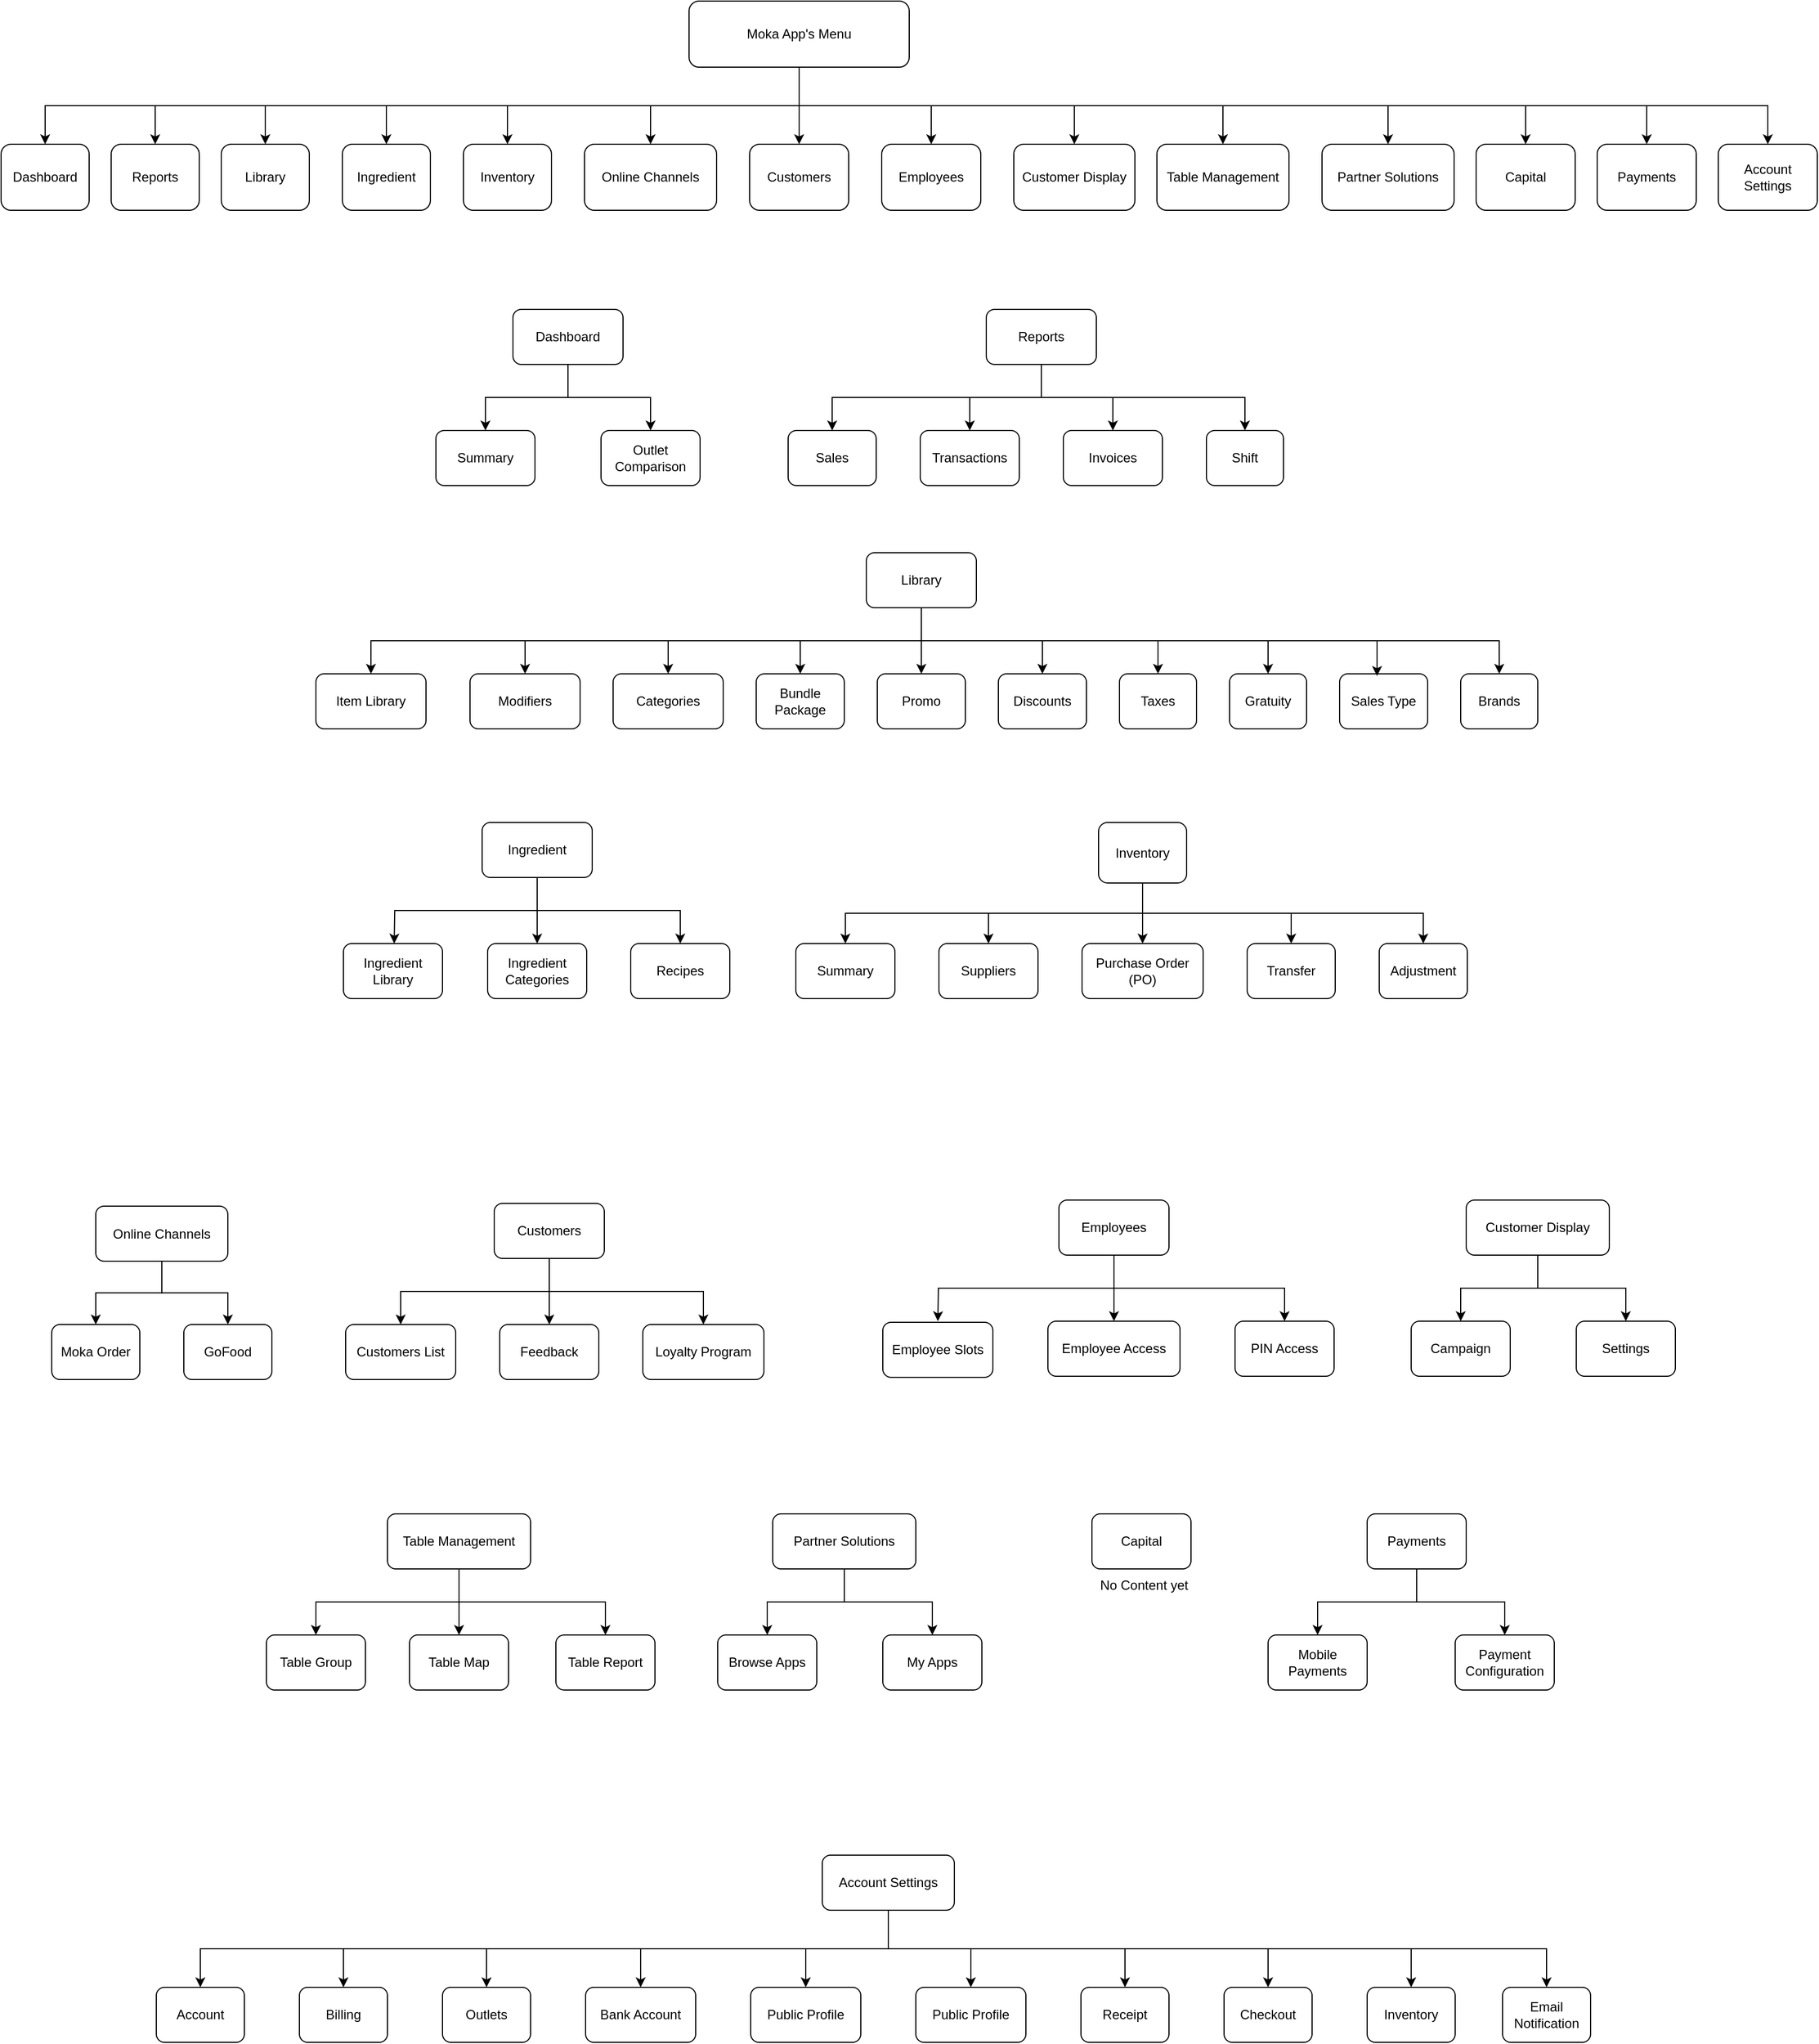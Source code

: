 <mxfile version="24.6.4" type="github" pages="9">
  <diagram id="jXISXwXxjJM2Nh_b7NYC" name="Moka-Menu">
    <mxGraphModel dx="1674" dy="792" grid="1" gridSize="10" guides="1" tooltips="1" connect="1" arrows="1" fold="1" page="1" pageScale="1" pageWidth="1700" pageHeight="1100" math="0" shadow="0">
      <root>
        <mxCell id="0" />
        <mxCell id="1" parent="0" />
        <mxCell id="jAmJdz1ilUfkAAo99eVn-1" style="edgeStyle=orthogonalEdgeStyle;rounded=0;orthogonalLoop=1;jettySize=auto;html=1;exitX=0.5;exitY=1;exitDx=0;exitDy=0;entryX=0.5;entryY=0;entryDx=0;entryDy=0;" edge="1" parent="1" source="jAmJdz1ilUfkAAo99eVn-15" target="jAmJdz1ilUfkAAo99eVn-16">
          <mxGeometry relative="1" as="geometry" />
        </mxCell>
        <mxCell id="jAmJdz1ilUfkAAo99eVn-2" style="edgeStyle=orthogonalEdgeStyle;rounded=0;orthogonalLoop=1;jettySize=auto;html=1;exitX=0.5;exitY=1;exitDx=0;exitDy=0;" edge="1" parent="1" source="jAmJdz1ilUfkAAo99eVn-15" target="jAmJdz1ilUfkAAo99eVn-17">
          <mxGeometry relative="1" as="geometry" />
        </mxCell>
        <mxCell id="jAmJdz1ilUfkAAo99eVn-3" style="edgeStyle=orthogonalEdgeStyle;rounded=0;orthogonalLoop=1;jettySize=auto;html=1;exitX=0.5;exitY=1;exitDx=0;exitDy=0;" edge="1" parent="1" source="jAmJdz1ilUfkAAo99eVn-15" target="jAmJdz1ilUfkAAo99eVn-18">
          <mxGeometry relative="1" as="geometry" />
        </mxCell>
        <mxCell id="jAmJdz1ilUfkAAo99eVn-4" style="edgeStyle=orthogonalEdgeStyle;rounded=0;orthogonalLoop=1;jettySize=auto;html=1;exitX=0.5;exitY=1;exitDx=0;exitDy=0;entryX=0.5;entryY=0;entryDx=0;entryDy=0;" edge="1" parent="1" source="jAmJdz1ilUfkAAo99eVn-15" target="jAmJdz1ilUfkAAo99eVn-19">
          <mxGeometry relative="1" as="geometry" />
        </mxCell>
        <mxCell id="jAmJdz1ilUfkAAo99eVn-5" style="edgeStyle=orthogonalEdgeStyle;rounded=0;orthogonalLoop=1;jettySize=auto;html=1;exitX=0.5;exitY=1;exitDx=0;exitDy=0;entryX=0.5;entryY=0;entryDx=0;entryDy=0;" edge="1" parent="1" source="jAmJdz1ilUfkAAo99eVn-15" target="jAmJdz1ilUfkAAo99eVn-20">
          <mxGeometry relative="1" as="geometry" />
        </mxCell>
        <mxCell id="jAmJdz1ilUfkAAo99eVn-6" style="edgeStyle=orthogonalEdgeStyle;rounded=0;orthogonalLoop=1;jettySize=auto;html=1;exitX=0.5;exitY=1;exitDx=0;exitDy=0;" edge="1" parent="1" source="jAmJdz1ilUfkAAo99eVn-15" target="jAmJdz1ilUfkAAo99eVn-21">
          <mxGeometry relative="1" as="geometry" />
        </mxCell>
        <mxCell id="jAmJdz1ilUfkAAo99eVn-7" style="edgeStyle=orthogonalEdgeStyle;rounded=0;orthogonalLoop=1;jettySize=auto;html=1;exitX=0.5;exitY=1;exitDx=0;exitDy=0;entryX=0.5;entryY=0;entryDx=0;entryDy=0;" edge="1" parent="1" source="jAmJdz1ilUfkAAo99eVn-15" target="jAmJdz1ilUfkAAo99eVn-22">
          <mxGeometry relative="1" as="geometry" />
        </mxCell>
        <mxCell id="jAmJdz1ilUfkAAo99eVn-8" style="edgeStyle=orthogonalEdgeStyle;rounded=0;orthogonalLoop=1;jettySize=auto;html=1;exitX=0.5;exitY=1;exitDx=0;exitDy=0;entryX=0.5;entryY=0;entryDx=0;entryDy=0;" edge="1" parent="1" source="jAmJdz1ilUfkAAo99eVn-15" target="jAmJdz1ilUfkAAo99eVn-23">
          <mxGeometry relative="1" as="geometry" />
        </mxCell>
        <mxCell id="jAmJdz1ilUfkAAo99eVn-9" style="edgeStyle=orthogonalEdgeStyle;rounded=0;orthogonalLoop=1;jettySize=auto;html=1;exitX=0.5;exitY=1;exitDx=0;exitDy=0;entryX=0.5;entryY=0;entryDx=0;entryDy=0;" edge="1" parent="1" source="jAmJdz1ilUfkAAo99eVn-15" target="jAmJdz1ilUfkAAo99eVn-24">
          <mxGeometry relative="1" as="geometry" />
        </mxCell>
        <mxCell id="jAmJdz1ilUfkAAo99eVn-10" style="edgeStyle=orthogonalEdgeStyle;rounded=0;orthogonalLoop=1;jettySize=auto;html=1;exitX=0.5;exitY=1;exitDx=0;exitDy=0;entryX=0.5;entryY=0;entryDx=0;entryDy=0;" edge="1" parent="1" source="jAmJdz1ilUfkAAo99eVn-15" target="jAmJdz1ilUfkAAo99eVn-25">
          <mxGeometry relative="1" as="geometry" />
        </mxCell>
        <mxCell id="jAmJdz1ilUfkAAo99eVn-11" style="edgeStyle=orthogonalEdgeStyle;rounded=0;orthogonalLoop=1;jettySize=auto;html=1;exitX=0.5;exitY=1;exitDx=0;exitDy=0;" edge="1" parent="1" source="jAmJdz1ilUfkAAo99eVn-15" target="jAmJdz1ilUfkAAo99eVn-26">
          <mxGeometry relative="1" as="geometry" />
        </mxCell>
        <mxCell id="jAmJdz1ilUfkAAo99eVn-12" style="edgeStyle=orthogonalEdgeStyle;rounded=0;orthogonalLoop=1;jettySize=auto;html=1;exitX=0.5;exitY=1;exitDx=0;exitDy=0;entryX=0.5;entryY=0;entryDx=0;entryDy=0;" edge="1" parent="1" source="jAmJdz1ilUfkAAo99eVn-15" target="jAmJdz1ilUfkAAo99eVn-27">
          <mxGeometry relative="1" as="geometry" />
        </mxCell>
        <mxCell id="jAmJdz1ilUfkAAo99eVn-13" style="edgeStyle=orthogonalEdgeStyle;rounded=0;orthogonalLoop=1;jettySize=auto;html=1;exitX=0.5;exitY=1;exitDx=0;exitDy=0;entryX=0.5;entryY=0;entryDx=0;entryDy=0;" edge="1" parent="1" source="jAmJdz1ilUfkAAo99eVn-15" target="jAmJdz1ilUfkAAo99eVn-28">
          <mxGeometry relative="1" as="geometry" />
        </mxCell>
        <mxCell id="jAmJdz1ilUfkAAo99eVn-14" style="edgeStyle=orthogonalEdgeStyle;rounded=0;orthogonalLoop=1;jettySize=auto;html=1;exitX=0.5;exitY=1;exitDx=0;exitDy=0;entryX=0.5;entryY=0;entryDx=0;entryDy=0;" edge="1" parent="1" source="jAmJdz1ilUfkAAo99eVn-15" target="jAmJdz1ilUfkAAo99eVn-29">
          <mxGeometry relative="1" as="geometry" />
        </mxCell>
        <mxCell id="jAmJdz1ilUfkAAo99eVn-15" value="Moka App&#39;s Menu" style="rounded=1;whiteSpace=wrap;html=1;" vertex="1" parent="1">
          <mxGeometry x="655" y="80" width="200" height="60" as="geometry" />
        </mxCell>
        <mxCell id="jAmJdz1ilUfkAAo99eVn-16" value="Dashboard" style="rounded=1;whiteSpace=wrap;html=1;" vertex="1" parent="1">
          <mxGeometry x="30" y="210" width="80" height="60" as="geometry" />
        </mxCell>
        <mxCell id="jAmJdz1ilUfkAAo99eVn-17" value="Reports" style="rounded=1;whiteSpace=wrap;html=1;" vertex="1" parent="1">
          <mxGeometry x="130" y="210" width="80" height="60" as="geometry" />
        </mxCell>
        <mxCell id="jAmJdz1ilUfkAAo99eVn-18" value="Library" style="rounded=1;whiteSpace=wrap;html=1;" vertex="1" parent="1">
          <mxGeometry x="230" y="210" width="80" height="60" as="geometry" />
        </mxCell>
        <mxCell id="jAmJdz1ilUfkAAo99eVn-19" value="Ingredient" style="rounded=1;whiteSpace=wrap;html=1;" vertex="1" parent="1">
          <mxGeometry x="340" y="210" width="80" height="60" as="geometry" />
        </mxCell>
        <mxCell id="jAmJdz1ilUfkAAo99eVn-20" value="Inventory" style="rounded=1;whiteSpace=wrap;html=1;" vertex="1" parent="1">
          <mxGeometry x="450" y="210" width="80" height="60" as="geometry" />
        </mxCell>
        <mxCell id="jAmJdz1ilUfkAAo99eVn-21" value="Online Channels" style="rounded=1;whiteSpace=wrap;html=1;" vertex="1" parent="1">
          <mxGeometry x="560" y="210" width="120" height="60" as="geometry" />
        </mxCell>
        <mxCell id="jAmJdz1ilUfkAAo99eVn-22" value="Customers" style="rounded=1;whiteSpace=wrap;html=1;" vertex="1" parent="1">
          <mxGeometry x="710" y="210" width="90" height="60" as="geometry" />
        </mxCell>
        <mxCell id="jAmJdz1ilUfkAAo99eVn-23" value="&lt;div&gt;Employees&lt;/div&gt;" style="rounded=1;whiteSpace=wrap;html=1;" vertex="1" parent="1">
          <mxGeometry x="830" y="210" width="90" height="60" as="geometry" />
        </mxCell>
        <mxCell id="jAmJdz1ilUfkAAo99eVn-24" value="Customer Display" style="rounded=1;whiteSpace=wrap;html=1;" vertex="1" parent="1">
          <mxGeometry x="950" y="210" width="110" height="60" as="geometry" />
        </mxCell>
        <mxCell id="jAmJdz1ilUfkAAo99eVn-25" value="Table Management" style="rounded=1;whiteSpace=wrap;html=1;" vertex="1" parent="1">
          <mxGeometry x="1080" y="210" width="120" height="60" as="geometry" />
        </mxCell>
        <mxCell id="jAmJdz1ilUfkAAo99eVn-26" value="Partner Solutions" style="rounded=1;whiteSpace=wrap;html=1;" vertex="1" parent="1">
          <mxGeometry x="1230" y="210" width="120" height="60" as="geometry" />
        </mxCell>
        <mxCell id="jAmJdz1ilUfkAAo99eVn-27" value="Capital" style="rounded=1;whiteSpace=wrap;html=1;" vertex="1" parent="1">
          <mxGeometry x="1370" y="210" width="90" height="60" as="geometry" />
        </mxCell>
        <mxCell id="jAmJdz1ilUfkAAo99eVn-28" value="Payments" style="rounded=1;whiteSpace=wrap;html=1;" vertex="1" parent="1">
          <mxGeometry x="1480" y="210" width="90" height="60" as="geometry" />
        </mxCell>
        <mxCell id="jAmJdz1ilUfkAAo99eVn-29" value="Account Settings" style="rounded=1;whiteSpace=wrap;html=1;" vertex="1" parent="1">
          <mxGeometry x="1590" y="210" width="90" height="60" as="geometry" />
        </mxCell>
        <mxCell id="jAmJdz1ilUfkAAo99eVn-30" style="edgeStyle=orthogonalEdgeStyle;rounded=0;orthogonalLoop=1;jettySize=auto;html=1;exitX=0.5;exitY=1;exitDx=0;exitDy=0;entryX=0.5;entryY=0;entryDx=0;entryDy=0;" edge="1" parent="1" source="jAmJdz1ilUfkAAo99eVn-32" target="jAmJdz1ilUfkAAo99eVn-33">
          <mxGeometry relative="1" as="geometry" />
        </mxCell>
        <mxCell id="jAmJdz1ilUfkAAo99eVn-31" style="edgeStyle=orthogonalEdgeStyle;rounded=0;orthogonalLoop=1;jettySize=auto;html=1;exitX=0.5;exitY=1;exitDx=0;exitDy=0;entryX=0.5;entryY=0;entryDx=0;entryDy=0;" edge="1" parent="1" source="jAmJdz1ilUfkAAo99eVn-32" target="jAmJdz1ilUfkAAo99eVn-34">
          <mxGeometry relative="1" as="geometry" />
        </mxCell>
        <mxCell id="jAmJdz1ilUfkAAo99eVn-32" value="Dashboard" style="rounded=1;whiteSpace=wrap;html=1;" vertex="1" parent="1">
          <mxGeometry x="495" y="360" width="100" height="50" as="geometry" />
        </mxCell>
        <mxCell id="jAmJdz1ilUfkAAo99eVn-33" value="Summary" style="rounded=1;whiteSpace=wrap;html=1;" vertex="1" parent="1">
          <mxGeometry x="425" y="470" width="90" height="50" as="geometry" />
        </mxCell>
        <mxCell id="jAmJdz1ilUfkAAo99eVn-34" value="Outlet Comparison" style="rounded=1;whiteSpace=wrap;html=1;" vertex="1" parent="1">
          <mxGeometry x="575" y="470" width="90" height="50" as="geometry" />
        </mxCell>
        <mxCell id="jAmJdz1ilUfkAAo99eVn-35" value="Sales" style="rounded=1;whiteSpace=wrap;html=1;" vertex="1" parent="1">
          <mxGeometry x="745" y="470" width="80" height="50" as="geometry" />
        </mxCell>
        <mxCell id="jAmJdz1ilUfkAAo99eVn-36" value="Transactions" style="rounded=1;whiteSpace=wrap;html=1;" vertex="1" parent="1">
          <mxGeometry x="865" y="470" width="90" height="50" as="geometry" />
        </mxCell>
        <mxCell id="jAmJdz1ilUfkAAo99eVn-37" value="Invoices" style="rounded=1;whiteSpace=wrap;html=1;" vertex="1" parent="1">
          <mxGeometry x="995" y="470" width="90" height="50" as="geometry" />
        </mxCell>
        <mxCell id="jAmJdz1ilUfkAAo99eVn-38" value="Shift" style="rounded=1;whiteSpace=wrap;html=1;" vertex="1" parent="1">
          <mxGeometry x="1125" y="470" width="70" height="50" as="geometry" />
        </mxCell>
        <mxCell id="jAmJdz1ilUfkAAo99eVn-39" style="edgeStyle=orthogonalEdgeStyle;rounded=0;orthogonalLoop=1;jettySize=auto;html=1;exitX=0.5;exitY=1;exitDx=0;exitDy=0;" edge="1" parent="1" source="jAmJdz1ilUfkAAo99eVn-43" target="jAmJdz1ilUfkAAo99eVn-35">
          <mxGeometry relative="1" as="geometry" />
        </mxCell>
        <mxCell id="jAmJdz1ilUfkAAo99eVn-40" style="edgeStyle=orthogonalEdgeStyle;rounded=0;orthogonalLoop=1;jettySize=auto;html=1;exitX=0.5;exitY=1;exitDx=0;exitDy=0;entryX=0.5;entryY=0;entryDx=0;entryDy=0;" edge="1" parent="1" source="jAmJdz1ilUfkAAo99eVn-43" target="jAmJdz1ilUfkAAo99eVn-36">
          <mxGeometry relative="1" as="geometry" />
        </mxCell>
        <mxCell id="jAmJdz1ilUfkAAo99eVn-41" style="edgeStyle=orthogonalEdgeStyle;rounded=0;orthogonalLoop=1;jettySize=auto;html=1;exitX=0.5;exitY=1;exitDx=0;exitDy=0;entryX=0.5;entryY=0;entryDx=0;entryDy=0;" edge="1" parent="1" source="jAmJdz1ilUfkAAo99eVn-43" target="jAmJdz1ilUfkAAo99eVn-37">
          <mxGeometry relative="1" as="geometry" />
        </mxCell>
        <mxCell id="jAmJdz1ilUfkAAo99eVn-42" style="edgeStyle=orthogonalEdgeStyle;rounded=0;orthogonalLoop=1;jettySize=auto;html=1;exitX=0.5;exitY=1;exitDx=0;exitDy=0;entryX=0.5;entryY=0;entryDx=0;entryDy=0;" edge="1" parent="1" source="jAmJdz1ilUfkAAo99eVn-43" target="jAmJdz1ilUfkAAo99eVn-38">
          <mxGeometry relative="1" as="geometry" />
        </mxCell>
        <mxCell id="jAmJdz1ilUfkAAo99eVn-43" value="Reports" style="rounded=1;whiteSpace=wrap;html=1;" vertex="1" parent="1">
          <mxGeometry x="925" y="360" width="100" height="50" as="geometry" />
        </mxCell>
        <mxCell id="jAmJdz1ilUfkAAo99eVn-44" style="edgeStyle=orthogonalEdgeStyle;rounded=0;orthogonalLoop=1;jettySize=auto;html=1;exitX=0.5;exitY=1;exitDx=0;exitDy=0;entryX=0.5;entryY=0;entryDx=0;entryDy=0;" edge="1" parent="1" source="jAmJdz1ilUfkAAo99eVn-53" target="jAmJdz1ilUfkAAo99eVn-54">
          <mxGeometry relative="1" as="geometry" />
        </mxCell>
        <mxCell id="jAmJdz1ilUfkAAo99eVn-45" style="edgeStyle=orthogonalEdgeStyle;rounded=0;orthogonalLoop=1;jettySize=auto;html=1;exitX=0.5;exitY=1;exitDx=0;exitDy=0;entryX=0.5;entryY=0;entryDx=0;entryDy=0;" edge="1" parent="1" source="jAmJdz1ilUfkAAo99eVn-53" target="jAmJdz1ilUfkAAo99eVn-55">
          <mxGeometry relative="1" as="geometry" />
        </mxCell>
        <mxCell id="jAmJdz1ilUfkAAo99eVn-46" style="edgeStyle=orthogonalEdgeStyle;rounded=0;orthogonalLoop=1;jettySize=auto;html=1;exitX=0.5;exitY=1;exitDx=0;exitDy=0;entryX=0.5;entryY=0;entryDx=0;entryDy=0;" edge="1" parent="1" source="jAmJdz1ilUfkAAo99eVn-53" target="jAmJdz1ilUfkAAo99eVn-56">
          <mxGeometry relative="1" as="geometry" />
        </mxCell>
        <mxCell id="jAmJdz1ilUfkAAo99eVn-47" style="edgeStyle=orthogonalEdgeStyle;rounded=0;orthogonalLoop=1;jettySize=auto;html=1;exitX=0.5;exitY=1;exitDx=0;exitDy=0;entryX=0.5;entryY=0;entryDx=0;entryDy=0;" edge="1" parent="1" source="jAmJdz1ilUfkAAo99eVn-53" target="jAmJdz1ilUfkAAo99eVn-57">
          <mxGeometry relative="1" as="geometry" />
        </mxCell>
        <mxCell id="jAmJdz1ilUfkAAo99eVn-48" style="edgeStyle=orthogonalEdgeStyle;rounded=0;orthogonalLoop=1;jettySize=auto;html=1;exitX=0.5;exitY=1;exitDx=0;exitDy=0;entryX=0.5;entryY=0;entryDx=0;entryDy=0;" edge="1" parent="1" source="jAmJdz1ilUfkAAo99eVn-53" target="jAmJdz1ilUfkAAo99eVn-58">
          <mxGeometry relative="1" as="geometry" />
        </mxCell>
        <mxCell id="jAmJdz1ilUfkAAo99eVn-49" style="edgeStyle=orthogonalEdgeStyle;rounded=0;orthogonalLoop=1;jettySize=auto;html=1;exitX=0.5;exitY=1;exitDx=0;exitDy=0;entryX=0.5;entryY=0;entryDx=0;entryDy=0;" edge="1" parent="1" source="jAmJdz1ilUfkAAo99eVn-53" target="jAmJdz1ilUfkAAo99eVn-59">
          <mxGeometry relative="1" as="geometry" />
        </mxCell>
        <mxCell id="jAmJdz1ilUfkAAo99eVn-50" style="edgeStyle=orthogonalEdgeStyle;rounded=0;orthogonalLoop=1;jettySize=auto;html=1;exitX=0.5;exitY=1;exitDx=0;exitDy=0;" edge="1" parent="1" source="jAmJdz1ilUfkAAo99eVn-53" target="jAmJdz1ilUfkAAo99eVn-60">
          <mxGeometry relative="1" as="geometry" />
        </mxCell>
        <mxCell id="jAmJdz1ilUfkAAo99eVn-51" style="edgeStyle=orthogonalEdgeStyle;rounded=0;orthogonalLoop=1;jettySize=auto;html=1;exitX=0.5;exitY=1;exitDx=0;exitDy=0;entryX=0.5;entryY=0;entryDx=0;entryDy=0;" edge="1" parent="1" source="jAmJdz1ilUfkAAo99eVn-53" target="jAmJdz1ilUfkAAo99eVn-61">
          <mxGeometry relative="1" as="geometry" />
        </mxCell>
        <mxCell id="jAmJdz1ilUfkAAo99eVn-52" style="edgeStyle=orthogonalEdgeStyle;rounded=0;orthogonalLoop=1;jettySize=auto;html=1;exitX=0.5;exitY=1;exitDx=0;exitDy=0;entryX=0.5;entryY=0;entryDx=0;entryDy=0;" edge="1" parent="1" source="jAmJdz1ilUfkAAo99eVn-53" target="jAmJdz1ilUfkAAo99eVn-63">
          <mxGeometry relative="1" as="geometry" />
        </mxCell>
        <mxCell id="jAmJdz1ilUfkAAo99eVn-53" value="Library" style="rounded=1;whiteSpace=wrap;html=1;" vertex="1" parent="1">
          <mxGeometry x="816" y="581" width="100" height="50" as="geometry" />
        </mxCell>
        <mxCell id="jAmJdz1ilUfkAAo99eVn-54" value="Item Library" style="rounded=1;whiteSpace=wrap;html=1;" vertex="1" parent="1">
          <mxGeometry x="316" y="691" width="100" height="50" as="geometry" />
        </mxCell>
        <mxCell id="jAmJdz1ilUfkAAo99eVn-55" value="Modifiers" style="rounded=1;whiteSpace=wrap;html=1;" vertex="1" parent="1">
          <mxGeometry x="456" y="691" width="100" height="50" as="geometry" />
        </mxCell>
        <mxCell id="jAmJdz1ilUfkAAo99eVn-56" value="Categories" style="rounded=1;whiteSpace=wrap;html=1;" vertex="1" parent="1">
          <mxGeometry x="586" y="691" width="100" height="50" as="geometry" />
        </mxCell>
        <mxCell id="jAmJdz1ilUfkAAo99eVn-57" value="Bundle Package" style="rounded=1;whiteSpace=wrap;html=1;" vertex="1" parent="1">
          <mxGeometry x="716" y="691" width="80" height="50" as="geometry" />
        </mxCell>
        <mxCell id="jAmJdz1ilUfkAAo99eVn-58" value="Promo" style="rounded=1;whiteSpace=wrap;html=1;" vertex="1" parent="1">
          <mxGeometry x="826" y="691" width="80" height="50" as="geometry" />
        </mxCell>
        <mxCell id="jAmJdz1ilUfkAAo99eVn-59" value="Discounts" style="rounded=1;whiteSpace=wrap;html=1;" vertex="1" parent="1">
          <mxGeometry x="936" y="691" width="80" height="50" as="geometry" />
        </mxCell>
        <mxCell id="jAmJdz1ilUfkAAo99eVn-60" value="Taxes" style="rounded=1;whiteSpace=wrap;html=1;" vertex="1" parent="1">
          <mxGeometry x="1046" y="691" width="70" height="50" as="geometry" />
        </mxCell>
        <mxCell id="jAmJdz1ilUfkAAo99eVn-61" value="Gratuity" style="rounded=1;whiteSpace=wrap;html=1;" vertex="1" parent="1">
          <mxGeometry x="1146" y="691" width="70" height="50" as="geometry" />
        </mxCell>
        <mxCell id="jAmJdz1ilUfkAAo99eVn-62" value="Sales Type" style="rounded=1;whiteSpace=wrap;html=1;" vertex="1" parent="1">
          <mxGeometry x="1246" y="691" width="80" height="50" as="geometry" />
        </mxCell>
        <mxCell id="jAmJdz1ilUfkAAo99eVn-63" value="Brands" style="rounded=1;whiteSpace=wrap;html=1;" vertex="1" parent="1">
          <mxGeometry x="1356" y="691" width="70" height="50" as="geometry" />
        </mxCell>
        <mxCell id="jAmJdz1ilUfkAAo99eVn-64" style="edgeStyle=orthogonalEdgeStyle;rounded=0;orthogonalLoop=1;jettySize=auto;html=1;exitX=0.5;exitY=1;exitDx=0;exitDy=0;entryX=0.425;entryY=0.04;entryDx=0;entryDy=0;entryPerimeter=0;" edge="1" parent="1" source="jAmJdz1ilUfkAAo99eVn-53" target="jAmJdz1ilUfkAAo99eVn-62">
          <mxGeometry relative="1" as="geometry" />
        </mxCell>
        <mxCell id="jAmJdz1ilUfkAAo99eVn-65" style="edgeStyle=orthogonalEdgeStyle;rounded=0;orthogonalLoop=1;jettySize=auto;html=1;exitX=0.5;exitY=1;exitDx=0;exitDy=0;" edge="1" parent="1" source="jAmJdz1ilUfkAAo99eVn-68">
          <mxGeometry relative="1" as="geometry">
            <mxPoint x="387.111" y="936" as="targetPoint" />
          </mxGeometry>
        </mxCell>
        <mxCell id="jAmJdz1ilUfkAAo99eVn-66" style="edgeStyle=orthogonalEdgeStyle;rounded=0;orthogonalLoop=1;jettySize=auto;html=1;exitX=0.5;exitY=1;exitDx=0;exitDy=0;entryX=0.5;entryY=0;entryDx=0;entryDy=0;" edge="1" parent="1" source="jAmJdz1ilUfkAAo99eVn-68" target="jAmJdz1ilUfkAAo99eVn-70">
          <mxGeometry relative="1" as="geometry" />
        </mxCell>
        <mxCell id="jAmJdz1ilUfkAAo99eVn-67" style="edgeStyle=orthogonalEdgeStyle;rounded=0;orthogonalLoop=1;jettySize=auto;html=1;exitX=0.5;exitY=1;exitDx=0;exitDy=0;entryX=0.5;entryY=0;entryDx=0;entryDy=0;" edge="1" parent="1" source="jAmJdz1ilUfkAAo99eVn-68" target="jAmJdz1ilUfkAAo99eVn-71">
          <mxGeometry relative="1" as="geometry" />
        </mxCell>
        <mxCell id="jAmJdz1ilUfkAAo99eVn-68" value="Ingredient" style="rounded=1;whiteSpace=wrap;html=1;" vertex="1" parent="1">
          <mxGeometry x="467" y="826" width="100" height="50" as="geometry" />
        </mxCell>
        <mxCell id="jAmJdz1ilUfkAAo99eVn-69" value="Ingredient Library" style="rounded=1;whiteSpace=wrap;html=1;" vertex="1" parent="1">
          <mxGeometry x="341" y="936" width="90" height="50" as="geometry" />
        </mxCell>
        <mxCell id="jAmJdz1ilUfkAAo99eVn-70" value="Ingredient Categories" style="rounded=1;whiteSpace=wrap;html=1;" vertex="1" parent="1">
          <mxGeometry x="472" y="936" width="90" height="50" as="geometry" />
        </mxCell>
        <mxCell id="jAmJdz1ilUfkAAo99eVn-71" value="Recipes" style="rounded=1;whiteSpace=wrap;html=1;" vertex="1" parent="1">
          <mxGeometry x="602" y="936" width="90" height="50" as="geometry" />
        </mxCell>
        <mxCell id="jAmJdz1ilUfkAAo99eVn-72" style="edgeStyle=orthogonalEdgeStyle;rounded=0;orthogonalLoop=1;jettySize=auto;html=1;exitX=0.5;exitY=1;exitDx=0;exitDy=0;entryX=0.5;entryY=0;entryDx=0;entryDy=0;" edge="1" parent="1" source="jAmJdz1ilUfkAAo99eVn-77" target="jAmJdz1ilUfkAAo99eVn-80">
          <mxGeometry relative="1" as="geometry" />
        </mxCell>
        <mxCell id="jAmJdz1ilUfkAAo99eVn-73" style="edgeStyle=orthogonalEdgeStyle;rounded=0;orthogonalLoop=1;jettySize=auto;html=1;exitX=0.5;exitY=1;exitDx=0;exitDy=0;" edge="1" parent="1" source="jAmJdz1ilUfkAAo99eVn-77" target="jAmJdz1ilUfkAAo99eVn-78">
          <mxGeometry relative="1" as="geometry" />
        </mxCell>
        <mxCell id="jAmJdz1ilUfkAAo99eVn-74" style="edgeStyle=orthogonalEdgeStyle;rounded=0;orthogonalLoop=1;jettySize=auto;html=1;exitX=0.5;exitY=1;exitDx=0;exitDy=0;entryX=0.5;entryY=0;entryDx=0;entryDy=0;" edge="1" parent="1" source="jAmJdz1ilUfkAAo99eVn-77" target="jAmJdz1ilUfkAAo99eVn-79">
          <mxGeometry relative="1" as="geometry" />
        </mxCell>
        <mxCell id="jAmJdz1ilUfkAAo99eVn-75" style="edgeStyle=orthogonalEdgeStyle;rounded=0;orthogonalLoop=1;jettySize=auto;html=1;exitX=0.5;exitY=1;exitDx=0;exitDy=0;entryX=0.5;entryY=0;entryDx=0;entryDy=0;" edge="1" parent="1" source="jAmJdz1ilUfkAAo99eVn-77" target="jAmJdz1ilUfkAAo99eVn-81">
          <mxGeometry relative="1" as="geometry" />
        </mxCell>
        <mxCell id="jAmJdz1ilUfkAAo99eVn-76" style="edgeStyle=orthogonalEdgeStyle;rounded=0;orthogonalLoop=1;jettySize=auto;html=1;exitX=0.5;exitY=1;exitDx=0;exitDy=0;entryX=0.5;entryY=0;entryDx=0;entryDy=0;" edge="1" parent="1" source="jAmJdz1ilUfkAAo99eVn-77" target="jAmJdz1ilUfkAAo99eVn-82">
          <mxGeometry relative="1" as="geometry" />
        </mxCell>
        <mxCell id="jAmJdz1ilUfkAAo99eVn-77" value="Inventory" style="rounded=1;whiteSpace=wrap;html=1;" vertex="1" parent="1">
          <mxGeometry x="1027" y="826" width="80" height="55" as="geometry" />
        </mxCell>
        <mxCell id="jAmJdz1ilUfkAAo99eVn-78" value="Summary" style="rounded=1;whiteSpace=wrap;html=1;" vertex="1" parent="1">
          <mxGeometry x="752" y="936" width="90" height="50" as="geometry" />
        </mxCell>
        <mxCell id="jAmJdz1ilUfkAAo99eVn-79" value="Suppliers" style="rounded=1;whiteSpace=wrap;html=1;" vertex="1" parent="1">
          <mxGeometry x="882" y="936" width="90" height="50" as="geometry" />
        </mxCell>
        <mxCell id="jAmJdz1ilUfkAAo99eVn-80" value="Purchase Order (PO)" style="rounded=1;whiteSpace=wrap;html=1;" vertex="1" parent="1">
          <mxGeometry x="1012" y="936" width="110" height="50" as="geometry" />
        </mxCell>
        <mxCell id="jAmJdz1ilUfkAAo99eVn-81" value="Transfer" style="rounded=1;whiteSpace=wrap;html=1;" vertex="1" parent="1">
          <mxGeometry x="1162" y="936" width="80" height="50" as="geometry" />
        </mxCell>
        <mxCell id="jAmJdz1ilUfkAAo99eVn-82" value="Adjustment" style="rounded=1;whiteSpace=wrap;html=1;" vertex="1" parent="1">
          <mxGeometry x="1282" y="936" width="80" height="50" as="geometry" />
        </mxCell>
        <mxCell id="jAmJdz1ilUfkAAo99eVn-83" style="edgeStyle=orthogonalEdgeStyle;rounded=0;orthogonalLoop=1;jettySize=auto;html=1;exitX=0.5;exitY=1;exitDx=0;exitDy=0;entryX=0.5;entryY=0;entryDx=0;entryDy=0;" edge="1" parent="1" source="jAmJdz1ilUfkAAo99eVn-85" target="jAmJdz1ilUfkAAo99eVn-86">
          <mxGeometry relative="1" as="geometry" />
        </mxCell>
        <mxCell id="jAmJdz1ilUfkAAo99eVn-84" style="edgeStyle=orthogonalEdgeStyle;rounded=0;orthogonalLoop=1;jettySize=auto;html=1;exitX=0.5;exitY=1;exitDx=0;exitDy=0;" edge="1" parent="1" source="jAmJdz1ilUfkAAo99eVn-85" target="jAmJdz1ilUfkAAo99eVn-87">
          <mxGeometry relative="1" as="geometry" />
        </mxCell>
        <mxCell id="jAmJdz1ilUfkAAo99eVn-85" value="Online Channels" style="rounded=1;whiteSpace=wrap;html=1;" vertex="1" parent="1">
          <mxGeometry x="116" y="1174.5" width="120" height="50" as="geometry" />
        </mxCell>
        <mxCell id="jAmJdz1ilUfkAAo99eVn-86" value="Moka Order" style="rounded=1;whiteSpace=wrap;html=1;" vertex="1" parent="1">
          <mxGeometry x="76" y="1282" width="80" height="50" as="geometry" />
        </mxCell>
        <mxCell id="jAmJdz1ilUfkAAo99eVn-87" value="GoFood" style="rounded=1;whiteSpace=wrap;html=1;" vertex="1" parent="1">
          <mxGeometry x="196" y="1282" width="80" height="50" as="geometry" />
        </mxCell>
        <mxCell id="jAmJdz1ilUfkAAo99eVn-88" style="edgeStyle=orthogonalEdgeStyle;rounded=0;orthogonalLoop=1;jettySize=auto;html=1;exitX=0.5;exitY=1;exitDx=0;exitDy=0;entryX=0.5;entryY=0;entryDx=0;entryDy=0;" edge="1" parent="1" source="jAmJdz1ilUfkAAo99eVn-91" target="jAmJdz1ilUfkAAo99eVn-92">
          <mxGeometry relative="1" as="geometry" />
        </mxCell>
        <mxCell id="jAmJdz1ilUfkAAo99eVn-89" style="edgeStyle=orthogonalEdgeStyle;rounded=0;orthogonalLoop=1;jettySize=auto;html=1;exitX=0.5;exitY=1;exitDx=0;exitDy=0;entryX=0.5;entryY=0;entryDx=0;entryDy=0;" edge="1" parent="1" source="jAmJdz1ilUfkAAo99eVn-91" target="jAmJdz1ilUfkAAo99eVn-93">
          <mxGeometry relative="1" as="geometry" />
        </mxCell>
        <mxCell id="jAmJdz1ilUfkAAo99eVn-90" style="edgeStyle=orthogonalEdgeStyle;rounded=0;orthogonalLoop=1;jettySize=auto;html=1;exitX=0.5;exitY=1;exitDx=0;exitDy=0;entryX=0.5;entryY=0;entryDx=0;entryDy=0;" edge="1" parent="1" source="jAmJdz1ilUfkAAo99eVn-91" target="jAmJdz1ilUfkAAo99eVn-94">
          <mxGeometry relative="1" as="geometry" />
        </mxCell>
        <mxCell id="jAmJdz1ilUfkAAo99eVn-91" value="Customers" style="rounded=1;whiteSpace=wrap;html=1;" vertex="1" parent="1">
          <mxGeometry x="478" y="1172" width="100" height="50" as="geometry" />
        </mxCell>
        <mxCell id="jAmJdz1ilUfkAAo99eVn-92" value="Customers List" style="rounded=1;whiteSpace=wrap;html=1;" vertex="1" parent="1">
          <mxGeometry x="343" y="1282" width="100" height="50" as="geometry" />
        </mxCell>
        <mxCell id="jAmJdz1ilUfkAAo99eVn-93" value="Feedback" style="rounded=1;whiteSpace=wrap;html=1;" vertex="1" parent="1">
          <mxGeometry x="483" y="1282" width="90" height="50" as="geometry" />
        </mxCell>
        <mxCell id="jAmJdz1ilUfkAAo99eVn-94" value="Loyalty Program" style="rounded=1;whiteSpace=wrap;html=1;" vertex="1" parent="1">
          <mxGeometry x="613" y="1282" width="110" height="50" as="geometry" />
        </mxCell>
        <mxCell id="jAmJdz1ilUfkAAo99eVn-95" style="edgeStyle=orthogonalEdgeStyle;rounded=0;orthogonalLoop=1;jettySize=auto;html=1;exitX=0.5;exitY=1;exitDx=0;exitDy=0;entryX=0.5;entryY=0;entryDx=0;entryDy=0;" edge="1" parent="1" source="jAmJdz1ilUfkAAo99eVn-98" target="jAmJdz1ilUfkAAo99eVn-100">
          <mxGeometry relative="1" as="geometry" />
        </mxCell>
        <mxCell id="jAmJdz1ilUfkAAo99eVn-96" style="edgeStyle=orthogonalEdgeStyle;rounded=0;orthogonalLoop=1;jettySize=auto;html=1;exitX=0.5;exitY=1;exitDx=0;exitDy=0;" edge="1" parent="1" source="jAmJdz1ilUfkAAo99eVn-98">
          <mxGeometry relative="1" as="geometry">
            <mxPoint x="881" y="1279" as="targetPoint" />
          </mxGeometry>
        </mxCell>
        <mxCell id="jAmJdz1ilUfkAAo99eVn-97" style="edgeStyle=orthogonalEdgeStyle;rounded=0;orthogonalLoop=1;jettySize=auto;html=1;exitX=0.5;exitY=1;exitDx=0;exitDy=0;entryX=0.5;entryY=0;entryDx=0;entryDy=0;" edge="1" parent="1" source="jAmJdz1ilUfkAAo99eVn-98" target="jAmJdz1ilUfkAAo99eVn-101">
          <mxGeometry relative="1" as="geometry" />
        </mxCell>
        <mxCell id="jAmJdz1ilUfkAAo99eVn-98" value="Employees" style="rounded=1;whiteSpace=wrap;html=1;" vertex="1" parent="1">
          <mxGeometry x="991" y="1169" width="100" height="50" as="geometry" />
        </mxCell>
        <mxCell id="jAmJdz1ilUfkAAo99eVn-99" value="Employee Slots" style="rounded=1;whiteSpace=wrap;html=1;" vertex="1" parent="1">
          <mxGeometry x="831" y="1280" width="100" height="50" as="geometry" />
        </mxCell>
        <mxCell id="jAmJdz1ilUfkAAo99eVn-100" value="Employee Access" style="rounded=1;whiteSpace=wrap;html=1;" vertex="1" parent="1">
          <mxGeometry x="981" y="1279" width="120" height="50" as="geometry" />
        </mxCell>
        <mxCell id="jAmJdz1ilUfkAAo99eVn-101" value="PIN Access" style="rounded=1;whiteSpace=wrap;html=1;" vertex="1" parent="1">
          <mxGeometry x="1151" y="1279" width="90" height="50" as="geometry" />
        </mxCell>
        <mxCell id="jAmJdz1ilUfkAAo99eVn-102" style="edgeStyle=orthogonalEdgeStyle;rounded=0;orthogonalLoop=1;jettySize=auto;html=1;exitX=0.5;exitY=1;exitDx=0;exitDy=0;" edge="1" parent="1" source="jAmJdz1ilUfkAAo99eVn-104" target="jAmJdz1ilUfkAAo99eVn-105">
          <mxGeometry relative="1" as="geometry" />
        </mxCell>
        <mxCell id="jAmJdz1ilUfkAAo99eVn-103" style="edgeStyle=orthogonalEdgeStyle;rounded=0;orthogonalLoop=1;jettySize=auto;html=1;exitX=0.5;exitY=1;exitDx=0;exitDy=0;entryX=0.5;entryY=0;entryDx=0;entryDy=0;" edge="1" parent="1" source="jAmJdz1ilUfkAAo99eVn-104" target="jAmJdz1ilUfkAAo99eVn-106">
          <mxGeometry relative="1" as="geometry" />
        </mxCell>
        <mxCell id="jAmJdz1ilUfkAAo99eVn-104" value="Customer Display" style="rounded=1;whiteSpace=wrap;html=1;" vertex="1" parent="1">
          <mxGeometry x="1361" y="1169" width="130" height="50" as="geometry" />
        </mxCell>
        <mxCell id="jAmJdz1ilUfkAAo99eVn-105" value="Campaign" style="rounded=1;whiteSpace=wrap;html=1;" vertex="1" parent="1">
          <mxGeometry x="1311" y="1279" width="90" height="50" as="geometry" />
        </mxCell>
        <mxCell id="jAmJdz1ilUfkAAo99eVn-106" value="Settings" style="rounded=1;whiteSpace=wrap;html=1;" vertex="1" parent="1">
          <mxGeometry x="1461" y="1279" width="90" height="50" as="geometry" />
        </mxCell>
        <mxCell id="jAmJdz1ilUfkAAo99eVn-107" style="edgeStyle=orthogonalEdgeStyle;rounded=0;orthogonalLoop=1;jettySize=auto;html=1;exitX=0.5;exitY=1;exitDx=0;exitDy=0;entryX=0.5;entryY=0;entryDx=0;entryDy=0;" edge="1" parent="1" source="jAmJdz1ilUfkAAo99eVn-110" target="jAmJdz1ilUfkAAo99eVn-112">
          <mxGeometry relative="1" as="geometry" />
        </mxCell>
        <mxCell id="jAmJdz1ilUfkAAo99eVn-108" style="edgeStyle=orthogonalEdgeStyle;rounded=0;orthogonalLoop=1;jettySize=auto;html=1;exitX=0.5;exitY=1;exitDx=0;exitDy=0;entryX=0.5;entryY=0;entryDx=0;entryDy=0;" edge="1" parent="1" source="jAmJdz1ilUfkAAo99eVn-110" target="jAmJdz1ilUfkAAo99eVn-111">
          <mxGeometry relative="1" as="geometry" />
        </mxCell>
        <mxCell id="jAmJdz1ilUfkAAo99eVn-109" style="edgeStyle=orthogonalEdgeStyle;rounded=0;orthogonalLoop=1;jettySize=auto;html=1;exitX=0.5;exitY=1;exitDx=0;exitDy=0;entryX=0.5;entryY=0;entryDx=0;entryDy=0;" edge="1" parent="1" source="jAmJdz1ilUfkAAo99eVn-110" target="jAmJdz1ilUfkAAo99eVn-113">
          <mxGeometry relative="1" as="geometry" />
        </mxCell>
        <mxCell id="jAmJdz1ilUfkAAo99eVn-110" value="Table Management" style="rounded=1;whiteSpace=wrap;html=1;" vertex="1" parent="1">
          <mxGeometry x="381" y="1454" width="130" height="50" as="geometry" />
        </mxCell>
        <mxCell id="jAmJdz1ilUfkAAo99eVn-111" value="Table Group" style="rounded=1;whiteSpace=wrap;html=1;" vertex="1" parent="1">
          <mxGeometry x="271" y="1564" width="90" height="50" as="geometry" />
        </mxCell>
        <mxCell id="jAmJdz1ilUfkAAo99eVn-112" value="Table Map" style="rounded=1;whiteSpace=wrap;html=1;" vertex="1" parent="1">
          <mxGeometry x="401" y="1564" width="90" height="50" as="geometry" />
        </mxCell>
        <mxCell id="jAmJdz1ilUfkAAo99eVn-113" value="Table Report" style="rounded=1;whiteSpace=wrap;html=1;" vertex="1" parent="1">
          <mxGeometry x="534" y="1564" width="90" height="50" as="geometry" />
        </mxCell>
        <mxCell id="jAmJdz1ilUfkAAo99eVn-114" style="edgeStyle=orthogonalEdgeStyle;rounded=0;orthogonalLoop=1;jettySize=auto;html=1;exitX=0.5;exitY=1;exitDx=0;exitDy=0;entryX=0.5;entryY=0;entryDx=0;entryDy=0;" edge="1" parent="1" source="jAmJdz1ilUfkAAo99eVn-116" target="jAmJdz1ilUfkAAo99eVn-117">
          <mxGeometry relative="1" as="geometry" />
        </mxCell>
        <mxCell id="jAmJdz1ilUfkAAo99eVn-115" style="edgeStyle=orthogonalEdgeStyle;rounded=0;orthogonalLoop=1;jettySize=auto;html=1;exitX=0.5;exitY=1;exitDx=0;exitDy=0;entryX=0.5;entryY=0;entryDx=0;entryDy=0;" edge="1" parent="1" source="jAmJdz1ilUfkAAo99eVn-116" target="jAmJdz1ilUfkAAo99eVn-118">
          <mxGeometry relative="1" as="geometry" />
        </mxCell>
        <mxCell id="jAmJdz1ilUfkAAo99eVn-116" value="Partner Solutions" style="rounded=1;whiteSpace=wrap;html=1;" vertex="1" parent="1">
          <mxGeometry x="731" y="1454" width="130" height="50" as="geometry" />
        </mxCell>
        <mxCell id="jAmJdz1ilUfkAAo99eVn-117" value="Browse Apps" style="rounded=1;whiteSpace=wrap;html=1;" vertex="1" parent="1">
          <mxGeometry x="681" y="1564" width="90" height="50" as="geometry" />
        </mxCell>
        <mxCell id="jAmJdz1ilUfkAAo99eVn-118" value="My Apps" style="rounded=1;whiteSpace=wrap;html=1;" vertex="1" parent="1">
          <mxGeometry x="831" y="1564" width="90" height="50" as="geometry" />
        </mxCell>
        <mxCell id="jAmJdz1ilUfkAAo99eVn-119" value="Capital" style="rounded=1;whiteSpace=wrap;html=1;" vertex="1" parent="1">
          <mxGeometry x="1021" y="1454" width="90" height="50" as="geometry" />
        </mxCell>
        <mxCell id="jAmJdz1ilUfkAAo99eVn-120" value="No Content yet" style="text;html=1;align=center;verticalAlign=middle;whiteSpace=wrap;rounded=0;" vertex="1" parent="1">
          <mxGeometry x="1026" y="1504" width="85" height="30" as="geometry" />
        </mxCell>
        <mxCell id="jAmJdz1ilUfkAAo99eVn-121" style="edgeStyle=orthogonalEdgeStyle;rounded=0;orthogonalLoop=1;jettySize=auto;html=1;exitX=0.5;exitY=1;exitDx=0;exitDy=0;entryX=0.5;entryY=0;entryDx=0;entryDy=0;" edge="1" parent="1" source="jAmJdz1ilUfkAAo99eVn-123" target="jAmJdz1ilUfkAAo99eVn-124">
          <mxGeometry relative="1" as="geometry" />
        </mxCell>
        <mxCell id="jAmJdz1ilUfkAAo99eVn-122" style="edgeStyle=orthogonalEdgeStyle;rounded=0;orthogonalLoop=1;jettySize=auto;html=1;exitX=0.5;exitY=1;exitDx=0;exitDy=0;" edge="1" parent="1" source="jAmJdz1ilUfkAAo99eVn-123" target="jAmJdz1ilUfkAAo99eVn-125">
          <mxGeometry relative="1" as="geometry" />
        </mxCell>
        <mxCell id="jAmJdz1ilUfkAAo99eVn-123" value="Payments" style="rounded=1;whiteSpace=wrap;html=1;" vertex="1" parent="1">
          <mxGeometry x="1271" y="1454" width="90" height="50" as="geometry" />
        </mxCell>
        <mxCell id="jAmJdz1ilUfkAAo99eVn-124" value="Mobile Payments" style="rounded=1;whiteSpace=wrap;html=1;" vertex="1" parent="1">
          <mxGeometry x="1181" y="1564" width="90" height="50" as="geometry" />
        </mxCell>
        <mxCell id="jAmJdz1ilUfkAAo99eVn-125" value="Payment Configuration" style="rounded=1;whiteSpace=wrap;html=1;" vertex="1" parent="1">
          <mxGeometry x="1351" y="1564" width="90" height="50" as="geometry" />
        </mxCell>
        <mxCell id="jAmJdz1ilUfkAAo99eVn-126" style="edgeStyle=orthogonalEdgeStyle;rounded=0;orthogonalLoop=1;jettySize=auto;html=1;exitX=0.5;exitY=1;exitDx=0;exitDy=0;" edge="1" parent="1" source="jAmJdz1ilUfkAAo99eVn-136" target="jAmJdz1ilUfkAAo99eVn-137">
          <mxGeometry relative="1" as="geometry" />
        </mxCell>
        <mxCell id="jAmJdz1ilUfkAAo99eVn-127" style="edgeStyle=orthogonalEdgeStyle;rounded=0;orthogonalLoop=1;jettySize=auto;html=1;exitX=0.5;exitY=1;exitDx=0;exitDy=0;" edge="1" parent="1" source="jAmJdz1ilUfkAAo99eVn-136" target="jAmJdz1ilUfkAAo99eVn-138">
          <mxGeometry relative="1" as="geometry" />
        </mxCell>
        <mxCell id="jAmJdz1ilUfkAAo99eVn-128" style="edgeStyle=orthogonalEdgeStyle;rounded=0;orthogonalLoop=1;jettySize=auto;html=1;exitX=0.5;exitY=1;exitDx=0;exitDy=0;" edge="1" parent="1" source="jAmJdz1ilUfkAAo99eVn-136" target="jAmJdz1ilUfkAAo99eVn-139">
          <mxGeometry relative="1" as="geometry" />
        </mxCell>
        <mxCell id="jAmJdz1ilUfkAAo99eVn-129" style="edgeStyle=orthogonalEdgeStyle;rounded=0;orthogonalLoop=1;jettySize=auto;html=1;exitX=0.5;exitY=1;exitDx=0;exitDy=0;entryX=0.5;entryY=0;entryDx=0;entryDy=0;" edge="1" parent="1" source="jAmJdz1ilUfkAAo99eVn-136" target="jAmJdz1ilUfkAAo99eVn-140">
          <mxGeometry relative="1" as="geometry" />
        </mxCell>
        <mxCell id="jAmJdz1ilUfkAAo99eVn-130" style="edgeStyle=orthogonalEdgeStyle;rounded=0;orthogonalLoop=1;jettySize=auto;html=1;exitX=0.5;exitY=1;exitDx=0;exitDy=0;entryX=0.5;entryY=0;entryDx=0;entryDy=0;" edge="1" parent="1" source="jAmJdz1ilUfkAAo99eVn-136" target="jAmJdz1ilUfkAAo99eVn-141">
          <mxGeometry relative="1" as="geometry" />
        </mxCell>
        <mxCell id="jAmJdz1ilUfkAAo99eVn-131" style="edgeStyle=orthogonalEdgeStyle;rounded=0;orthogonalLoop=1;jettySize=auto;html=1;exitX=0.5;exitY=1;exitDx=0;exitDy=0;entryX=0.5;entryY=0;entryDx=0;entryDy=0;" edge="1" parent="1" source="jAmJdz1ilUfkAAo99eVn-136" target="jAmJdz1ilUfkAAo99eVn-142">
          <mxGeometry relative="1" as="geometry" />
        </mxCell>
        <mxCell id="jAmJdz1ilUfkAAo99eVn-132" style="edgeStyle=orthogonalEdgeStyle;rounded=0;orthogonalLoop=1;jettySize=auto;html=1;exitX=0.5;exitY=1;exitDx=0;exitDy=0;entryX=0.5;entryY=0;entryDx=0;entryDy=0;" edge="1" parent="1" source="jAmJdz1ilUfkAAo99eVn-136" target="jAmJdz1ilUfkAAo99eVn-143">
          <mxGeometry relative="1" as="geometry" />
        </mxCell>
        <mxCell id="jAmJdz1ilUfkAAo99eVn-133" style="edgeStyle=orthogonalEdgeStyle;rounded=0;orthogonalLoop=1;jettySize=auto;html=1;exitX=0.5;exitY=1;exitDx=0;exitDy=0;entryX=0.5;entryY=0;entryDx=0;entryDy=0;" edge="1" parent="1" source="jAmJdz1ilUfkAAo99eVn-136" target="jAmJdz1ilUfkAAo99eVn-144">
          <mxGeometry relative="1" as="geometry" />
        </mxCell>
        <mxCell id="jAmJdz1ilUfkAAo99eVn-134" style="edgeStyle=orthogonalEdgeStyle;rounded=0;orthogonalLoop=1;jettySize=auto;html=1;exitX=0.5;exitY=1;exitDx=0;exitDy=0;" edge="1" parent="1" source="jAmJdz1ilUfkAAo99eVn-136" target="jAmJdz1ilUfkAAo99eVn-145">
          <mxGeometry relative="1" as="geometry" />
        </mxCell>
        <mxCell id="jAmJdz1ilUfkAAo99eVn-135" style="edgeStyle=orthogonalEdgeStyle;rounded=0;orthogonalLoop=1;jettySize=auto;html=1;exitX=0.5;exitY=1;exitDx=0;exitDy=0;" edge="1" parent="1" source="jAmJdz1ilUfkAAo99eVn-136" target="jAmJdz1ilUfkAAo99eVn-146">
          <mxGeometry relative="1" as="geometry" />
        </mxCell>
        <mxCell id="jAmJdz1ilUfkAAo99eVn-136" value="Account Settings" style="rounded=1;whiteSpace=wrap;html=1;" vertex="1" parent="1">
          <mxGeometry x="776" y="1764" width="120" height="50" as="geometry" />
        </mxCell>
        <mxCell id="jAmJdz1ilUfkAAo99eVn-137" value="Account" style="rounded=1;whiteSpace=wrap;html=1;" vertex="1" parent="1">
          <mxGeometry x="171" y="1884" width="80" height="50" as="geometry" />
        </mxCell>
        <mxCell id="jAmJdz1ilUfkAAo99eVn-138" value="Billing" style="rounded=1;whiteSpace=wrap;html=1;" vertex="1" parent="1">
          <mxGeometry x="301" y="1884" width="80" height="50" as="geometry" />
        </mxCell>
        <mxCell id="jAmJdz1ilUfkAAo99eVn-139" value="Outlets" style="rounded=1;whiteSpace=wrap;html=1;" vertex="1" parent="1">
          <mxGeometry x="431" y="1884" width="80" height="50" as="geometry" />
        </mxCell>
        <mxCell id="jAmJdz1ilUfkAAo99eVn-140" value="Bank Account" style="rounded=1;whiteSpace=wrap;html=1;" vertex="1" parent="1">
          <mxGeometry x="561" y="1884" width="100" height="50" as="geometry" />
        </mxCell>
        <mxCell id="jAmJdz1ilUfkAAo99eVn-141" value="Public Profile" style="rounded=1;whiteSpace=wrap;html=1;" vertex="1" parent="1">
          <mxGeometry x="711" y="1884" width="100" height="50" as="geometry" />
        </mxCell>
        <mxCell id="jAmJdz1ilUfkAAo99eVn-142" value="Public Profile" style="rounded=1;whiteSpace=wrap;html=1;" vertex="1" parent="1">
          <mxGeometry x="861" y="1884" width="100" height="50" as="geometry" />
        </mxCell>
        <mxCell id="jAmJdz1ilUfkAAo99eVn-143" value="Receipt" style="rounded=1;whiteSpace=wrap;html=1;" vertex="1" parent="1">
          <mxGeometry x="1011" y="1884" width="80" height="50" as="geometry" />
        </mxCell>
        <mxCell id="jAmJdz1ilUfkAAo99eVn-144" value="Checkout" style="rounded=1;whiteSpace=wrap;html=1;" vertex="1" parent="1">
          <mxGeometry x="1141" y="1884" width="80" height="50" as="geometry" />
        </mxCell>
        <mxCell id="jAmJdz1ilUfkAAo99eVn-145" value="Inventory" style="rounded=1;whiteSpace=wrap;html=1;" vertex="1" parent="1">
          <mxGeometry x="1271" y="1884" width="80" height="50" as="geometry" />
        </mxCell>
        <mxCell id="jAmJdz1ilUfkAAo99eVn-146" value="Email Notification" style="rounded=1;whiteSpace=wrap;html=1;" vertex="1" parent="1">
          <mxGeometry x="1394" y="1884" width="80" height="50" as="geometry" />
        </mxCell>
      </root>
    </mxGraphModel>
  </diagram>
  <diagram id="eFJP9OvNPQWiUNK048YQ" name="Moka-Report">
    <mxGraphModel dx="1674" dy="792" grid="1" gridSize="10" guides="1" tooltips="1" connect="1" arrows="1" fold="1" page="1" pageScale="1" pageWidth="1700" pageHeight="1100" math="0" shadow="0">
      <root>
        <mxCell id="0" />
        <mxCell id="1" parent="0" />
        <mxCell id="x1cFJTJzpZdg4Zl4kQhB-10" value="Sales Summary" style="rounded=1;whiteSpace=wrap;html=1;" parent="1" vertex="1">
          <mxGeometry x="30" y="290" width="80" height="50" as="geometry" />
        </mxCell>
        <mxCell id="x1cFJTJzpZdg4Zl4kQhB-11" value="Gross Profit" style="rounded=1;whiteSpace=wrap;html=1;" parent="1" vertex="1">
          <mxGeometry x="140" y="290" width="80" height="50" as="geometry" />
        </mxCell>
        <mxCell id="x1cFJTJzpZdg4Zl4kQhB-12" value="Payment Methods" style="rounded=1;whiteSpace=wrap;html=1;" parent="1" vertex="1">
          <mxGeometry x="250" y="290" width="80" height="50" as="geometry" />
        </mxCell>
        <mxCell id="x1cFJTJzpZdg4Zl4kQhB-13" value="Sales Type" style="rounded=1;whiteSpace=wrap;html=1;" parent="1" vertex="1">
          <mxGeometry x="360" y="290" width="80" height="50" as="geometry" />
        </mxCell>
        <mxCell id="x1cFJTJzpZdg4Zl4kQhB-14" value="Item Sales" style="rounded=1;whiteSpace=wrap;html=1;" parent="1" vertex="1">
          <mxGeometry x="470" y="290" width="80" height="50" as="geometry" />
        </mxCell>
        <mxCell id="x1cFJTJzpZdg4Zl4kQhB-15" value="Category Sales" style="rounded=1;whiteSpace=wrap;html=1;" parent="1" vertex="1">
          <mxGeometry x="580" y="290" width="80" height="50" as="geometry" />
        </mxCell>
        <mxCell id="x1cFJTJzpZdg4Zl4kQhB-16" value="Brand Sales" style="rounded=1;whiteSpace=wrap;html=1;" parent="1" vertex="1">
          <mxGeometry x="690" y="290" width="80" height="50" as="geometry" />
        </mxCell>
        <mxCell id="x1cFJTJzpZdg4Zl4kQhB-17" value="Modifier Sales" style="rounded=1;whiteSpace=wrap;html=1;" parent="1" vertex="1">
          <mxGeometry x="800" y="290" width="90" height="50" as="geometry" />
        </mxCell>
        <mxCell id="x1cFJTJzpZdg4Zl4kQhB-18" value="Discounts" style="rounded=1;whiteSpace=wrap;html=1;" parent="1" vertex="1">
          <mxGeometry x="920" y="290" width="90" height="50" as="geometry" />
        </mxCell>
        <mxCell id="x1cFJTJzpZdg4Zl4kQhB-19" value="Taxes" style="rounded=1;whiteSpace=wrap;html=1;" parent="1" vertex="1">
          <mxGeometry x="1040" y="290" width="90" height="50" as="geometry" />
        </mxCell>
        <mxCell id="x1cFJTJzpZdg4Zl4kQhB-20" value="Taxes" style="rounded=1;whiteSpace=wrap;html=1;" parent="1" vertex="1">
          <mxGeometry x="1160" y="290" width="90" height="50" as="geometry" />
        </mxCell>
        <mxCell id="x1cFJTJzpZdg4Zl4kQhB-21" value="Gratuity" style="rounded=1;whiteSpace=wrap;html=1;" parent="1" vertex="1">
          <mxGeometry x="1280" y="290" width="90" height="50" as="geometry" />
        </mxCell>
        <mxCell id="x1cFJTJzpZdg4Zl4kQhB-22" value="Collected By" style="rounded=1;whiteSpace=wrap;html=1;" parent="1" vertex="1">
          <mxGeometry x="1390" y="290" width="90" height="50" as="geometry" />
        </mxCell>
        <mxCell id="x1cFJTJzpZdg4Zl4kQhB-23" value="Served By" style="rounded=1;whiteSpace=wrap;html=1;" parent="1" vertex="1">
          <mxGeometry x="1510" y="290" width="90" height="50" as="geometry" />
        </mxCell>
        <mxCell id="x1cFJTJzpZdg4Zl4kQhB-33" style="edgeStyle=orthogonalEdgeStyle;rounded=0;orthogonalLoop=1;jettySize=auto;html=1;exitX=0.5;exitY=1;exitDx=0;exitDy=0;entryX=0.5;entryY=0;entryDx=0;entryDy=0;" parent="1" source="x1cFJTJzpZdg4Zl4kQhB-24" target="x1cFJTJzpZdg4Zl4kQhB-15" edge="1">
          <mxGeometry relative="1" as="geometry" />
        </mxCell>
        <mxCell id="x1cFJTJzpZdg4Zl4kQhB-34" style="edgeStyle=orthogonalEdgeStyle;rounded=0;orthogonalLoop=1;jettySize=auto;html=1;exitX=0.5;exitY=1;exitDx=0;exitDy=0;entryX=0.5;entryY=0;entryDx=0;entryDy=0;" parent="1" source="x1cFJTJzpZdg4Zl4kQhB-24" target="x1cFJTJzpZdg4Zl4kQhB-10" edge="1">
          <mxGeometry relative="1" as="geometry" />
        </mxCell>
        <mxCell id="x1cFJTJzpZdg4Zl4kQhB-35" style="edgeStyle=orthogonalEdgeStyle;rounded=0;orthogonalLoop=1;jettySize=auto;html=1;exitX=0.5;exitY=1;exitDx=0;exitDy=0;" parent="1" source="x1cFJTJzpZdg4Zl4kQhB-24" target="x1cFJTJzpZdg4Zl4kQhB-11" edge="1">
          <mxGeometry relative="1" as="geometry" />
        </mxCell>
        <mxCell id="x1cFJTJzpZdg4Zl4kQhB-36" style="edgeStyle=orthogonalEdgeStyle;rounded=0;orthogonalLoop=1;jettySize=auto;html=1;exitX=0.5;exitY=1;exitDx=0;exitDy=0;entryX=0.5;entryY=0;entryDx=0;entryDy=0;" parent="1" source="x1cFJTJzpZdg4Zl4kQhB-24" target="x1cFJTJzpZdg4Zl4kQhB-12" edge="1">
          <mxGeometry relative="1" as="geometry" />
        </mxCell>
        <mxCell id="x1cFJTJzpZdg4Zl4kQhB-37" style="edgeStyle=orthogonalEdgeStyle;rounded=0;orthogonalLoop=1;jettySize=auto;html=1;exitX=0.5;exitY=1;exitDx=0;exitDy=0;entryX=0.5;entryY=0;entryDx=0;entryDy=0;" parent="1" source="x1cFJTJzpZdg4Zl4kQhB-24" target="x1cFJTJzpZdg4Zl4kQhB-13" edge="1">
          <mxGeometry relative="1" as="geometry" />
        </mxCell>
        <mxCell id="x1cFJTJzpZdg4Zl4kQhB-38" style="edgeStyle=orthogonalEdgeStyle;rounded=0;orthogonalLoop=1;jettySize=auto;html=1;exitX=0.5;exitY=1;exitDx=0;exitDy=0;" parent="1" source="x1cFJTJzpZdg4Zl4kQhB-24" target="x1cFJTJzpZdg4Zl4kQhB-14" edge="1">
          <mxGeometry relative="1" as="geometry" />
        </mxCell>
        <mxCell id="x1cFJTJzpZdg4Zl4kQhB-39" style="edgeStyle=orthogonalEdgeStyle;rounded=0;orthogonalLoop=1;jettySize=auto;html=1;exitX=0.5;exitY=1;exitDx=0;exitDy=0;entryX=0.5;entryY=0;entryDx=0;entryDy=0;" parent="1" source="x1cFJTJzpZdg4Zl4kQhB-24" target="x1cFJTJzpZdg4Zl4kQhB-16" edge="1">
          <mxGeometry relative="1" as="geometry" />
        </mxCell>
        <mxCell id="x1cFJTJzpZdg4Zl4kQhB-40" style="edgeStyle=orthogonalEdgeStyle;rounded=0;orthogonalLoop=1;jettySize=auto;html=1;exitX=0.5;exitY=1;exitDx=0;exitDy=0;" parent="1" source="x1cFJTJzpZdg4Zl4kQhB-24" target="x1cFJTJzpZdg4Zl4kQhB-17" edge="1">
          <mxGeometry relative="1" as="geometry" />
        </mxCell>
        <mxCell id="x1cFJTJzpZdg4Zl4kQhB-41" style="edgeStyle=orthogonalEdgeStyle;rounded=0;orthogonalLoop=1;jettySize=auto;html=1;exitX=0.5;exitY=1;exitDx=0;exitDy=0;" parent="1" source="x1cFJTJzpZdg4Zl4kQhB-24" target="x1cFJTJzpZdg4Zl4kQhB-18" edge="1">
          <mxGeometry relative="1" as="geometry" />
        </mxCell>
        <mxCell id="x1cFJTJzpZdg4Zl4kQhB-42" style="edgeStyle=orthogonalEdgeStyle;rounded=0;orthogonalLoop=1;jettySize=auto;html=1;exitX=0.5;exitY=1;exitDx=0;exitDy=0;entryX=0.5;entryY=0;entryDx=0;entryDy=0;" parent="1" source="x1cFJTJzpZdg4Zl4kQhB-24" target="x1cFJTJzpZdg4Zl4kQhB-19" edge="1">
          <mxGeometry relative="1" as="geometry" />
        </mxCell>
        <mxCell id="x1cFJTJzpZdg4Zl4kQhB-44" style="edgeStyle=orthogonalEdgeStyle;rounded=0;orthogonalLoop=1;jettySize=auto;html=1;exitX=0.5;exitY=1;exitDx=0;exitDy=0;" parent="1" source="x1cFJTJzpZdg4Zl4kQhB-24" target="x1cFJTJzpZdg4Zl4kQhB-20" edge="1">
          <mxGeometry relative="1" as="geometry" />
        </mxCell>
        <mxCell id="x1cFJTJzpZdg4Zl4kQhB-45" style="edgeStyle=orthogonalEdgeStyle;rounded=0;orthogonalLoop=1;jettySize=auto;html=1;exitX=0.5;exitY=1;exitDx=0;exitDy=0;" parent="1" source="x1cFJTJzpZdg4Zl4kQhB-24" target="x1cFJTJzpZdg4Zl4kQhB-21" edge="1">
          <mxGeometry relative="1" as="geometry" />
        </mxCell>
        <mxCell id="x1cFJTJzpZdg4Zl4kQhB-46" style="edgeStyle=orthogonalEdgeStyle;rounded=0;orthogonalLoop=1;jettySize=auto;html=1;exitX=0.5;exitY=1;exitDx=0;exitDy=0;entryX=0.5;entryY=0;entryDx=0;entryDy=0;" parent="1" source="x1cFJTJzpZdg4Zl4kQhB-24" target="x1cFJTJzpZdg4Zl4kQhB-22" edge="1">
          <mxGeometry relative="1" as="geometry" />
        </mxCell>
        <mxCell id="x1cFJTJzpZdg4Zl4kQhB-47" style="edgeStyle=orthogonalEdgeStyle;rounded=0;orthogonalLoop=1;jettySize=auto;html=1;exitX=0.5;exitY=1;exitDx=0;exitDy=0;" parent="1" source="x1cFJTJzpZdg4Zl4kQhB-24" target="x1cFJTJzpZdg4Zl4kQhB-23" edge="1">
          <mxGeometry relative="1" as="geometry" />
        </mxCell>
        <mxCell id="x1cFJTJzpZdg4Zl4kQhB-24" value="Sales" style="rounded=1;whiteSpace=wrap;html=1;fillColor=#E6E6E6;" parent="1" vertex="1">
          <mxGeometry x="580" y="140" width="80" height="50" as="geometry" />
        </mxCell>
        <mxCell id="x1cFJTJzpZdg4Zl4kQhB-25" value="Transactions" style="rounded=1;whiteSpace=wrap;html=1;" parent="1" vertex="1">
          <mxGeometry x="700" y="140" width="90" height="50" as="geometry" />
        </mxCell>
        <mxCell id="x1cFJTJzpZdg4Zl4kQhB-26" value="Invoices" style="rounded=1;whiteSpace=wrap;html=1;" parent="1" vertex="1">
          <mxGeometry x="830" y="140" width="90" height="50" as="geometry" />
        </mxCell>
        <mxCell id="x1cFJTJzpZdg4Zl4kQhB-27" value="Shift" style="rounded=1;whiteSpace=wrap;html=1;" parent="1" vertex="1">
          <mxGeometry x="960" y="140" width="70" height="50" as="geometry" />
        </mxCell>
        <mxCell id="x1cFJTJzpZdg4Zl4kQhB-28" style="edgeStyle=orthogonalEdgeStyle;rounded=0;orthogonalLoop=1;jettySize=auto;html=1;exitX=0.5;exitY=1;exitDx=0;exitDy=0;" parent="1" source="x1cFJTJzpZdg4Zl4kQhB-32" target="x1cFJTJzpZdg4Zl4kQhB-24" edge="1">
          <mxGeometry relative="1" as="geometry" />
        </mxCell>
        <mxCell id="x1cFJTJzpZdg4Zl4kQhB-29" style="edgeStyle=orthogonalEdgeStyle;rounded=0;orthogonalLoop=1;jettySize=auto;html=1;exitX=0.5;exitY=1;exitDx=0;exitDy=0;entryX=0.5;entryY=0;entryDx=0;entryDy=0;" parent="1" source="x1cFJTJzpZdg4Zl4kQhB-32" target="x1cFJTJzpZdg4Zl4kQhB-25" edge="1">
          <mxGeometry relative="1" as="geometry" />
        </mxCell>
        <mxCell id="x1cFJTJzpZdg4Zl4kQhB-30" style="edgeStyle=orthogonalEdgeStyle;rounded=0;orthogonalLoop=1;jettySize=auto;html=1;exitX=0.5;exitY=1;exitDx=0;exitDy=0;entryX=0.5;entryY=0;entryDx=0;entryDy=0;" parent="1" source="x1cFJTJzpZdg4Zl4kQhB-32" target="x1cFJTJzpZdg4Zl4kQhB-26" edge="1">
          <mxGeometry relative="1" as="geometry" />
        </mxCell>
        <mxCell id="x1cFJTJzpZdg4Zl4kQhB-31" style="edgeStyle=orthogonalEdgeStyle;rounded=0;orthogonalLoop=1;jettySize=auto;html=1;exitX=0.5;exitY=1;exitDx=0;exitDy=0;entryX=0.5;entryY=0;entryDx=0;entryDy=0;" parent="1" source="x1cFJTJzpZdg4Zl4kQhB-32" target="x1cFJTJzpZdg4Zl4kQhB-27" edge="1">
          <mxGeometry relative="1" as="geometry" />
        </mxCell>
        <mxCell id="x1cFJTJzpZdg4Zl4kQhB-32" value="Reports" style="rounded=1;whiteSpace=wrap;html=1;" parent="1" vertex="1">
          <mxGeometry x="760" y="30" width="100" height="50" as="geometry" />
        </mxCell>
        <mxCell id="rD3xEmLXlq7L6UJgGTdj-1" value="Sales" style="rounded=1;whiteSpace=wrap;html=1;fillColor=#FFFFFF;" parent="1" vertex="1">
          <mxGeometry x="371" y="623" width="80" height="50" as="geometry" />
        </mxCell>
        <mxCell id="rD3xEmLXlq7L6UJgGTdj-13" style="edgeStyle=orthogonalEdgeStyle;rounded=0;orthogonalLoop=1;jettySize=auto;html=1;exitX=0.5;exitY=1;exitDx=0;exitDy=0;" parent="1" source="rD3xEmLXlq7L6UJgGTdj-2" target="rD3xEmLXlq7L6UJgGTdj-11" edge="1">
          <mxGeometry relative="1" as="geometry" />
        </mxCell>
        <mxCell id="rD3xEmLXlq7L6UJgGTdj-14" style="edgeStyle=orthogonalEdgeStyle;rounded=0;orthogonalLoop=1;jettySize=auto;html=1;exitX=0.5;exitY=1;exitDx=0;exitDy=0;" parent="1" source="rD3xEmLXlq7L6UJgGTdj-2" target="rD3xEmLXlq7L6UJgGTdj-10" edge="1">
          <mxGeometry relative="1" as="geometry" />
        </mxCell>
        <mxCell id="rD3xEmLXlq7L6UJgGTdj-15" style="edgeStyle=orthogonalEdgeStyle;rounded=0;orthogonalLoop=1;jettySize=auto;html=1;exitX=0.5;exitY=1;exitDx=0;exitDy=0;" parent="1" source="rD3xEmLXlq7L6UJgGTdj-2" target="rD3xEmLXlq7L6UJgGTdj-12" edge="1">
          <mxGeometry relative="1" as="geometry" />
        </mxCell>
        <mxCell id="rD3xEmLXlq7L6UJgGTdj-2" value="Transactions" style="rounded=1;whiteSpace=wrap;html=1;fillColor=#E6E6E6;" parent="1" vertex="1">
          <mxGeometry x="491" y="623" width="90" height="50" as="geometry" />
        </mxCell>
        <mxCell id="rD3xEmLXlq7L6UJgGTdj-3" value="Invoices" style="rounded=1;whiteSpace=wrap;html=1;" parent="1" vertex="1">
          <mxGeometry x="621" y="623" width="90" height="50" as="geometry" />
        </mxCell>
        <mxCell id="rD3xEmLXlq7L6UJgGTdj-4" value="Shift" style="rounded=1;whiteSpace=wrap;html=1;" parent="1" vertex="1">
          <mxGeometry x="751" y="623" width="70" height="50" as="geometry" />
        </mxCell>
        <mxCell id="rD3xEmLXlq7L6UJgGTdj-5" style="edgeStyle=orthogonalEdgeStyle;rounded=0;orthogonalLoop=1;jettySize=auto;html=1;exitX=0.5;exitY=1;exitDx=0;exitDy=0;" parent="1" source="rD3xEmLXlq7L6UJgGTdj-9" target="rD3xEmLXlq7L6UJgGTdj-1" edge="1">
          <mxGeometry relative="1" as="geometry" />
        </mxCell>
        <mxCell id="rD3xEmLXlq7L6UJgGTdj-6" style="edgeStyle=orthogonalEdgeStyle;rounded=0;orthogonalLoop=1;jettySize=auto;html=1;exitX=0.5;exitY=1;exitDx=0;exitDy=0;entryX=0.5;entryY=0;entryDx=0;entryDy=0;" parent="1" source="rD3xEmLXlq7L6UJgGTdj-9" target="rD3xEmLXlq7L6UJgGTdj-2" edge="1">
          <mxGeometry relative="1" as="geometry" />
        </mxCell>
        <mxCell id="rD3xEmLXlq7L6UJgGTdj-7" style="edgeStyle=orthogonalEdgeStyle;rounded=0;orthogonalLoop=1;jettySize=auto;html=1;exitX=0.5;exitY=1;exitDx=0;exitDy=0;entryX=0.5;entryY=0;entryDx=0;entryDy=0;" parent="1" source="rD3xEmLXlq7L6UJgGTdj-9" target="rD3xEmLXlq7L6UJgGTdj-3" edge="1">
          <mxGeometry relative="1" as="geometry" />
        </mxCell>
        <mxCell id="rD3xEmLXlq7L6UJgGTdj-8" style="edgeStyle=orthogonalEdgeStyle;rounded=0;orthogonalLoop=1;jettySize=auto;html=1;exitX=0.5;exitY=1;exitDx=0;exitDy=0;entryX=0.5;entryY=0;entryDx=0;entryDy=0;" parent="1" source="rD3xEmLXlq7L6UJgGTdj-9" target="rD3xEmLXlq7L6UJgGTdj-4" edge="1">
          <mxGeometry relative="1" as="geometry" />
        </mxCell>
        <mxCell id="rD3xEmLXlq7L6UJgGTdj-9" value="Reports" style="rounded=1;whiteSpace=wrap;html=1;" parent="1" vertex="1">
          <mxGeometry x="551" y="513" width="100" height="50" as="geometry" />
        </mxCell>
        <mxCell id="rD3xEmLXlq7L6UJgGTdj-10" value="Success Orders" style="rounded=1;whiteSpace=wrap;html=1;" parent="1" vertex="1">
          <mxGeometry x="370" y="753" width="80" height="50" as="geometry" />
        </mxCell>
        <mxCell id="rD3xEmLXlq7L6UJgGTdj-11" value="Cancelled Orders" style="rounded=1;whiteSpace=wrap;html=1;" parent="1" vertex="1">
          <mxGeometry x="496" y="753" width="80" height="50" as="geometry" />
        </mxCell>
        <mxCell id="rD3xEmLXlq7L6UJgGTdj-12" value="Void Items" style="rounded=1;whiteSpace=wrap;html=1;" parent="1" vertex="1">
          <mxGeometry x="625" y="753" width="80" height="50" as="geometry" />
        </mxCell>
        <mxCell id="rD3xEmLXlq7L6UJgGTdj-16" value="Sales" style="rounded=1;whiteSpace=wrap;html=1;fillColor=#FFFFFF;" parent="1" vertex="1">
          <mxGeometry x="876" y="623" width="80" height="50" as="geometry" />
        </mxCell>
        <mxCell id="rD3xEmLXlq7L6UJgGTdj-20" value="Transactions" style="rounded=1;whiteSpace=wrap;html=1;fillColor=#FFFFFF;" parent="1" vertex="1">
          <mxGeometry x="996" y="623" width="90" height="50" as="geometry" />
        </mxCell>
        <mxCell id="rD3xEmLXlq7L6UJgGTdj-21" value="Invoices" style="rounded=1;whiteSpace=wrap;html=1;fillColor=#E6E6E6;" parent="1" vertex="1">
          <mxGeometry x="1126" y="623" width="90" height="50" as="geometry" />
        </mxCell>
        <mxCell id="rD3xEmLXlq7L6UJgGTdj-22" value="Shift" style="rounded=1;whiteSpace=wrap;html=1;fillColor=#E6E6E6;" parent="1" vertex="1">
          <mxGeometry x="1256" y="623" width="70" height="50" as="geometry" />
        </mxCell>
        <mxCell id="rD3xEmLXlq7L6UJgGTdj-23" style="edgeStyle=orthogonalEdgeStyle;rounded=0;orthogonalLoop=1;jettySize=auto;html=1;exitX=0.5;exitY=1;exitDx=0;exitDy=0;" parent="1" source="rD3xEmLXlq7L6UJgGTdj-27" target="rD3xEmLXlq7L6UJgGTdj-16" edge="1">
          <mxGeometry relative="1" as="geometry" />
        </mxCell>
        <mxCell id="rD3xEmLXlq7L6UJgGTdj-24" style="edgeStyle=orthogonalEdgeStyle;rounded=0;orthogonalLoop=1;jettySize=auto;html=1;exitX=0.5;exitY=1;exitDx=0;exitDy=0;entryX=0.5;entryY=0;entryDx=0;entryDy=0;" parent="1" source="rD3xEmLXlq7L6UJgGTdj-27" target="rD3xEmLXlq7L6UJgGTdj-20" edge="1">
          <mxGeometry relative="1" as="geometry" />
        </mxCell>
        <mxCell id="rD3xEmLXlq7L6UJgGTdj-25" style="edgeStyle=orthogonalEdgeStyle;rounded=0;orthogonalLoop=1;jettySize=auto;html=1;exitX=0.5;exitY=1;exitDx=0;exitDy=0;entryX=0.5;entryY=0;entryDx=0;entryDy=0;" parent="1" source="rD3xEmLXlq7L6UJgGTdj-27" target="rD3xEmLXlq7L6UJgGTdj-21" edge="1">
          <mxGeometry relative="1" as="geometry" />
        </mxCell>
        <mxCell id="rD3xEmLXlq7L6UJgGTdj-26" style="edgeStyle=orthogonalEdgeStyle;rounded=0;orthogonalLoop=1;jettySize=auto;html=1;exitX=0.5;exitY=1;exitDx=0;exitDy=0;entryX=0.5;entryY=0;entryDx=0;entryDy=0;" parent="1" source="rD3xEmLXlq7L6UJgGTdj-27" target="rD3xEmLXlq7L6UJgGTdj-22" edge="1">
          <mxGeometry relative="1" as="geometry" />
        </mxCell>
        <mxCell id="rD3xEmLXlq7L6UJgGTdj-27" value="Reports" style="rounded=1;whiteSpace=wrap;html=1;" parent="1" vertex="1">
          <mxGeometry x="1056" y="513" width="100" height="50" as="geometry" />
        </mxCell>
        <mxCell id="rD3xEmLXlq7L6UJgGTdj-31" value="No Sub-menu" style="text;html=1;align=center;verticalAlign=middle;whiteSpace=wrap;rounded=0;" parent="1" vertex="1">
          <mxGeometry x="1130" y="673" width="80" height="30" as="geometry" />
        </mxCell>
        <mxCell id="rD3xEmLXlq7L6UJgGTdj-32" value="No Sub-menu" style="text;html=1;align=center;verticalAlign=middle;whiteSpace=wrap;rounded=0;" parent="1" vertex="1">
          <mxGeometry x="1250" y="673" width="80" height="30" as="geometry" />
        </mxCell>
      </root>
    </mxGraphModel>
  </diagram>
  <diagram id="aEgUIRF98crJewS4iYmo" name="Moka-Library">
    <mxGraphModel dx="1674" dy="792" grid="1" gridSize="10" guides="1" tooltips="1" connect="1" arrows="1" fold="1" page="1" pageScale="1" pageWidth="1700" pageHeight="1100" math="0" shadow="0">
      <root>
        <mxCell id="0" />
        <mxCell id="1" parent="0" />
        <mxCell id="Ttx-bSvgIePU4dzmlPLp-1" style="edgeStyle=orthogonalEdgeStyle;rounded=0;orthogonalLoop=1;jettySize=auto;html=1;exitX=0.5;exitY=1;exitDx=0;exitDy=0;entryX=0.5;entryY=0;entryDx=0;entryDy=0;" edge="1" parent="1" source="Ttx-bSvgIePU4dzmlPLp-10" target="Ttx-bSvgIePU4dzmlPLp-13">
          <mxGeometry relative="1" as="geometry" />
        </mxCell>
        <mxCell id="Ttx-bSvgIePU4dzmlPLp-2" style="edgeStyle=orthogonalEdgeStyle;rounded=0;orthogonalLoop=1;jettySize=auto;html=1;exitX=0.5;exitY=1;exitDx=0;exitDy=0;entryX=0.5;entryY=0;entryDx=0;entryDy=0;" edge="1" parent="1" source="Ttx-bSvgIePU4dzmlPLp-10" target="Ttx-bSvgIePU4dzmlPLp-14">
          <mxGeometry relative="1" as="geometry" />
        </mxCell>
        <mxCell id="Ttx-bSvgIePU4dzmlPLp-3" style="edgeStyle=orthogonalEdgeStyle;rounded=0;orthogonalLoop=1;jettySize=auto;html=1;exitX=0.5;exitY=1;exitDx=0;exitDy=0;entryX=0.5;entryY=0;entryDx=0;entryDy=0;" edge="1" parent="1" source="Ttx-bSvgIePU4dzmlPLp-10" target="Ttx-bSvgIePU4dzmlPLp-15">
          <mxGeometry relative="1" as="geometry" />
        </mxCell>
        <mxCell id="Ttx-bSvgIePU4dzmlPLp-4" style="edgeStyle=orthogonalEdgeStyle;rounded=0;orthogonalLoop=1;jettySize=auto;html=1;exitX=0.5;exitY=1;exitDx=0;exitDy=0;entryX=0.5;entryY=0;entryDx=0;entryDy=0;" edge="1" parent="1" source="Ttx-bSvgIePU4dzmlPLp-10" target="Ttx-bSvgIePU4dzmlPLp-16">
          <mxGeometry relative="1" as="geometry" />
        </mxCell>
        <mxCell id="Ttx-bSvgIePU4dzmlPLp-5" style="edgeStyle=orthogonalEdgeStyle;rounded=0;orthogonalLoop=1;jettySize=auto;html=1;exitX=0.5;exitY=1;exitDx=0;exitDy=0;entryX=0.5;entryY=0;entryDx=0;entryDy=0;" edge="1" parent="1" source="Ttx-bSvgIePU4dzmlPLp-10" target="Ttx-bSvgIePU4dzmlPLp-17">
          <mxGeometry relative="1" as="geometry" />
        </mxCell>
        <mxCell id="Ttx-bSvgIePU4dzmlPLp-6" style="edgeStyle=orthogonalEdgeStyle;rounded=0;orthogonalLoop=1;jettySize=auto;html=1;exitX=0.5;exitY=1;exitDx=0;exitDy=0;entryX=0.5;entryY=0;entryDx=0;entryDy=0;" edge="1" parent="1" source="Ttx-bSvgIePU4dzmlPLp-10" target="Ttx-bSvgIePU4dzmlPLp-18">
          <mxGeometry relative="1" as="geometry" />
        </mxCell>
        <mxCell id="Ttx-bSvgIePU4dzmlPLp-7" style="edgeStyle=orthogonalEdgeStyle;rounded=0;orthogonalLoop=1;jettySize=auto;html=1;exitX=0.5;exitY=1;exitDx=0;exitDy=0;" edge="1" parent="1" source="Ttx-bSvgIePU4dzmlPLp-10" target="Ttx-bSvgIePU4dzmlPLp-19">
          <mxGeometry relative="1" as="geometry" />
        </mxCell>
        <mxCell id="Ttx-bSvgIePU4dzmlPLp-8" style="edgeStyle=orthogonalEdgeStyle;rounded=0;orthogonalLoop=1;jettySize=auto;html=1;exitX=0.5;exitY=1;exitDx=0;exitDy=0;entryX=0.5;entryY=0;entryDx=0;entryDy=0;" edge="1" parent="1" source="Ttx-bSvgIePU4dzmlPLp-10" target="Ttx-bSvgIePU4dzmlPLp-20">
          <mxGeometry relative="1" as="geometry" />
        </mxCell>
        <mxCell id="Ttx-bSvgIePU4dzmlPLp-9" style="edgeStyle=orthogonalEdgeStyle;rounded=0;orthogonalLoop=1;jettySize=auto;html=1;exitX=0.5;exitY=1;exitDx=0;exitDy=0;entryX=0.5;entryY=0;entryDx=0;entryDy=0;" edge="1" parent="1" source="Ttx-bSvgIePU4dzmlPLp-10" target="Ttx-bSvgIePU4dzmlPLp-22">
          <mxGeometry relative="1" as="geometry" />
        </mxCell>
        <mxCell id="Ttx-bSvgIePU4dzmlPLp-10" value="Library" style="rounded=1;whiteSpace=wrap;html=1;" vertex="1" parent="1">
          <mxGeometry x="750" y="40" width="100" height="50" as="geometry" />
        </mxCell>
        <mxCell id="Ttx-bSvgIePU4dzmlPLp-11" style="edgeStyle=orthogonalEdgeStyle;rounded=0;orthogonalLoop=1;jettySize=auto;html=1;exitX=0.5;exitY=1;exitDx=0;exitDy=0;" edge="1" parent="1" source="Ttx-bSvgIePU4dzmlPLp-13" target="Ttx-bSvgIePU4dzmlPLp-24">
          <mxGeometry relative="1" as="geometry" />
        </mxCell>
        <mxCell id="Ttx-bSvgIePU4dzmlPLp-12" style="edgeStyle=orthogonalEdgeStyle;rounded=0;orthogonalLoop=1;jettySize=auto;html=1;exitX=0.5;exitY=1;exitDx=0;exitDy=0;" edge="1" parent="1" source="Ttx-bSvgIePU4dzmlPLp-13" target="Ttx-bSvgIePU4dzmlPLp-26">
          <mxGeometry relative="1" as="geometry" />
        </mxCell>
        <mxCell id="Ttx-bSvgIePU4dzmlPLp-13" value="Item Library" style="rounded=1;whiteSpace=wrap;html=1;fillColor=#E6E6E6;" vertex="1" parent="1">
          <mxGeometry x="250" y="150" width="100" height="50" as="geometry" />
        </mxCell>
        <mxCell id="Ttx-bSvgIePU4dzmlPLp-14" value="Modifiers" style="rounded=1;whiteSpace=wrap;html=1;" vertex="1" parent="1">
          <mxGeometry x="390" y="150" width="100" height="50" as="geometry" />
        </mxCell>
        <mxCell id="Ttx-bSvgIePU4dzmlPLp-15" value="Categories" style="rounded=1;whiteSpace=wrap;html=1;" vertex="1" parent="1">
          <mxGeometry x="520" y="150" width="100" height="50" as="geometry" />
        </mxCell>
        <mxCell id="Ttx-bSvgIePU4dzmlPLp-16" value="Bundle Package" style="rounded=1;whiteSpace=wrap;html=1;" vertex="1" parent="1">
          <mxGeometry x="650" y="150" width="80" height="50" as="geometry" />
        </mxCell>
        <mxCell id="Ttx-bSvgIePU4dzmlPLp-17" value="Promo" style="rounded=1;whiteSpace=wrap;html=1;" vertex="1" parent="1">
          <mxGeometry x="760" y="150" width="80" height="50" as="geometry" />
        </mxCell>
        <mxCell id="Ttx-bSvgIePU4dzmlPLp-18" value="Discounts" style="rounded=1;whiteSpace=wrap;html=1;" vertex="1" parent="1">
          <mxGeometry x="870" y="150" width="80" height="50" as="geometry" />
        </mxCell>
        <mxCell id="Ttx-bSvgIePU4dzmlPLp-19" value="Taxes" style="rounded=1;whiteSpace=wrap;html=1;" vertex="1" parent="1">
          <mxGeometry x="980" y="150" width="70" height="50" as="geometry" />
        </mxCell>
        <mxCell id="Ttx-bSvgIePU4dzmlPLp-20" value="Gratuity" style="rounded=1;whiteSpace=wrap;html=1;" vertex="1" parent="1">
          <mxGeometry x="1080" y="150" width="70" height="50" as="geometry" />
        </mxCell>
        <mxCell id="Ttx-bSvgIePU4dzmlPLp-21" value="Sales Type" style="rounded=1;whiteSpace=wrap;html=1;" vertex="1" parent="1">
          <mxGeometry x="1180" y="150" width="80" height="50" as="geometry" />
        </mxCell>
        <mxCell id="Ttx-bSvgIePU4dzmlPLp-22" value="Brands" style="rounded=1;whiteSpace=wrap;html=1;" vertex="1" parent="1">
          <mxGeometry x="1290" y="150" width="70" height="50" as="geometry" />
        </mxCell>
        <mxCell id="Ttx-bSvgIePU4dzmlPLp-23" style="edgeStyle=orthogonalEdgeStyle;rounded=0;orthogonalLoop=1;jettySize=auto;html=1;exitX=0.5;exitY=1;exitDx=0;exitDy=0;entryX=0.425;entryY=0.04;entryDx=0;entryDy=0;entryPerimeter=0;" edge="1" parent="1" source="Ttx-bSvgIePU4dzmlPLp-10" target="Ttx-bSvgIePU4dzmlPLp-21">
          <mxGeometry relative="1" as="geometry" />
        </mxCell>
        <mxCell id="Ttx-bSvgIePU4dzmlPLp-24" value="Import/Export" style="rounded=1;whiteSpace=wrap;html=1;" vertex="1" parent="1">
          <mxGeometry x="100" y="270" width="100" height="50" as="geometry" />
        </mxCell>
        <mxCell id="Ttx-bSvgIePU4dzmlPLp-25" style="edgeStyle=orthogonalEdgeStyle;rounded=0;orthogonalLoop=1;jettySize=auto;html=1;exitX=0.5;exitY=1;exitDx=0;exitDy=0;" edge="1" parent="1" source="Ttx-bSvgIePU4dzmlPLp-26" target="Ttx-bSvgIePU4dzmlPLp-32">
          <mxGeometry relative="1" as="geometry" />
        </mxCell>
        <mxCell id="Ttx-bSvgIePU4dzmlPLp-26" value="Create Item" style="rounded=1;whiteSpace=wrap;html=1;" vertex="1" parent="1">
          <mxGeometry x="250" y="270" width="100" height="50" as="geometry" />
        </mxCell>
        <mxCell id="Ttx-bSvgIePU4dzmlPLp-27" style="edgeStyle=orthogonalEdgeStyle;rounded=0;orthogonalLoop=1;jettySize=auto;html=1;exitX=0.5;exitY=1;exitDx=0;exitDy=0;" edge="1" parent="1" source="Ttx-bSvgIePU4dzmlPLp-32" target="Ttx-bSvgIePU4dzmlPLp-36">
          <mxGeometry relative="1" as="geometry" />
        </mxCell>
        <mxCell id="Ttx-bSvgIePU4dzmlPLp-28" style="edgeStyle=orthogonalEdgeStyle;rounded=0;orthogonalLoop=1;jettySize=auto;html=1;exitX=0.5;exitY=1;exitDx=0;exitDy=0;entryX=0.5;entryY=0;entryDx=0;entryDy=0;" edge="1" parent="1" source="Ttx-bSvgIePU4dzmlPLp-32" target="Ttx-bSvgIePU4dzmlPLp-37">
          <mxGeometry relative="1" as="geometry" />
        </mxCell>
        <mxCell id="Ttx-bSvgIePU4dzmlPLp-29" style="edgeStyle=orthogonalEdgeStyle;rounded=0;orthogonalLoop=1;jettySize=auto;html=1;exitX=0.5;exitY=1;exitDx=0;exitDy=0;entryX=0.5;entryY=0;entryDx=0;entryDy=0;" edge="1" parent="1" source="Ttx-bSvgIePU4dzmlPLp-32" target="Ttx-bSvgIePU4dzmlPLp-38">
          <mxGeometry relative="1" as="geometry" />
        </mxCell>
        <mxCell id="Ttx-bSvgIePU4dzmlPLp-30" style="edgeStyle=orthogonalEdgeStyle;rounded=0;orthogonalLoop=1;jettySize=auto;html=1;exitX=0.5;exitY=1;exitDx=0;exitDy=0;entryX=0.5;entryY=0;entryDx=0;entryDy=0;" edge="1" parent="1" source="Ttx-bSvgIePU4dzmlPLp-32" target="Ttx-bSvgIePU4dzmlPLp-39">
          <mxGeometry relative="1" as="geometry" />
        </mxCell>
        <mxCell id="Ttx-bSvgIePU4dzmlPLp-31" style="edgeStyle=orthogonalEdgeStyle;rounded=0;orthogonalLoop=1;jettySize=auto;html=1;exitX=0.5;exitY=1;exitDx=0;exitDy=0;" edge="1" parent="1" source="Ttx-bSvgIePU4dzmlPLp-32" target="Ttx-bSvgIePU4dzmlPLp-40">
          <mxGeometry relative="1" as="geometry" />
        </mxCell>
        <mxCell id="Ttx-bSvgIePU4dzmlPLp-32" value="General Information" style="rounded=1;whiteSpace=wrap;html=1;" vertex="1" parent="1">
          <mxGeometry x="250" y="370" width="100" height="50" as="geometry" />
        </mxCell>
        <mxCell id="Ttx-bSvgIePU4dzmlPLp-33" value="Pricing" style="rounded=1;whiteSpace=wrap;html=1;" vertex="1" parent="1">
          <mxGeometry x="400" y="370" width="100" height="50" as="geometry" />
        </mxCell>
        <mxCell id="Ttx-bSvgIePU4dzmlPLp-34" value="Inventory" style="rounded=1;whiteSpace=wrap;html=1;" vertex="1" parent="1">
          <mxGeometry x="540" y="370" width="100" height="50" as="geometry" />
        </mxCell>
        <mxCell id="Ttx-bSvgIePU4dzmlPLp-35" value="Cost" style="rounded=1;whiteSpace=wrap;html=1;" vertex="1" parent="1">
          <mxGeometry x="680" y="370" width="100" height="50" as="geometry" />
        </mxCell>
        <mxCell id="Ttx-bSvgIePU4dzmlPLp-36" value="Image for POS" style="rounded=1;whiteSpace=wrap;html=1;" vertex="1" parent="1">
          <mxGeometry x="100" y="490" width="100" height="50" as="geometry" />
        </mxCell>
        <mxCell id="Ttx-bSvgIePU4dzmlPLp-37" value="Product Name" style="rounded=1;whiteSpace=wrap;html=1;" vertex="1" parent="1">
          <mxGeometry x="250" y="490" width="100" height="50" as="geometry" />
        </mxCell>
        <mxCell id="Ttx-bSvgIePU4dzmlPLp-38" value="Category" style="rounded=1;whiteSpace=wrap;html=1;" vertex="1" parent="1">
          <mxGeometry x="400" y="490" width="100" height="50" as="geometry" />
        </mxCell>
        <mxCell id="Ttx-bSvgIePU4dzmlPLp-39" value="Brand" style="rounded=1;whiteSpace=wrap;html=1;" vertex="1" parent="1">
          <mxGeometry x="550" y="490" width="100" height="50" as="geometry" />
        </mxCell>
        <mxCell id="Ttx-bSvgIePU4dzmlPLp-40" value="Description" style="rounded=1;whiteSpace=wrap;html=1;" vertex="1" parent="1">
          <mxGeometry x="700" y="490" width="100" height="50" as="geometry" />
        </mxCell>
        <mxCell id="Ttx-bSvgIePU4dzmlPLp-41" style="edgeStyle=orthogonalEdgeStyle;rounded=0;orthogonalLoop=1;jettySize=auto;html=1;exitX=0.5;exitY=1;exitDx=0;exitDy=0;entryX=0.5;entryY=0;entryDx=0;entryDy=0;" edge="1" parent="1" source="Ttx-bSvgIePU4dzmlPLp-50" target="Ttx-bSvgIePU4dzmlPLp-51">
          <mxGeometry relative="1" as="geometry" />
        </mxCell>
        <mxCell id="Ttx-bSvgIePU4dzmlPLp-42" style="edgeStyle=orthogonalEdgeStyle;rounded=0;orthogonalLoop=1;jettySize=auto;html=1;exitX=0.5;exitY=1;exitDx=0;exitDy=0;entryX=0.5;entryY=0;entryDx=0;entryDy=0;" edge="1" parent="1" source="Ttx-bSvgIePU4dzmlPLp-50" target="Ttx-bSvgIePU4dzmlPLp-53">
          <mxGeometry relative="1" as="geometry" />
        </mxCell>
        <mxCell id="Ttx-bSvgIePU4dzmlPLp-43" style="edgeStyle=orthogonalEdgeStyle;rounded=0;orthogonalLoop=1;jettySize=auto;html=1;exitX=0.5;exitY=1;exitDx=0;exitDy=0;entryX=0.5;entryY=0;entryDx=0;entryDy=0;" edge="1" parent="1" source="Ttx-bSvgIePU4dzmlPLp-50" target="Ttx-bSvgIePU4dzmlPLp-54">
          <mxGeometry relative="1" as="geometry" />
        </mxCell>
        <mxCell id="Ttx-bSvgIePU4dzmlPLp-44" style="edgeStyle=orthogonalEdgeStyle;rounded=0;orthogonalLoop=1;jettySize=auto;html=1;exitX=0.5;exitY=1;exitDx=0;exitDy=0;entryX=0.5;entryY=0;entryDx=0;entryDy=0;" edge="1" parent="1" source="Ttx-bSvgIePU4dzmlPLp-50" target="Ttx-bSvgIePU4dzmlPLp-55">
          <mxGeometry relative="1" as="geometry" />
        </mxCell>
        <mxCell id="Ttx-bSvgIePU4dzmlPLp-45" style="edgeStyle=orthogonalEdgeStyle;rounded=0;orthogonalLoop=1;jettySize=auto;html=1;exitX=0.5;exitY=1;exitDx=0;exitDy=0;entryX=0.5;entryY=0;entryDx=0;entryDy=0;" edge="1" parent="1" source="Ttx-bSvgIePU4dzmlPLp-50" target="Ttx-bSvgIePU4dzmlPLp-56">
          <mxGeometry relative="1" as="geometry" />
        </mxCell>
        <mxCell id="Ttx-bSvgIePU4dzmlPLp-46" style="edgeStyle=orthogonalEdgeStyle;rounded=0;orthogonalLoop=1;jettySize=auto;html=1;exitX=0.5;exitY=1;exitDx=0;exitDy=0;entryX=0.5;entryY=0;entryDx=0;entryDy=0;" edge="1" parent="1" source="Ttx-bSvgIePU4dzmlPLp-50" target="Ttx-bSvgIePU4dzmlPLp-57">
          <mxGeometry relative="1" as="geometry" />
        </mxCell>
        <mxCell id="Ttx-bSvgIePU4dzmlPLp-47" style="edgeStyle=orthogonalEdgeStyle;rounded=0;orthogonalLoop=1;jettySize=auto;html=1;exitX=0.5;exitY=1;exitDx=0;exitDy=0;" edge="1" parent="1" source="Ttx-bSvgIePU4dzmlPLp-50" target="Ttx-bSvgIePU4dzmlPLp-58">
          <mxGeometry relative="1" as="geometry" />
        </mxCell>
        <mxCell id="Ttx-bSvgIePU4dzmlPLp-48" style="edgeStyle=orthogonalEdgeStyle;rounded=0;orthogonalLoop=1;jettySize=auto;html=1;exitX=0.5;exitY=1;exitDx=0;exitDy=0;entryX=0.5;entryY=0;entryDx=0;entryDy=0;" edge="1" parent="1" source="Ttx-bSvgIePU4dzmlPLp-50" target="Ttx-bSvgIePU4dzmlPLp-59">
          <mxGeometry relative="1" as="geometry" />
        </mxCell>
        <mxCell id="Ttx-bSvgIePU4dzmlPLp-49" style="edgeStyle=orthogonalEdgeStyle;rounded=0;orthogonalLoop=1;jettySize=auto;html=1;exitX=0.5;exitY=1;exitDx=0;exitDy=0;entryX=0.5;entryY=0;entryDx=0;entryDy=0;" edge="1" parent="1" source="Ttx-bSvgIePU4dzmlPLp-50" target="Ttx-bSvgIePU4dzmlPLp-61">
          <mxGeometry relative="1" as="geometry" />
        </mxCell>
        <mxCell id="Ttx-bSvgIePU4dzmlPLp-50" value="Library" style="rounded=1;whiteSpace=wrap;html=1;" vertex="1" parent="1">
          <mxGeometry x="720" y="598" width="100" height="50" as="geometry" />
        </mxCell>
        <mxCell id="Ttx-bSvgIePU4dzmlPLp-51" value="Item Library" style="rounded=1;whiteSpace=wrap;html=1;fillColor=#FFFFFF;" vertex="1" parent="1">
          <mxGeometry x="220" y="708" width="100" height="50" as="geometry" />
        </mxCell>
        <mxCell id="Ttx-bSvgIePU4dzmlPLp-52" style="edgeStyle=orthogonalEdgeStyle;rounded=0;orthogonalLoop=1;jettySize=auto;html=1;exitX=0.5;exitY=1;exitDx=0;exitDy=0;entryX=0.5;entryY=0;entryDx=0;entryDy=0;" edge="1" parent="1" source="Ttx-bSvgIePU4dzmlPLp-53" target="Ttx-bSvgIePU4dzmlPLp-66">
          <mxGeometry relative="1" as="geometry" />
        </mxCell>
        <mxCell id="Ttx-bSvgIePU4dzmlPLp-53" value="Modifiers" style="rounded=1;whiteSpace=wrap;html=1;fillColor=#E6E6E6;" vertex="1" parent="1">
          <mxGeometry x="360" y="708" width="100" height="50" as="geometry" />
        </mxCell>
        <mxCell id="Ttx-bSvgIePU4dzmlPLp-54" value="Categories" style="rounded=1;whiteSpace=wrap;html=1;" vertex="1" parent="1">
          <mxGeometry x="490" y="708" width="100" height="50" as="geometry" />
        </mxCell>
        <mxCell id="Ttx-bSvgIePU4dzmlPLp-55" value="Bundle Package" style="rounded=1;whiteSpace=wrap;html=1;" vertex="1" parent="1">
          <mxGeometry x="620" y="708" width="80" height="50" as="geometry" />
        </mxCell>
        <mxCell id="Ttx-bSvgIePU4dzmlPLp-56" value="Promo" style="rounded=1;whiteSpace=wrap;html=1;" vertex="1" parent="1">
          <mxGeometry x="730" y="708" width="80" height="50" as="geometry" />
        </mxCell>
        <mxCell id="Ttx-bSvgIePU4dzmlPLp-57" value="Discounts" style="rounded=1;whiteSpace=wrap;html=1;" vertex="1" parent="1">
          <mxGeometry x="840" y="708" width="80" height="50" as="geometry" />
        </mxCell>
        <mxCell id="Ttx-bSvgIePU4dzmlPLp-58" value="Taxes" style="rounded=1;whiteSpace=wrap;html=1;" vertex="1" parent="1">
          <mxGeometry x="950" y="708" width="70" height="50" as="geometry" />
        </mxCell>
        <mxCell id="Ttx-bSvgIePU4dzmlPLp-59" value="Gratuity" style="rounded=1;whiteSpace=wrap;html=1;" vertex="1" parent="1">
          <mxGeometry x="1050" y="708" width="70" height="50" as="geometry" />
        </mxCell>
        <mxCell id="Ttx-bSvgIePU4dzmlPLp-60" value="Sales Type" style="rounded=1;whiteSpace=wrap;html=1;" vertex="1" parent="1">
          <mxGeometry x="1150" y="708" width="80" height="50" as="geometry" />
        </mxCell>
        <mxCell id="Ttx-bSvgIePU4dzmlPLp-61" value="Brands" style="rounded=1;whiteSpace=wrap;html=1;" vertex="1" parent="1">
          <mxGeometry x="1260" y="708" width="70" height="50" as="geometry" />
        </mxCell>
        <mxCell id="Ttx-bSvgIePU4dzmlPLp-62" style="edgeStyle=orthogonalEdgeStyle;rounded=0;orthogonalLoop=1;jettySize=auto;html=1;exitX=0.5;exitY=1;exitDx=0;exitDy=0;entryX=0.425;entryY=0.04;entryDx=0;entryDy=0;entryPerimeter=0;" edge="1" parent="1" source="Ttx-bSvgIePU4dzmlPLp-50" target="Ttx-bSvgIePU4dzmlPLp-60">
          <mxGeometry relative="1" as="geometry" />
        </mxCell>
        <mxCell id="Ttx-bSvgIePU4dzmlPLp-63" style="edgeStyle=orthogonalEdgeStyle;rounded=0;orthogonalLoop=1;jettySize=auto;html=1;exitX=0.5;exitY=1;exitDx=0;exitDy=0;entryX=0.5;entryY=0;entryDx=0;entryDy=0;" edge="1" parent="1" source="Ttx-bSvgIePU4dzmlPLp-66" target="Ttx-bSvgIePU4dzmlPLp-67">
          <mxGeometry relative="1" as="geometry" />
        </mxCell>
        <mxCell id="Ttx-bSvgIePU4dzmlPLp-64" style="edgeStyle=orthogonalEdgeStyle;rounded=0;orthogonalLoop=1;jettySize=auto;html=1;exitX=0.5;exitY=1;exitDx=0;exitDy=0;entryX=0.5;entryY=0;entryDx=0;entryDy=0;" edge="1" parent="1" source="Ttx-bSvgIePU4dzmlPLp-66" target="Ttx-bSvgIePU4dzmlPLp-69">
          <mxGeometry relative="1" as="geometry" />
        </mxCell>
        <mxCell id="Ttx-bSvgIePU4dzmlPLp-65" style="edgeStyle=orthogonalEdgeStyle;rounded=0;orthogonalLoop=1;jettySize=auto;html=1;exitX=0.5;exitY=1;exitDx=0;exitDy=0;" edge="1" parent="1" source="Ttx-bSvgIePU4dzmlPLp-66" target="Ttx-bSvgIePU4dzmlPLp-71">
          <mxGeometry relative="1" as="geometry" />
        </mxCell>
        <mxCell id="Ttx-bSvgIePU4dzmlPLp-66" value="Create Modifier" style="rounded=1;whiteSpace=wrap;html=1;" vertex="1" parent="1">
          <mxGeometry x="360" y="800" width="100" height="50" as="geometry" />
        </mxCell>
        <mxCell id="Ttx-bSvgIePU4dzmlPLp-67" value="Modifier Group" style="rounded=1;whiteSpace=wrap;html=1;" vertex="1" parent="1">
          <mxGeometry x="220" y="890" width="100" height="50" as="geometry" />
        </mxCell>
        <mxCell id="Ttx-bSvgIePU4dzmlPLp-68" style="edgeStyle=orthogonalEdgeStyle;rounded=0;orthogonalLoop=1;jettySize=auto;html=1;exitX=0.5;exitY=1;exitDx=0;exitDy=0;" edge="1" parent="1" source="Ttx-bSvgIePU4dzmlPLp-69" target="Ttx-bSvgIePU4dzmlPLp-70">
          <mxGeometry relative="1" as="geometry" />
        </mxCell>
        <mxCell id="Ttx-bSvgIePU4dzmlPLp-69" value="Modifier Options" style="rounded=1;whiteSpace=wrap;html=1;" vertex="1" parent="1">
          <mxGeometry x="360" y="890" width="100" height="50" as="geometry" />
        </mxCell>
        <mxCell id="Ttx-bSvgIePU4dzmlPLp-70" value="Add Modifier Options" style="rounded=1;whiteSpace=wrap;html=1;" vertex="1" parent="1">
          <mxGeometry x="360" y="980" width="100" height="50" as="geometry" />
        </mxCell>
        <mxCell id="Ttx-bSvgIePU4dzmlPLp-71" value="Modifier Limit" style="rounded=1;whiteSpace=wrap;html=1;" vertex="1" parent="1">
          <mxGeometry x="500" y="890" width="100" height="50" as="geometry" />
        </mxCell>
        <mxCell id="Ttx-bSvgIePU4dzmlPLp-72" style="edgeStyle=orthogonalEdgeStyle;rounded=0;orthogonalLoop=1;jettySize=auto;html=1;exitX=0.5;exitY=1;exitDx=0;exitDy=0;entryX=0.5;entryY=0;entryDx=0;entryDy=0;" edge="1" parent="1" source="Ttx-bSvgIePU4dzmlPLp-81" target="Ttx-bSvgIePU4dzmlPLp-82">
          <mxGeometry relative="1" as="geometry" />
        </mxCell>
        <mxCell id="Ttx-bSvgIePU4dzmlPLp-73" style="edgeStyle=orthogonalEdgeStyle;rounded=0;orthogonalLoop=1;jettySize=auto;html=1;exitX=0.5;exitY=1;exitDx=0;exitDy=0;entryX=0.5;entryY=0;entryDx=0;entryDy=0;" edge="1" parent="1" source="Ttx-bSvgIePU4dzmlPLp-81" target="Ttx-bSvgIePU4dzmlPLp-83">
          <mxGeometry relative="1" as="geometry" />
        </mxCell>
        <mxCell id="Ttx-bSvgIePU4dzmlPLp-74" style="edgeStyle=orthogonalEdgeStyle;rounded=0;orthogonalLoop=1;jettySize=auto;html=1;exitX=0.5;exitY=1;exitDx=0;exitDy=0;entryX=0.5;entryY=0;entryDx=0;entryDy=0;" edge="1" parent="1" source="Ttx-bSvgIePU4dzmlPLp-81" target="Ttx-bSvgIePU4dzmlPLp-85">
          <mxGeometry relative="1" as="geometry" />
        </mxCell>
        <mxCell id="Ttx-bSvgIePU4dzmlPLp-75" style="edgeStyle=orthogonalEdgeStyle;rounded=0;orthogonalLoop=1;jettySize=auto;html=1;exitX=0.5;exitY=1;exitDx=0;exitDy=0;entryX=0.5;entryY=0;entryDx=0;entryDy=0;" edge="1" parent="1" source="Ttx-bSvgIePU4dzmlPLp-81" target="Ttx-bSvgIePU4dzmlPLp-86">
          <mxGeometry relative="1" as="geometry" />
        </mxCell>
        <mxCell id="Ttx-bSvgIePU4dzmlPLp-76" style="edgeStyle=orthogonalEdgeStyle;rounded=0;orthogonalLoop=1;jettySize=auto;html=1;exitX=0.5;exitY=1;exitDx=0;exitDy=0;entryX=0.5;entryY=0;entryDx=0;entryDy=0;" edge="1" parent="1" source="Ttx-bSvgIePU4dzmlPLp-81" target="Ttx-bSvgIePU4dzmlPLp-87">
          <mxGeometry relative="1" as="geometry" />
        </mxCell>
        <mxCell id="Ttx-bSvgIePU4dzmlPLp-77" style="edgeStyle=orthogonalEdgeStyle;rounded=0;orthogonalLoop=1;jettySize=auto;html=1;exitX=0.5;exitY=1;exitDx=0;exitDy=0;entryX=0.5;entryY=0;entryDx=0;entryDy=0;" edge="1" parent="1" source="Ttx-bSvgIePU4dzmlPLp-81" target="Ttx-bSvgIePU4dzmlPLp-88">
          <mxGeometry relative="1" as="geometry" />
        </mxCell>
        <mxCell id="Ttx-bSvgIePU4dzmlPLp-78" style="edgeStyle=orthogonalEdgeStyle;rounded=0;orthogonalLoop=1;jettySize=auto;html=1;exitX=0.5;exitY=1;exitDx=0;exitDy=0;" edge="1" parent="1" source="Ttx-bSvgIePU4dzmlPLp-81" target="Ttx-bSvgIePU4dzmlPLp-89">
          <mxGeometry relative="1" as="geometry" />
        </mxCell>
        <mxCell id="Ttx-bSvgIePU4dzmlPLp-79" style="edgeStyle=orthogonalEdgeStyle;rounded=0;orthogonalLoop=1;jettySize=auto;html=1;exitX=0.5;exitY=1;exitDx=0;exitDy=0;entryX=0.5;entryY=0;entryDx=0;entryDy=0;" edge="1" parent="1" source="Ttx-bSvgIePU4dzmlPLp-81" target="Ttx-bSvgIePU4dzmlPLp-90">
          <mxGeometry relative="1" as="geometry" />
        </mxCell>
        <mxCell id="Ttx-bSvgIePU4dzmlPLp-80" style="edgeStyle=orthogonalEdgeStyle;rounded=0;orthogonalLoop=1;jettySize=auto;html=1;exitX=0.5;exitY=1;exitDx=0;exitDy=0;entryX=0.5;entryY=0;entryDx=0;entryDy=0;" edge="1" parent="1" source="Ttx-bSvgIePU4dzmlPLp-81" target="Ttx-bSvgIePU4dzmlPLp-92">
          <mxGeometry relative="1" as="geometry" />
        </mxCell>
        <mxCell id="Ttx-bSvgIePU4dzmlPLp-81" value="Library" style="rounded=1;whiteSpace=wrap;html=1;" vertex="1" parent="1">
          <mxGeometry x="795" y="1194" width="100" height="50" as="geometry" />
        </mxCell>
        <mxCell id="Ttx-bSvgIePU4dzmlPLp-82" value="Item Library" style="rounded=1;whiteSpace=wrap;html=1;fillColor=#FFFFFF;" vertex="1" parent="1">
          <mxGeometry x="295" y="1304" width="100" height="50" as="geometry" />
        </mxCell>
        <mxCell id="Ttx-bSvgIePU4dzmlPLp-83" value="Modifiers" style="rounded=1;whiteSpace=wrap;html=1;fillColor=#FFFFFF;" vertex="1" parent="1">
          <mxGeometry x="435" y="1304" width="100" height="50" as="geometry" />
        </mxCell>
        <mxCell id="Ttx-bSvgIePU4dzmlPLp-84" style="edgeStyle=orthogonalEdgeStyle;rounded=0;orthogonalLoop=1;jettySize=auto;html=1;exitX=0.5;exitY=1;exitDx=0;exitDy=0;" edge="1" parent="1" source="Ttx-bSvgIePU4dzmlPLp-85" target="Ttx-bSvgIePU4dzmlPLp-96">
          <mxGeometry relative="1" as="geometry" />
        </mxCell>
        <mxCell id="Ttx-bSvgIePU4dzmlPLp-85" value="Categories" style="rounded=1;whiteSpace=wrap;html=1;fillColor=#E6E6E6;" vertex="1" parent="1">
          <mxGeometry x="565" y="1304" width="100" height="50" as="geometry" />
        </mxCell>
        <mxCell id="Ttx-bSvgIePU4dzmlPLp-86" value="Bundle Package" style="rounded=1;whiteSpace=wrap;html=1;" vertex="1" parent="1">
          <mxGeometry x="695" y="1304" width="80" height="50" as="geometry" />
        </mxCell>
        <mxCell id="Ttx-bSvgIePU4dzmlPLp-87" value="Promo" style="rounded=1;whiteSpace=wrap;html=1;" vertex="1" parent="1">
          <mxGeometry x="805" y="1304" width="80" height="50" as="geometry" />
        </mxCell>
        <mxCell id="Ttx-bSvgIePU4dzmlPLp-88" value="Discounts" style="rounded=1;whiteSpace=wrap;html=1;" vertex="1" parent="1">
          <mxGeometry x="915" y="1304" width="80" height="50" as="geometry" />
        </mxCell>
        <mxCell id="Ttx-bSvgIePU4dzmlPLp-89" value="Taxes" style="rounded=1;whiteSpace=wrap;html=1;" vertex="1" parent="1">
          <mxGeometry x="1025" y="1304" width="70" height="50" as="geometry" />
        </mxCell>
        <mxCell id="Ttx-bSvgIePU4dzmlPLp-90" value="Gratuity" style="rounded=1;whiteSpace=wrap;html=1;" vertex="1" parent="1">
          <mxGeometry x="1125" y="1304" width="70" height="50" as="geometry" />
        </mxCell>
        <mxCell id="Ttx-bSvgIePU4dzmlPLp-91" value="Sales Type" style="rounded=1;whiteSpace=wrap;html=1;" vertex="1" parent="1">
          <mxGeometry x="1225" y="1304" width="80" height="50" as="geometry" />
        </mxCell>
        <mxCell id="Ttx-bSvgIePU4dzmlPLp-92" value="Brands" style="rounded=1;whiteSpace=wrap;html=1;" vertex="1" parent="1">
          <mxGeometry x="1335" y="1304" width="70" height="50" as="geometry" />
        </mxCell>
        <mxCell id="Ttx-bSvgIePU4dzmlPLp-93" style="edgeStyle=orthogonalEdgeStyle;rounded=0;orthogonalLoop=1;jettySize=auto;html=1;exitX=0.5;exitY=1;exitDx=0;exitDy=0;entryX=0.425;entryY=0.04;entryDx=0;entryDy=0;entryPerimeter=0;" edge="1" parent="1" source="Ttx-bSvgIePU4dzmlPLp-81" target="Ttx-bSvgIePU4dzmlPLp-91">
          <mxGeometry relative="1" as="geometry" />
        </mxCell>
        <mxCell id="Ttx-bSvgIePU4dzmlPLp-94" value="Category Name" style="rounded=1;whiteSpace=wrap;html=1;fillColor=#FFFFFF;" vertex="1" parent="1">
          <mxGeometry x="565" y="1484" width="100" height="50" as="geometry" />
        </mxCell>
        <mxCell id="Ttx-bSvgIePU4dzmlPLp-95" style="edgeStyle=orthogonalEdgeStyle;rounded=0;orthogonalLoop=1;jettySize=auto;html=1;exitX=0.5;exitY=1;exitDx=0;exitDy=0;entryX=0.5;entryY=0;entryDx=0;entryDy=0;" edge="1" parent="1" source="Ttx-bSvgIePU4dzmlPLp-96" target="Ttx-bSvgIePU4dzmlPLp-94">
          <mxGeometry relative="1" as="geometry" />
        </mxCell>
        <mxCell id="Ttx-bSvgIePU4dzmlPLp-96" value="Create Category" style="rounded=1;whiteSpace=wrap;html=1;fillColor=#FFFFFF;" vertex="1" parent="1">
          <mxGeometry x="565" y="1394" width="100" height="50" as="geometry" />
        </mxCell>
        <mxCell id="Ttx-bSvgIePU4dzmlPLp-97" style="edgeStyle=orthogonalEdgeStyle;rounded=0;orthogonalLoop=1;jettySize=auto;html=1;exitX=0.5;exitY=1;exitDx=0;exitDy=0;entryX=0.5;entryY=0;entryDx=0;entryDy=0;" edge="1" parent="1" source="Ttx-bSvgIePU4dzmlPLp-106" target="Ttx-bSvgIePU4dzmlPLp-107">
          <mxGeometry relative="1" as="geometry" />
        </mxCell>
        <mxCell id="Ttx-bSvgIePU4dzmlPLp-98" style="edgeStyle=orthogonalEdgeStyle;rounded=0;orthogonalLoop=1;jettySize=auto;html=1;exitX=0.5;exitY=1;exitDx=0;exitDy=0;entryX=0.5;entryY=0;entryDx=0;entryDy=0;" edge="1" parent="1" source="Ttx-bSvgIePU4dzmlPLp-106" target="Ttx-bSvgIePU4dzmlPLp-108">
          <mxGeometry relative="1" as="geometry" />
        </mxCell>
        <mxCell id="Ttx-bSvgIePU4dzmlPLp-99" style="edgeStyle=orthogonalEdgeStyle;rounded=0;orthogonalLoop=1;jettySize=auto;html=1;exitX=0.5;exitY=1;exitDx=0;exitDy=0;entryX=0.5;entryY=0;entryDx=0;entryDy=0;" edge="1" parent="1" source="Ttx-bSvgIePU4dzmlPLp-106" target="Ttx-bSvgIePU4dzmlPLp-109">
          <mxGeometry relative="1" as="geometry" />
        </mxCell>
        <mxCell id="Ttx-bSvgIePU4dzmlPLp-100" style="edgeStyle=orthogonalEdgeStyle;rounded=0;orthogonalLoop=1;jettySize=auto;html=1;exitX=0.5;exitY=1;exitDx=0;exitDy=0;entryX=0.5;entryY=0;entryDx=0;entryDy=0;" edge="1" parent="1" source="Ttx-bSvgIePU4dzmlPLp-106" target="Ttx-bSvgIePU4dzmlPLp-111">
          <mxGeometry relative="1" as="geometry" />
        </mxCell>
        <mxCell id="Ttx-bSvgIePU4dzmlPLp-101" style="edgeStyle=orthogonalEdgeStyle;rounded=0;orthogonalLoop=1;jettySize=auto;html=1;exitX=0.5;exitY=1;exitDx=0;exitDy=0;entryX=0.5;entryY=0;entryDx=0;entryDy=0;" edge="1" parent="1" source="Ttx-bSvgIePU4dzmlPLp-106" target="Ttx-bSvgIePU4dzmlPLp-112">
          <mxGeometry relative="1" as="geometry" />
        </mxCell>
        <mxCell id="Ttx-bSvgIePU4dzmlPLp-102" style="edgeStyle=orthogonalEdgeStyle;rounded=0;orthogonalLoop=1;jettySize=auto;html=1;exitX=0.5;exitY=1;exitDx=0;exitDy=0;entryX=0.5;entryY=0;entryDx=0;entryDy=0;" edge="1" parent="1" source="Ttx-bSvgIePU4dzmlPLp-106" target="Ttx-bSvgIePU4dzmlPLp-113">
          <mxGeometry relative="1" as="geometry" />
        </mxCell>
        <mxCell id="Ttx-bSvgIePU4dzmlPLp-103" style="edgeStyle=orthogonalEdgeStyle;rounded=0;orthogonalLoop=1;jettySize=auto;html=1;exitX=0.5;exitY=1;exitDx=0;exitDy=0;" edge="1" parent="1" source="Ttx-bSvgIePU4dzmlPLp-106" target="Ttx-bSvgIePU4dzmlPLp-114">
          <mxGeometry relative="1" as="geometry" />
        </mxCell>
        <mxCell id="Ttx-bSvgIePU4dzmlPLp-104" style="edgeStyle=orthogonalEdgeStyle;rounded=0;orthogonalLoop=1;jettySize=auto;html=1;exitX=0.5;exitY=1;exitDx=0;exitDy=0;entryX=0.5;entryY=0;entryDx=0;entryDy=0;" edge="1" parent="1" source="Ttx-bSvgIePU4dzmlPLp-106" target="Ttx-bSvgIePU4dzmlPLp-115">
          <mxGeometry relative="1" as="geometry" />
        </mxCell>
        <mxCell id="Ttx-bSvgIePU4dzmlPLp-105" style="edgeStyle=orthogonalEdgeStyle;rounded=0;orthogonalLoop=1;jettySize=auto;html=1;exitX=0.5;exitY=1;exitDx=0;exitDy=0;entryX=0.5;entryY=0;entryDx=0;entryDy=0;" edge="1" parent="1" source="Ttx-bSvgIePU4dzmlPLp-106" target="Ttx-bSvgIePU4dzmlPLp-117">
          <mxGeometry relative="1" as="geometry" />
        </mxCell>
        <mxCell id="Ttx-bSvgIePU4dzmlPLp-106" value="Library" style="rounded=1;whiteSpace=wrap;html=1;" vertex="1" parent="1">
          <mxGeometry x="810" y="1604" width="100" height="50" as="geometry" />
        </mxCell>
        <mxCell id="Ttx-bSvgIePU4dzmlPLp-107" value="Item Library" style="rounded=1;whiteSpace=wrap;html=1;fillColor=#FFFFFF;" vertex="1" parent="1">
          <mxGeometry x="310" y="1714" width="100" height="50" as="geometry" />
        </mxCell>
        <mxCell id="Ttx-bSvgIePU4dzmlPLp-108" value="Modifiers" style="rounded=1;whiteSpace=wrap;html=1;fillColor=#FFFFFF;" vertex="1" parent="1">
          <mxGeometry x="450" y="1714" width="100" height="50" as="geometry" />
        </mxCell>
        <mxCell id="Ttx-bSvgIePU4dzmlPLp-109" value="Categories" style="rounded=1;whiteSpace=wrap;html=1;fillColor=#FFFFFF;" vertex="1" parent="1">
          <mxGeometry x="580" y="1714" width="100" height="50" as="geometry" />
        </mxCell>
        <mxCell id="Ttx-bSvgIePU4dzmlPLp-110" style="edgeStyle=orthogonalEdgeStyle;rounded=0;orthogonalLoop=1;jettySize=auto;html=1;exitX=0.5;exitY=1;exitDx=0;exitDy=0;entryX=0.5;entryY=0;entryDx=0;entryDy=0;" edge="1" parent="1" source="Ttx-bSvgIePU4dzmlPLp-111" target="Ttx-bSvgIePU4dzmlPLp-129">
          <mxGeometry relative="1" as="geometry" />
        </mxCell>
        <mxCell id="Ttx-bSvgIePU4dzmlPLp-111" value="Bundle Package" style="rounded=1;whiteSpace=wrap;html=1;fillColor=#E6E6E6;" vertex="1" parent="1">
          <mxGeometry x="710" y="1714" width="80" height="50" as="geometry" />
        </mxCell>
        <mxCell id="Ttx-bSvgIePU4dzmlPLp-112" value="Promo" style="rounded=1;whiteSpace=wrap;html=1;" vertex="1" parent="1">
          <mxGeometry x="820" y="1714" width="80" height="50" as="geometry" />
        </mxCell>
        <mxCell id="Ttx-bSvgIePU4dzmlPLp-113" value="Discounts" style="rounded=1;whiteSpace=wrap;html=1;" vertex="1" parent="1">
          <mxGeometry x="930" y="1714" width="80" height="50" as="geometry" />
        </mxCell>
        <mxCell id="Ttx-bSvgIePU4dzmlPLp-114" value="Taxes" style="rounded=1;whiteSpace=wrap;html=1;" vertex="1" parent="1">
          <mxGeometry x="1040" y="1714" width="70" height="50" as="geometry" />
        </mxCell>
        <mxCell id="Ttx-bSvgIePU4dzmlPLp-115" value="Gratuity" style="rounded=1;whiteSpace=wrap;html=1;" vertex="1" parent="1">
          <mxGeometry x="1140" y="1714" width="70" height="50" as="geometry" />
        </mxCell>
        <mxCell id="Ttx-bSvgIePU4dzmlPLp-116" value="Sales Type" style="rounded=1;whiteSpace=wrap;html=1;" vertex="1" parent="1">
          <mxGeometry x="1240" y="1714" width="80" height="50" as="geometry" />
        </mxCell>
        <mxCell id="Ttx-bSvgIePU4dzmlPLp-117" value="Brands" style="rounded=1;whiteSpace=wrap;html=1;" vertex="1" parent="1">
          <mxGeometry x="1350" y="1714" width="70" height="50" as="geometry" />
        </mxCell>
        <mxCell id="Ttx-bSvgIePU4dzmlPLp-118" style="edgeStyle=orthogonalEdgeStyle;rounded=0;orthogonalLoop=1;jettySize=auto;html=1;exitX=0.5;exitY=1;exitDx=0;exitDy=0;entryX=0.425;entryY=0.04;entryDx=0;entryDy=0;entryPerimeter=0;" edge="1" parent="1" source="Ttx-bSvgIePU4dzmlPLp-106" target="Ttx-bSvgIePU4dzmlPLp-116">
          <mxGeometry relative="1" as="geometry" />
        </mxCell>
        <mxCell id="Ttx-bSvgIePU4dzmlPLp-119" style="edgeStyle=orthogonalEdgeStyle;rounded=0;orthogonalLoop=1;jettySize=auto;html=1;exitX=0.5;exitY=1;exitDx=0;exitDy=0;entryX=0.5;entryY=0;entryDx=0;entryDy=0;" edge="1" parent="1" source="Ttx-bSvgIePU4dzmlPLp-121" target="Ttx-bSvgIePU4dzmlPLp-131">
          <mxGeometry relative="1" as="geometry" />
        </mxCell>
        <mxCell id="Ttx-bSvgIePU4dzmlPLp-120" style="edgeStyle=orthogonalEdgeStyle;rounded=0;orthogonalLoop=1;jettySize=auto;html=1;exitX=0.5;exitY=1;exitDx=0;exitDy=0;entryX=0.5;entryY=0;entryDx=0;entryDy=0;" edge="1" parent="1" source="Ttx-bSvgIePU4dzmlPLp-121" target="Ttx-bSvgIePU4dzmlPLp-130">
          <mxGeometry relative="1" as="geometry" />
        </mxCell>
        <mxCell id="Ttx-bSvgIePU4dzmlPLp-121" value="Bundle Information" style="rounded=1;whiteSpace=wrap;html=1;fillColor=#FFFFFF;" vertex="1" parent="1">
          <mxGeometry x="405" y="1914" width="100" height="50" as="geometry" />
        </mxCell>
        <mxCell id="Ttx-bSvgIePU4dzmlPLp-122" value="Assigned Outlets" style="rounded=1;whiteSpace=wrap;html=1;fillColor=#FFFFFF;" vertex="1" parent="1">
          <mxGeometry x="545" y="1914" width="110" height="50" as="geometry" />
        </mxCell>
        <mxCell id="Ttx-bSvgIePU4dzmlPLp-123" value="Bundle Items" style="rounded=1;whiteSpace=wrap;html=1;fillColor=#FFFFFF;" vertex="1" parent="1">
          <mxGeometry x="695" y="1914" width="110" height="50" as="geometry" />
        </mxCell>
        <mxCell id="Ttx-bSvgIePU4dzmlPLp-124" value="Bundle Pricing" style="rounded=1;whiteSpace=wrap;html=1;fillColor=#FFFFFF;" vertex="1" parent="1">
          <mxGeometry x="845" y="1914" width="110" height="50" as="geometry" />
        </mxCell>
        <mxCell id="Ttx-bSvgIePU4dzmlPLp-125" style="edgeStyle=orthogonalEdgeStyle;rounded=0;orthogonalLoop=1;jettySize=auto;html=1;exitX=0.5;exitY=1;exitDx=0;exitDy=0;" edge="1" parent="1" source="Ttx-bSvgIePU4dzmlPLp-129" target="Ttx-bSvgIePU4dzmlPLp-121">
          <mxGeometry relative="1" as="geometry" />
        </mxCell>
        <mxCell id="Ttx-bSvgIePU4dzmlPLp-126" style="edgeStyle=orthogonalEdgeStyle;rounded=0;orthogonalLoop=1;jettySize=auto;html=1;exitX=0.5;exitY=1;exitDx=0;exitDy=0;" edge="1" parent="1" source="Ttx-bSvgIePU4dzmlPLp-129" target="Ttx-bSvgIePU4dzmlPLp-122">
          <mxGeometry relative="1" as="geometry" />
        </mxCell>
        <mxCell id="Ttx-bSvgIePU4dzmlPLp-127" style="edgeStyle=orthogonalEdgeStyle;rounded=0;orthogonalLoop=1;jettySize=auto;html=1;exitX=0.5;exitY=1;exitDx=0;exitDy=0;" edge="1" parent="1" source="Ttx-bSvgIePU4dzmlPLp-129" target="Ttx-bSvgIePU4dzmlPLp-123">
          <mxGeometry relative="1" as="geometry" />
        </mxCell>
        <mxCell id="Ttx-bSvgIePU4dzmlPLp-128" style="edgeStyle=orthogonalEdgeStyle;rounded=0;orthogonalLoop=1;jettySize=auto;html=1;exitX=0.5;exitY=1;exitDx=0;exitDy=0;" edge="1" parent="1" source="Ttx-bSvgIePU4dzmlPLp-129" target="Ttx-bSvgIePU4dzmlPLp-124">
          <mxGeometry relative="1" as="geometry" />
        </mxCell>
        <mxCell id="Ttx-bSvgIePU4dzmlPLp-129" value="Create Bundle" style="rounded=1;whiteSpace=wrap;html=1;fillColor=#FFFFFF;" vertex="1" parent="1">
          <mxGeometry x="700" y="1814" width="100" height="50" as="geometry" />
        </mxCell>
        <mxCell id="Ttx-bSvgIePU4dzmlPLp-130" value="Image" style="rounded=1;whiteSpace=wrap;html=1;fillColor=#FFFFFF;" vertex="1" parent="1">
          <mxGeometry x="255" y="2024" width="100" height="50" as="geometry" />
        </mxCell>
        <mxCell id="Ttx-bSvgIePU4dzmlPLp-131" value="Bundle Name" style="rounded=1;whiteSpace=wrap;html=1;fillColor=#FFFFFF;" vertex="1" parent="1">
          <mxGeometry x="405" y="2024" width="100" height="50" as="geometry" />
        </mxCell>
        <mxCell id="Ttx-bSvgIePU4dzmlPLp-132" style="edgeStyle=orthogonalEdgeStyle;rounded=0;orthogonalLoop=1;jettySize=auto;html=1;exitX=0.5;exitY=1;exitDx=0;exitDy=0;entryX=0.5;entryY=0;entryDx=0;entryDy=0;" edge="1" parent="1" source="Ttx-bSvgIePU4dzmlPLp-141" target="Ttx-bSvgIePU4dzmlPLp-142">
          <mxGeometry relative="1" as="geometry" />
        </mxCell>
        <mxCell id="Ttx-bSvgIePU4dzmlPLp-133" style="edgeStyle=orthogonalEdgeStyle;rounded=0;orthogonalLoop=1;jettySize=auto;html=1;exitX=0.5;exitY=1;exitDx=0;exitDy=0;entryX=0.5;entryY=0;entryDx=0;entryDy=0;" edge="1" parent="1" source="Ttx-bSvgIePU4dzmlPLp-141" target="Ttx-bSvgIePU4dzmlPLp-143">
          <mxGeometry relative="1" as="geometry" />
        </mxCell>
        <mxCell id="Ttx-bSvgIePU4dzmlPLp-134" style="edgeStyle=orthogonalEdgeStyle;rounded=0;orthogonalLoop=1;jettySize=auto;html=1;exitX=0.5;exitY=1;exitDx=0;exitDy=0;entryX=0.5;entryY=0;entryDx=0;entryDy=0;" edge="1" parent="1" source="Ttx-bSvgIePU4dzmlPLp-141" target="Ttx-bSvgIePU4dzmlPLp-144">
          <mxGeometry relative="1" as="geometry" />
        </mxCell>
        <mxCell id="Ttx-bSvgIePU4dzmlPLp-135" style="edgeStyle=orthogonalEdgeStyle;rounded=0;orthogonalLoop=1;jettySize=auto;html=1;exitX=0.5;exitY=1;exitDx=0;exitDy=0;entryX=0.5;entryY=0;entryDx=0;entryDy=0;" edge="1" parent="1" source="Ttx-bSvgIePU4dzmlPLp-141" target="Ttx-bSvgIePU4dzmlPLp-145">
          <mxGeometry relative="1" as="geometry" />
        </mxCell>
        <mxCell id="Ttx-bSvgIePU4dzmlPLp-136" style="edgeStyle=orthogonalEdgeStyle;rounded=0;orthogonalLoop=1;jettySize=auto;html=1;exitX=0.5;exitY=1;exitDx=0;exitDy=0;entryX=0.5;entryY=0;entryDx=0;entryDy=0;" edge="1" parent="1" source="Ttx-bSvgIePU4dzmlPLp-141" target="Ttx-bSvgIePU4dzmlPLp-147">
          <mxGeometry relative="1" as="geometry" />
        </mxCell>
        <mxCell id="Ttx-bSvgIePU4dzmlPLp-137" style="edgeStyle=orthogonalEdgeStyle;rounded=0;orthogonalLoop=1;jettySize=auto;html=1;exitX=0.5;exitY=1;exitDx=0;exitDy=0;entryX=0.5;entryY=0;entryDx=0;entryDy=0;" edge="1" parent="1" source="Ttx-bSvgIePU4dzmlPLp-141" target="Ttx-bSvgIePU4dzmlPLp-148">
          <mxGeometry relative="1" as="geometry" />
        </mxCell>
        <mxCell id="Ttx-bSvgIePU4dzmlPLp-138" style="edgeStyle=orthogonalEdgeStyle;rounded=0;orthogonalLoop=1;jettySize=auto;html=1;exitX=0.5;exitY=1;exitDx=0;exitDy=0;" edge="1" parent="1" source="Ttx-bSvgIePU4dzmlPLp-141" target="Ttx-bSvgIePU4dzmlPLp-149">
          <mxGeometry relative="1" as="geometry" />
        </mxCell>
        <mxCell id="Ttx-bSvgIePU4dzmlPLp-139" style="edgeStyle=orthogonalEdgeStyle;rounded=0;orthogonalLoop=1;jettySize=auto;html=1;exitX=0.5;exitY=1;exitDx=0;exitDy=0;entryX=0.5;entryY=0;entryDx=0;entryDy=0;" edge="1" parent="1" source="Ttx-bSvgIePU4dzmlPLp-141" target="Ttx-bSvgIePU4dzmlPLp-150">
          <mxGeometry relative="1" as="geometry" />
        </mxCell>
        <mxCell id="Ttx-bSvgIePU4dzmlPLp-140" style="edgeStyle=orthogonalEdgeStyle;rounded=0;orthogonalLoop=1;jettySize=auto;html=1;exitX=0.5;exitY=1;exitDx=0;exitDy=0;entryX=0.5;entryY=0;entryDx=0;entryDy=0;" edge="1" parent="1" source="Ttx-bSvgIePU4dzmlPLp-141" target="Ttx-bSvgIePU4dzmlPLp-152">
          <mxGeometry relative="1" as="geometry" />
        </mxCell>
        <mxCell id="Ttx-bSvgIePU4dzmlPLp-141" value="Library" style="rounded=1;whiteSpace=wrap;html=1;" vertex="1" parent="1">
          <mxGeometry x="830" y="2415" width="100" height="50" as="geometry" />
        </mxCell>
        <mxCell id="Ttx-bSvgIePU4dzmlPLp-142" value="Item Library" style="rounded=1;whiteSpace=wrap;html=1;fillColor=#FFFFFF;" vertex="1" parent="1">
          <mxGeometry x="330" y="2525" width="100" height="50" as="geometry" />
        </mxCell>
        <mxCell id="Ttx-bSvgIePU4dzmlPLp-143" value="Modifiers" style="rounded=1;whiteSpace=wrap;html=1;fillColor=#FFFFFF;" vertex="1" parent="1">
          <mxGeometry x="470" y="2525" width="100" height="50" as="geometry" />
        </mxCell>
        <mxCell id="Ttx-bSvgIePU4dzmlPLp-144" value="Categories" style="rounded=1;whiteSpace=wrap;html=1;fillColor=#FFFFFF;" vertex="1" parent="1">
          <mxGeometry x="600" y="2525" width="100" height="50" as="geometry" />
        </mxCell>
        <mxCell id="Ttx-bSvgIePU4dzmlPLp-145" value="Bundle Package" style="rounded=1;whiteSpace=wrap;html=1;fillColor=#FFFFFF;" vertex="1" parent="1">
          <mxGeometry x="730" y="2525" width="80" height="50" as="geometry" />
        </mxCell>
        <mxCell id="Ttx-bSvgIePU4dzmlPLp-146" style="edgeStyle=orthogonalEdgeStyle;rounded=0;orthogonalLoop=1;jettySize=auto;html=1;exitX=0.5;exitY=1;exitDx=0;exitDy=0;entryX=0.5;entryY=0;entryDx=0;entryDy=0;" edge="1" parent="1" source="Ttx-bSvgIePU4dzmlPLp-147" target="Ttx-bSvgIePU4dzmlPLp-158">
          <mxGeometry relative="1" as="geometry" />
        </mxCell>
        <mxCell id="Ttx-bSvgIePU4dzmlPLp-147" value="Promo" style="rounded=1;whiteSpace=wrap;html=1;fillColor=#E6E6E6;" vertex="1" parent="1">
          <mxGeometry x="840" y="2525" width="80" height="50" as="geometry" />
        </mxCell>
        <mxCell id="Ttx-bSvgIePU4dzmlPLp-148" value="Discounts" style="rounded=1;whiteSpace=wrap;html=1;" vertex="1" parent="1">
          <mxGeometry x="950" y="2525" width="80" height="50" as="geometry" />
        </mxCell>
        <mxCell id="Ttx-bSvgIePU4dzmlPLp-149" value="Taxes" style="rounded=1;whiteSpace=wrap;html=1;" vertex="1" parent="1">
          <mxGeometry x="1060" y="2525" width="70" height="50" as="geometry" />
        </mxCell>
        <mxCell id="Ttx-bSvgIePU4dzmlPLp-150" value="Gratuity" style="rounded=1;whiteSpace=wrap;html=1;" vertex="1" parent="1">
          <mxGeometry x="1160" y="2525" width="70" height="50" as="geometry" />
        </mxCell>
        <mxCell id="Ttx-bSvgIePU4dzmlPLp-151" value="Sales Type" style="rounded=1;whiteSpace=wrap;html=1;" vertex="1" parent="1">
          <mxGeometry x="1260" y="2525" width="80" height="50" as="geometry" />
        </mxCell>
        <mxCell id="Ttx-bSvgIePU4dzmlPLp-152" value="Brands" style="rounded=1;whiteSpace=wrap;html=1;" vertex="1" parent="1">
          <mxGeometry x="1370" y="2525" width="70" height="50" as="geometry" />
        </mxCell>
        <mxCell id="Ttx-bSvgIePU4dzmlPLp-153" style="edgeStyle=orthogonalEdgeStyle;rounded=0;orthogonalLoop=1;jettySize=auto;html=1;exitX=0.5;exitY=1;exitDx=0;exitDy=0;entryX=0.425;entryY=0.04;entryDx=0;entryDy=0;entryPerimeter=0;" edge="1" parent="1" source="Ttx-bSvgIePU4dzmlPLp-141" target="Ttx-bSvgIePU4dzmlPLp-151">
          <mxGeometry relative="1" as="geometry" />
        </mxCell>
        <mxCell id="Ttx-bSvgIePU4dzmlPLp-154" style="edgeStyle=orthogonalEdgeStyle;rounded=0;orthogonalLoop=1;jettySize=auto;html=1;exitX=0.5;exitY=1;exitDx=0;exitDy=0;" edge="1" parent="1" source="Ttx-bSvgIePU4dzmlPLp-158" target="Ttx-bSvgIePU4dzmlPLp-162">
          <mxGeometry relative="1" as="geometry" />
        </mxCell>
        <mxCell id="Ttx-bSvgIePU4dzmlPLp-155" style="edgeStyle=orthogonalEdgeStyle;rounded=0;orthogonalLoop=1;jettySize=auto;html=1;exitX=0.5;exitY=1;exitDx=0;exitDy=0;entryX=0.5;entryY=0;entryDx=0;entryDy=0;" edge="1" parent="1" source="Ttx-bSvgIePU4dzmlPLp-158" target="Ttx-bSvgIePU4dzmlPLp-163">
          <mxGeometry relative="1" as="geometry" />
        </mxCell>
        <mxCell id="Ttx-bSvgIePU4dzmlPLp-156" style="edgeStyle=orthogonalEdgeStyle;rounded=0;orthogonalLoop=1;jettySize=auto;html=1;exitX=0.5;exitY=1;exitDx=0;exitDy=0;" edge="1" parent="1" source="Ttx-bSvgIePU4dzmlPLp-158" target="Ttx-bSvgIePU4dzmlPLp-164">
          <mxGeometry relative="1" as="geometry" />
        </mxCell>
        <mxCell id="Ttx-bSvgIePU4dzmlPLp-157" style="edgeStyle=orthogonalEdgeStyle;rounded=0;orthogonalLoop=1;jettySize=auto;html=1;exitX=0.5;exitY=1;exitDx=0;exitDy=0;entryX=0.5;entryY=0;entryDx=0;entryDy=0;" edge="1" parent="1" source="Ttx-bSvgIePU4dzmlPLp-158" target="Ttx-bSvgIePU4dzmlPLp-165">
          <mxGeometry relative="1" as="geometry" />
        </mxCell>
        <mxCell id="Ttx-bSvgIePU4dzmlPLp-158" value="Create Promo" style="rounded=1;whiteSpace=wrap;html=1;fillColor=#FFFFFF;" vertex="1" parent="1">
          <mxGeometry x="830" y="2635" width="100" height="50" as="geometry" />
        </mxCell>
        <mxCell id="Ttx-bSvgIePU4dzmlPLp-159" style="edgeStyle=orthogonalEdgeStyle;rounded=0;orthogonalLoop=1;jettySize=auto;html=1;exitX=0.5;exitY=1;exitDx=0;exitDy=0;entryX=0.5;entryY=0;entryDx=0;entryDy=0;" edge="1" parent="1" source="Ttx-bSvgIePU4dzmlPLp-162" target="Ttx-bSvgIePU4dzmlPLp-169">
          <mxGeometry relative="1" as="geometry" />
        </mxCell>
        <mxCell id="Ttx-bSvgIePU4dzmlPLp-160" style="edgeStyle=orthogonalEdgeStyle;rounded=0;orthogonalLoop=1;jettySize=auto;html=1;exitX=0.5;exitY=1;exitDx=0;exitDy=0;" edge="1" parent="1" source="Ttx-bSvgIePU4dzmlPLp-162" target="Ttx-bSvgIePU4dzmlPLp-170">
          <mxGeometry relative="1" as="geometry" />
        </mxCell>
        <mxCell id="Ttx-bSvgIePU4dzmlPLp-161" style="edgeStyle=orthogonalEdgeStyle;rounded=0;orthogonalLoop=1;jettySize=auto;html=1;exitX=0.5;exitY=1;exitDx=0;exitDy=0;" edge="1" parent="1" source="Ttx-bSvgIePU4dzmlPLp-162" target="Ttx-bSvgIePU4dzmlPLp-171">
          <mxGeometry relative="1" as="geometry" />
        </mxCell>
        <mxCell id="Ttx-bSvgIePU4dzmlPLp-162" value="Promo Information" style="rounded=1;whiteSpace=wrap;html=1;fillColor=#FFFFFF;" vertex="1" parent="1">
          <mxGeometry x="560" y="2745" width="100" height="50" as="geometry" />
        </mxCell>
        <mxCell id="Ttx-bSvgIePU4dzmlPLp-163" value="Purchase Requirement" style="rounded=1;whiteSpace=wrap;html=1;fillColor=#FFFFFF;" vertex="1" parent="1">
          <mxGeometry x="730" y="2745" width="100" height="50" as="geometry" />
        </mxCell>
        <mxCell id="Ttx-bSvgIePU4dzmlPLp-164" value="Reward" style="rounded=1;whiteSpace=wrap;html=1;fillColor=#FFFFFF;" vertex="1" parent="1">
          <mxGeometry x="935" y="2745" width="100" height="50" as="geometry" />
        </mxCell>
        <mxCell id="Ttx-bSvgIePU4dzmlPLp-165" value="Promo Configuration" style="rounded=1;whiteSpace=wrap;html=1;fillColor=#FFFFFF;" vertex="1" parent="1">
          <mxGeometry x="1110" y="2745" width="100" height="50" as="geometry" />
        </mxCell>
        <mxCell id="Ttx-bSvgIePU4dzmlPLp-166" style="edgeStyle=orthogonalEdgeStyle;rounded=0;orthogonalLoop=1;jettySize=auto;html=1;exitX=0.5;exitY=1;exitDx=0;exitDy=0;entryX=0.5;entryY=0;entryDx=0;entryDy=0;" edge="1" parent="1" source="Ttx-bSvgIePU4dzmlPLp-169" target="Ttx-bSvgIePU4dzmlPLp-173">
          <mxGeometry relative="1" as="geometry" />
        </mxCell>
        <mxCell id="Ttx-bSvgIePU4dzmlPLp-167" style="edgeStyle=orthogonalEdgeStyle;rounded=0;orthogonalLoop=1;jettySize=auto;html=1;exitX=0.5;exitY=1;exitDx=0;exitDy=0;" edge="1" parent="1" source="Ttx-bSvgIePU4dzmlPLp-169" target="Ttx-bSvgIePU4dzmlPLp-172">
          <mxGeometry relative="1" as="geometry" />
        </mxCell>
        <mxCell id="Ttx-bSvgIePU4dzmlPLp-168" style="edgeStyle=orthogonalEdgeStyle;rounded=0;orthogonalLoop=1;jettySize=auto;html=1;exitX=0.5;exitY=1;exitDx=0;exitDy=0;entryX=0.5;entryY=0;entryDx=0;entryDy=0;" edge="1" parent="1" source="Ttx-bSvgIePU4dzmlPLp-169" target="Ttx-bSvgIePU4dzmlPLp-174">
          <mxGeometry relative="1" as="geometry" />
        </mxCell>
        <mxCell id="Ttx-bSvgIePU4dzmlPLp-169" value="Select Promo Type" style="rounded=1;whiteSpace=wrap;html=1;fillColor=#FFFFFF;" vertex="1" parent="1">
          <mxGeometry x="390" y="2865" width="100" height="50" as="geometry" />
        </mxCell>
        <mxCell id="Ttx-bSvgIePU4dzmlPLp-170" value="Promo Name" style="rounded=1;whiteSpace=wrap;html=1;fillColor=#FFFFFF;" vertex="1" parent="1">
          <mxGeometry x="560" y="2865" width="100" height="50" as="geometry" />
        </mxCell>
        <mxCell id="Ttx-bSvgIePU4dzmlPLp-171" value="Where to Implement" style="rounded=1;whiteSpace=wrap;html=1;fillColor=#FFFFFF;" vertex="1" parent="1">
          <mxGeometry x="730" y="2865" width="100" height="50" as="geometry" />
        </mxCell>
        <mxCell id="Ttx-bSvgIePU4dzmlPLp-172" value="Discount per Item" style="rounded=1;whiteSpace=wrap;html=1;fillColor=#FFFFFF;" vertex="1" parent="1">
          <mxGeometry x="235" y="2985" width="100" height="50" as="geometry" />
        </mxCell>
        <mxCell id="Ttx-bSvgIePU4dzmlPLp-173" value="Free Item" style="rounded=1;whiteSpace=wrap;html=1;fillColor=#FFFFFF;" vertex="1" parent="1">
          <mxGeometry x="390" y="2985" width="100" height="50" as="geometry" />
        </mxCell>
        <mxCell id="Ttx-bSvgIePU4dzmlPLp-174" value="Price Cuts" style="rounded=1;whiteSpace=wrap;html=1;fillColor=#FFFFFF;" vertex="1" parent="1">
          <mxGeometry x="550" y="2985" width="100" height="50" as="geometry" />
        </mxCell>
        <mxCell id="Ttx-bSvgIePU4dzmlPLp-175" style="edgeStyle=orthogonalEdgeStyle;rounded=0;orthogonalLoop=1;jettySize=auto;html=1;exitX=0.5;exitY=1;exitDx=0;exitDy=0;entryX=0.5;entryY=0;entryDx=0;entryDy=0;" edge="1" parent="1" source="Ttx-bSvgIePU4dzmlPLp-184" target="Ttx-bSvgIePU4dzmlPLp-185">
          <mxGeometry relative="1" as="geometry" />
        </mxCell>
        <mxCell id="Ttx-bSvgIePU4dzmlPLp-176" style="edgeStyle=orthogonalEdgeStyle;rounded=0;orthogonalLoop=1;jettySize=auto;html=1;exitX=0.5;exitY=1;exitDx=0;exitDy=0;entryX=0.5;entryY=0;entryDx=0;entryDy=0;" edge="1" parent="1" source="Ttx-bSvgIePU4dzmlPLp-184" target="Ttx-bSvgIePU4dzmlPLp-186">
          <mxGeometry relative="1" as="geometry" />
        </mxCell>
        <mxCell id="Ttx-bSvgIePU4dzmlPLp-177" style="edgeStyle=orthogonalEdgeStyle;rounded=0;orthogonalLoop=1;jettySize=auto;html=1;exitX=0.5;exitY=1;exitDx=0;exitDy=0;entryX=0.5;entryY=0;entryDx=0;entryDy=0;" edge="1" parent="1" source="Ttx-bSvgIePU4dzmlPLp-184" target="Ttx-bSvgIePU4dzmlPLp-187">
          <mxGeometry relative="1" as="geometry" />
        </mxCell>
        <mxCell id="Ttx-bSvgIePU4dzmlPLp-178" style="edgeStyle=orthogonalEdgeStyle;rounded=0;orthogonalLoop=1;jettySize=auto;html=1;exitX=0.5;exitY=1;exitDx=0;exitDy=0;entryX=0.5;entryY=0;entryDx=0;entryDy=0;" edge="1" parent="1" source="Ttx-bSvgIePU4dzmlPLp-184" target="Ttx-bSvgIePU4dzmlPLp-188">
          <mxGeometry relative="1" as="geometry" />
        </mxCell>
        <mxCell id="Ttx-bSvgIePU4dzmlPLp-179" style="edgeStyle=orthogonalEdgeStyle;rounded=0;orthogonalLoop=1;jettySize=auto;html=1;exitX=0.5;exitY=1;exitDx=0;exitDy=0;entryX=0.5;entryY=0;entryDx=0;entryDy=0;" edge="1" parent="1" source="Ttx-bSvgIePU4dzmlPLp-184" target="Ttx-bSvgIePU4dzmlPLp-189">
          <mxGeometry relative="1" as="geometry" />
        </mxCell>
        <mxCell id="Ttx-bSvgIePU4dzmlPLp-180" style="edgeStyle=orthogonalEdgeStyle;rounded=0;orthogonalLoop=1;jettySize=auto;html=1;exitX=0.5;exitY=1;exitDx=0;exitDy=0;entryX=0.5;entryY=0;entryDx=0;entryDy=0;" edge="1" parent="1" source="Ttx-bSvgIePU4dzmlPLp-184" target="Ttx-bSvgIePU4dzmlPLp-191">
          <mxGeometry relative="1" as="geometry" />
        </mxCell>
        <mxCell id="Ttx-bSvgIePU4dzmlPLp-181" style="edgeStyle=orthogonalEdgeStyle;rounded=0;orthogonalLoop=1;jettySize=auto;html=1;exitX=0.5;exitY=1;exitDx=0;exitDy=0;" edge="1" parent="1" source="Ttx-bSvgIePU4dzmlPLp-184" target="Ttx-bSvgIePU4dzmlPLp-192">
          <mxGeometry relative="1" as="geometry" />
        </mxCell>
        <mxCell id="Ttx-bSvgIePU4dzmlPLp-182" style="edgeStyle=orthogonalEdgeStyle;rounded=0;orthogonalLoop=1;jettySize=auto;html=1;exitX=0.5;exitY=1;exitDx=0;exitDy=0;entryX=0.5;entryY=0;entryDx=0;entryDy=0;" edge="1" parent="1" source="Ttx-bSvgIePU4dzmlPLp-184" target="Ttx-bSvgIePU4dzmlPLp-193">
          <mxGeometry relative="1" as="geometry" />
        </mxCell>
        <mxCell id="Ttx-bSvgIePU4dzmlPLp-183" style="edgeStyle=orthogonalEdgeStyle;rounded=0;orthogonalLoop=1;jettySize=auto;html=1;exitX=0.5;exitY=1;exitDx=0;exitDy=0;entryX=0.5;entryY=0;entryDx=0;entryDy=0;" edge="1" parent="1" source="Ttx-bSvgIePU4dzmlPLp-184" target="Ttx-bSvgIePU4dzmlPLp-195">
          <mxGeometry relative="1" as="geometry" />
        </mxCell>
        <mxCell id="Ttx-bSvgIePU4dzmlPLp-184" value="Library" style="rounded=1;whiteSpace=wrap;html=1;" vertex="1" parent="1">
          <mxGeometry x="730" y="3325" width="100" height="50" as="geometry" />
        </mxCell>
        <mxCell id="Ttx-bSvgIePU4dzmlPLp-185" value="Item Library" style="rounded=1;whiteSpace=wrap;html=1;fillColor=#FFFFFF;" vertex="1" parent="1">
          <mxGeometry x="230" y="3435" width="100" height="50" as="geometry" />
        </mxCell>
        <mxCell id="Ttx-bSvgIePU4dzmlPLp-186" value="Modifiers" style="rounded=1;whiteSpace=wrap;html=1;fillColor=#FFFFFF;" vertex="1" parent="1">
          <mxGeometry x="370" y="3435" width="100" height="50" as="geometry" />
        </mxCell>
        <mxCell id="Ttx-bSvgIePU4dzmlPLp-187" value="Categories" style="rounded=1;whiteSpace=wrap;html=1;fillColor=#FFFFFF;" vertex="1" parent="1">
          <mxGeometry x="500" y="3435" width="100" height="50" as="geometry" />
        </mxCell>
        <mxCell id="Ttx-bSvgIePU4dzmlPLp-188" value="Bundle Package" style="rounded=1;whiteSpace=wrap;html=1;fillColor=#FFFFFF;" vertex="1" parent="1">
          <mxGeometry x="630" y="3435" width="80" height="50" as="geometry" />
        </mxCell>
        <mxCell id="Ttx-bSvgIePU4dzmlPLp-189" value="Promo" style="rounded=1;whiteSpace=wrap;html=1;fillColor=#FFFFFF;" vertex="1" parent="1">
          <mxGeometry x="740" y="3435" width="80" height="50" as="geometry" />
        </mxCell>
        <mxCell id="Ttx-bSvgIePU4dzmlPLp-190" style="edgeStyle=orthogonalEdgeStyle;rounded=0;orthogonalLoop=1;jettySize=auto;html=1;exitX=0.5;exitY=1;exitDx=0;exitDy=0;entryX=0.5;entryY=0;entryDx=0;entryDy=0;" edge="1" parent="1" source="Ttx-bSvgIePU4dzmlPLp-191" target="Ttx-bSvgIePU4dzmlPLp-200">
          <mxGeometry relative="1" as="geometry" />
        </mxCell>
        <mxCell id="Ttx-bSvgIePU4dzmlPLp-191" value="Discounts" style="rounded=1;whiteSpace=wrap;html=1;fillColor=#E6E6E6;" vertex="1" parent="1">
          <mxGeometry x="850" y="3435" width="80" height="50" as="geometry" />
        </mxCell>
        <mxCell id="Ttx-bSvgIePU4dzmlPLp-192" value="Taxes" style="rounded=1;whiteSpace=wrap;html=1;" vertex="1" parent="1">
          <mxGeometry x="960" y="3435" width="70" height="50" as="geometry" />
        </mxCell>
        <mxCell id="Ttx-bSvgIePU4dzmlPLp-193" value="Gratuity" style="rounded=1;whiteSpace=wrap;html=1;" vertex="1" parent="1">
          <mxGeometry x="1060" y="3435" width="70" height="50" as="geometry" />
        </mxCell>
        <mxCell id="Ttx-bSvgIePU4dzmlPLp-194" value="Sales Type" style="rounded=1;whiteSpace=wrap;html=1;" vertex="1" parent="1">
          <mxGeometry x="1160" y="3435" width="80" height="50" as="geometry" />
        </mxCell>
        <mxCell id="Ttx-bSvgIePU4dzmlPLp-195" value="Brands" style="rounded=1;whiteSpace=wrap;html=1;" vertex="1" parent="1">
          <mxGeometry x="1270" y="3435" width="70" height="50" as="geometry" />
        </mxCell>
        <mxCell id="Ttx-bSvgIePU4dzmlPLp-196" style="edgeStyle=orthogonalEdgeStyle;rounded=0;orthogonalLoop=1;jettySize=auto;html=1;exitX=0.5;exitY=1;exitDx=0;exitDy=0;entryX=0.425;entryY=0.04;entryDx=0;entryDy=0;entryPerimeter=0;" edge="1" parent="1" source="Ttx-bSvgIePU4dzmlPLp-184" target="Ttx-bSvgIePU4dzmlPLp-194">
          <mxGeometry relative="1" as="geometry" />
        </mxCell>
        <mxCell id="Ttx-bSvgIePU4dzmlPLp-197" style="edgeStyle=orthogonalEdgeStyle;rounded=0;orthogonalLoop=1;jettySize=auto;html=1;exitX=0.5;exitY=1;exitDx=0;exitDy=0;" edge="1" parent="1" source="Ttx-bSvgIePU4dzmlPLp-200" target="Ttx-bSvgIePU4dzmlPLp-204">
          <mxGeometry relative="1" as="geometry" />
        </mxCell>
        <mxCell id="Ttx-bSvgIePU4dzmlPLp-198" style="edgeStyle=orthogonalEdgeStyle;rounded=0;orthogonalLoop=1;jettySize=auto;html=1;exitX=0.5;exitY=1;exitDx=0;exitDy=0;" edge="1" parent="1" source="Ttx-bSvgIePU4dzmlPLp-200" target="Ttx-bSvgIePU4dzmlPLp-201">
          <mxGeometry relative="1" as="geometry" />
        </mxCell>
        <mxCell id="Ttx-bSvgIePU4dzmlPLp-199" style="edgeStyle=orthogonalEdgeStyle;rounded=0;orthogonalLoop=1;jettySize=auto;html=1;exitX=0.5;exitY=1;exitDx=0;exitDy=0;entryX=0.5;entryY=0;entryDx=0;entryDy=0;" edge="1" parent="1" source="Ttx-bSvgIePU4dzmlPLp-200" target="Ttx-bSvgIePU4dzmlPLp-205">
          <mxGeometry relative="1" as="geometry" />
        </mxCell>
        <mxCell id="Ttx-bSvgIePU4dzmlPLp-200" value="Create Discount" style="rounded=1;whiteSpace=wrap;html=1;fillColor=#FFFFFF;" vertex="1" parent="1">
          <mxGeometry x="840" y="3535" width="100" height="50" as="geometry" />
        </mxCell>
        <mxCell id="Ttx-bSvgIePU4dzmlPLp-201" value="Discount Name" style="rounded=1;whiteSpace=wrap;html=1;fillColor=#FFFFFF;" vertex="1" parent="1">
          <mxGeometry x="695" y="3635" width="100" height="50" as="geometry" />
        </mxCell>
        <mxCell id="Ttx-bSvgIePU4dzmlPLp-202" style="rounded=0;orthogonalLoop=1;jettySize=auto;html=1;exitX=0.5;exitY=1;exitDx=0;exitDy=0;entryX=0.5;entryY=0;entryDx=0;entryDy=0;" edge="1" parent="1" source="Ttx-bSvgIePU4dzmlPLp-204" target="Ttx-bSvgIePU4dzmlPLp-206">
          <mxGeometry relative="1" as="geometry" />
        </mxCell>
        <mxCell id="Ttx-bSvgIePU4dzmlPLp-203" style="rounded=0;orthogonalLoop=1;jettySize=auto;html=1;exitX=0.5;exitY=1;exitDx=0;exitDy=0;" edge="1" parent="1" source="Ttx-bSvgIePU4dzmlPLp-204" target="Ttx-bSvgIePU4dzmlPLp-207">
          <mxGeometry relative="1" as="geometry" />
        </mxCell>
        <mxCell id="Ttx-bSvgIePU4dzmlPLp-204" value="Input Configuration" style="rounded=1;whiteSpace=wrap;html=1;fillColor=#FFFFFF;" vertex="1" parent="1">
          <mxGeometry x="840" y="3635" width="100" height="50" as="geometry" />
        </mxCell>
        <mxCell id="Ttx-bSvgIePU4dzmlPLp-205" value="Discount Amount" style="rounded=1;whiteSpace=wrap;html=1;fillColor=#FFFFFF;" vertex="1" parent="1">
          <mxGeometry x="990" y="3635" width="100" height="50" as="geometry" />
        </mxCell>
        <mxCell id="Ttx-bSvgIePU4dzmlPLp-206" value="Fixed Amount" style="ellipse;whiteSpace=wrap;html=1;" vertex="1" parent="1">
          <mxGeometry x="770" y="3762" width="90" height="60" as="geometry" />
        </mxCell>
        <mxCell id="Ttx-bSvgIePU4dzmlPLp-207" value="Customizable Amount" style="ellipse;whiteSpace=wrap;html=1;" vertex="1" parent="1">
          <mxGeometry x="930" y="3762" width="90" height="60" as="geometry" />
        </mxCell>
        <mxCell id="Ttx-bSvgIePU4dzmlPLp-208" style="edgeStyle=orthogonalEdgeStyle;rounded=0;orthogonalLoop=1;jettySize=auto;html=1;exitX=0.5;exitY=1;exitDx=0;exitDy=0;entryX=0.5;entryY=0;entryDx=0;entryDy=0;" edge="1" parent="1" source="Ttx-bSvgIePU4dzmlPLp-217" target="Ttx-bSvgIePU4dzmlPLp-218">
          <mxGeometry relative="1" as="geometry" />
        </mxCell>
        <mxCell id="Ttx-bSvgIePU4dzmlPLp-209" style="edgeStyle=orthogonalEdgeStyle;rounded=0;orthogonalLoop=1;jettySize=auto;html=1;exitX=0.5;exitY=1;exitDx=0;exitDy=0;entryX=0.5;entryY=0;entryDx=0;entryDy=0;" edge="1" parent="1" source="Ttx-bSvgIePU4dzmlPLp-217" target="Ttx-bSvgIePU4dzmlPLp-219">
          <mxGeometry relative="1" as="geometry" />
        </mxCell>
        <mxCell id="Ttx-bSvgIePU4dzmlPLp-210" style="edgeStyle=orthogonalEdgeStyle;rounded=0;orthogonalLoop=1;jettySize=auto;html=1;exitX=0.5;exitY=1;exitDx=0;exitDy=0;entryX=0.5;entryY=0;entryDx=0;entryDy=0;" edge="1" parent="1" source="Ttx-bSvgIePU4dzmlPLp-217" target="Ttx-bSvgIePU4dzmlPLp-220">
          <mxGeometry relative="1" as="geometry" />
        </mxCell>
        <mxCell id="Ttx-bSvgIePU4dzmlPLp-211" style="edgeStyle=orthogonalEdgeStyle;rounded=0;orthogonalLoop=1;jettySize=auto;html=1;exitX=0.5;exitY=1;exitDx=0;exitDy=0;entryX=0.5;entryY=0;entryDx=0;entryDy=0;" edge="1" parent="1" source="Ttx-bSvgIePU4dzmlPLp-217" target="Ttx-bSvgIePU4dzmlPLp-221">
          <mxGeometry relative="1" as="geometry" />
        </mxCell>
        <mxCell id="Ttx-bSvgIePU4dzmlPLp-212" style="edgeStyle=orthogonalEdgeStyle;rounded=0;orthogonalLoop=1;jettySize=auto;html=1;exitX=0.5;exitY=1;exitDx=0;exitDy=0;entryX=0.5;entryY=0;entryDx=0;entryDy=0;" edge="1" parent="1" source="Ttx-bSvgIePU4dzmlPLp-217" target="Ttx-bSvgIePU4dzmlPLp-222">
          <mxGeometry relative="1" as="geometry" />
        </mxCell>
        <mxCell id="Ttx-bSvgIePU4dzmlPLp-213" style="edgeStyle=orthogonalEdgeStyle;rounded=0;orthogonalLoop=1;jettySize=auto;html=1;exitX=0.5;exitY=1;exitDx=0;exitDy=0;entryX=0.5;entryY=0;entryDx=0;entryDy=0;" edge="1" parent="1" source="Ttx-bSvgIePU4dzmlPLp-217" target="Ttx-bSvgIePU4dzmlPLp-223">
          <mxGeometry relative="1" as="geometry" />
        </mxCell>
        <mxCell id="Ttx-bSvgIePU4dzmlPLp-214" style="edgeStyle=orthogonalEdgeStyle;rounded=0;orthogonalLoop=1;jettySize=auto;html=1;exitX=0.5;exitY=1;exitDx=0;exitDy=0;" edge="1" parent="1" source="Ttx-bSvgIePU4dzmlPLp-217" target="Ttx-bSvgIePU4dzmlPLp-225">
          <mxGeometry relative="1" as="geometry" />
        </mxCell>
        <mxCell id="Ttx-bSvgIePU4dzmlPLp-215" style="edgeStyle=orthogonalEdgeStyle;rounded=0;orthogonalLoop=1;jettySize=auto;html=1;exitX=0.5;exitY=1;exitDx=0;exitDy=0;entryX=0.5;entryY=0;entryDx=0;entryDy=0;" edge="1" parent="1" source="Ttx-bSvgIePU4dzmlPLp-217" target="Ttx-bSvgIePU4dzmlPLp-226">
          <mxGeometry relative="1" as="geometry" />
        </mxCell>
        <mxCell id="Ttx-bSvgIePU4dzmlPLp-216" style="edgeStyle=orthogonalEdgeStyle;rounded=0;orthogonalLoop=1;jettySize=auto;html=1;exitX=0.5;exitY=1;exitDx=0;exitDy=0;entryX=0.5;entryY=0;entryDx=0;entryDy=0;" edge="1" parent="1" source="Ttx-bSvgIePU4dzmlPLp-217" target="Ttx-bSvgIePU4dzmlPLp-228">
          <mxGeometry relative="1" as="geometry" />
        </mxCell>
        <mxCell id="Ttx-bSvgIePU4dzmlPLp-217" value="Library" style="rounded=1;whiteSpace=wrap;html=1;" vertex="1" parent="1">
          <mxGeometry x="730" y="3890" width="100" height="50" as="geometry" />
        </mxCell>
        <mxCell id="Ttx-bSvgIePU4dzmlPLp-218" value="Item Library" style="rounded=1;whiteSpace=wrap;html=1;fillColor=#FFFFFF;" vertex="1" parent="1">
          <mxGeometry x="230" y="4000" width="100" height="50" as="geometry" />
        </mxCell>
        <mxCell id="Ttx-bSvgIePU4dzmlPLp-219" value="Modifiers" style="rounded=1;whiteSpace=wrap;html=1;fillColor=#FFFFFF;" vertex="1" parent="1">
          <mxGeometry x="370" y="4000" width="100" height="50" as="geometry" />
        </mxCell>
        <mxCell id="Ttx-bSvgIePU4dzmlPLp-220" value="Categories" style="rounded=1;whiteSpace=wrap;html=1;fillColor=#FFFFFF;" vertex="1" parent="1">
          <mxGeometry x="500" y="4000" width="100" height="50" as="geometry" />
        </mxCell>
        <mxCell id="Ttx-bSvgIePU4dzmlPLp-221" value="Bundle Package" style="rounded=1;whiteSpace=wrap;html=1;fillColor=#FFFFFF;" vertex="1" parent="1">
          <mxGeometry x="630" y="4000" width="80" height="50" as="geometry" />
        </mxCell>
        <mxCell id="Ttx-bSvgIePU4dzmlPLp-222" value="Promo" style="rounded=1;whiteSpace=wrap;html=1;fillColor=#FFFFFF;" vertex="1" parent="1">
          <mxGeometry x="740" y="4000" width="80" height="50" as="geometry" />
        </mxCell>
        <mxCell id="Ttx-bSvgIePU4dzmlPLp-223" value="Discounts" style="rounded=1;whiteSpace=wrap;html=1;fillColor=#FFFFFF;" vertex="1" parent="1">
          <mxGeometry x="850" y="4000" width="80" height="50" as="geometry" />
        </mxCell>
        <mxCell id="Ttx-bSvgIePU4dzmlPLp-224" style="edgeStyle=orthogonalEdgeStyle;rounded=0;orthogonalLoop=1;jettySize=auto;html=1;exitX=0.5;exitY=1;exitDx=0;exitDy=0;" edge="1" parent="1" source="Ttx-bSvgIePU4dzmlPLp-225" target="Ttx-bSvgIePU4dzmlPLp-231">
          <mxGeometry relative="1" as="geometry" />
        </mxCell>
        <mxCell id="Ttx-bSvgIePU4dzmlPLp-225" value="Taxes" style="rounded=1;whiteSpace=wrap;html=1;fillColor=#E6E6E6;" vertex="1" parent="1">
          <mxGeometry x="960" y="4000" width="70" height="50" as="geometry" />
        </mxCell>
        <mxCell id="Ttx-bSvgIePU4dzmlPLp-226" value="Gratuity" style="rounded=1;whiteSpace=wrap;html=1;" vertex="1" parent="1">
          <mxGeometry x="1060" y="4000" width="70" height="50" as="geometry" />
        </mxCell>
        <mxCell id="Ttx-bSvgIePU4dzmlPLp-227" value="Sales Type" style="rounded=1;whiteSpace=wrap;html=1;" vertex="1" parent="1">
          <mxGeometry x="1160" y="4000" width="80" height="50" as="geometry" />
        </mxCell>
        <mxCell id="Ttx-bSvgIePU4dzmlPLp-228" value="Brands" style="rounded=1;whiteSpace=wrap;html=1;" vertex="1" parent="1">
          <mxGeometry x="1270" y="4000" width="70" height="50" as="geometry" />
        </mxCell>
        <mxCell id="Ttx-bSvgIePU4dzmlPLp-229" style="edgeStyle=orthogonalEdgeStyle;rounded=0;orthogonalLoop=1;jettySize=auto;html=1;exitX=0.5;exitY=1;exitDx=0;exitDy=0;entryX=0.425;entryY=0.04;entryDx=0;entryDy=0;entryPerimeter=0;" edge="1" parent="1" source="Ttx-bSvgIePU4dzmlPLp-217" target="Ttx-bSvgIePU4dzmlPLp-227">
          <mxGeometry relative="1" as="geometry" />
        </mxCell>
        <mxCell id="Ttx-bSvgIePU4dzmlPLp-230" style="edgeStyle=orthogonalEdgeStyle;rounded=0;orthogonalLoop=1;jettySize=auto;html=1;exitX=0.5;exitY=1;exitDx=0;exitDy=0;entryX=0.5;entryY=0;entryDx=0;entryDy=0;" edge="1" parent="1" source="Ttx-bSvgIePU4dzmlPLp-231" target="Ttx-bSvgIePU4dzmlPLp-234">
          <mxGeometry relative="1" as="geometry" />
        </mxCell>
        <mxCell id="Ttx-bSvgIePU4dzmlPLp-231" value="Create Tax" style="rounded=1;whiteSpace=wrap;html=1;fillColor=#FFFFFF;" vertex="1" parent="1">
          <mxGeometry x="945" y="4080" width="100" height="50" as="geometry" />
        </mxCell>
        <mxCell id="Ttx-bSvgIePU4dzmlPLp-232" style="edgeStyle=orthogonalEdgeStyle;rounded=0;orthogonalLoop=1;jettySize=auto;html=1;exitX=0.5;exitY=1;exitDx=0;exitDy=0;" edge="1" parent="1" source="Ttx-bSvgIePU4dzmlPLp-234" target="Ttx-bSvgIePU4dzmlPLp-235">
          <mxGeometry relative="1" as="geometry" />
        </mxCell>
        <mxCell id="Ttx-bSvgIePU4dzmlPLp-233" style="edgeStyle=orthogonalEdgeStyle;rounded=0;orthogonalLoop=1;jettySize=auto;html=1;exitX=0.5;exitY=1;exitDx=0;exitDy=0;entryX=0.5;entryY=0;entryDx=0;entryDy=0;" edge="1" parent="1" source="Ttx-bSvgIePU4dzmlPLp-234" target="Ttx-bSvgIePU4dzmlPLp-236">
          <mxGeometry relative="1" as="geometry" />
        </mxCell>
        <mxCell id="Ttx-bSvgIePU4dzmlPLp-234" value="Tax Information" style="rounded=1;whiteSpace=wrap;html=1;fillColor=#FFFFFF;" vertex="1" parent="1">
          <mxGeometry x="945" y="4180" width="100" height="50" as="geometry" />
        </mxCell>
        <mxCell id="Ttx-bSvgIePU4dzmlPLp-235" value="Name" style="rounded=1;whiteSpace=wrap;html=1;fillColor=#FFFFFF;" vertex="1" parent="1">
          <mxGeometry x="860" y="4280" width="100" height="50" as="geometry" />
        </mxCell>
        <mxCell id="Ttx-bSvgIePU4dzmlPLp-236" value="Amount" style="rounded=1;whiteSpace=wrap;html=1;fillColor=#FFFFFF;" vertex="1" parent="1">
          <mxGeometry x="1030" y="4280" width="100" height="50" as="geometry" />
        </mxCell>
        <mxCell id="Ttx-bSvgIePU4dzmlPLp-237" style="edgeStyle=orthogonalEdgeStyle;rounded=0;orthogonalLoop=1;jettySize=auto;html=1;exitX=0.5;exitY=1;exitDx=0;exitDy=0;entryX=0.5;entryY=0;entryDx=0;entryDy=0;" edge="1" parent="1" source="Ttx-bSvgIePU4dzmlPLp-246" target="Ttx-bSvgIePU4dzmlPLp-247">
          <mxGeometry relative="1" as="geometry" />
        </mxCell>
        <mxCell id="Ttx-bSvgIePU4dzmlPLp-238" style="edgeStyle=orthogonalEdgeStyle;rounded=0;orthogonalLoop=1;jettySize=auto;html=1;exitX=0.5;exitY=1;exitDx=0;exitDy=0;entryX=0.5;entryY=0;entryDx=0;entryDy=0;" edge="1" parent="1" source="Ttx-bSvgIePU4dzmlPLp-246" target="Ttx-bSvgIePU4dzmlPLp-248">
          <mxGeometry relative="1" as="geometry" />
        </mxCell>
        <mxCell id="Ttx-bSvgIePU4dzmlPLp-239" style="edgeStyle=orthogonalEdgeStyle;rounded=0;orthogonalLoop=1;jettySize=auto;html=1;exitX=0.5;exitY=1;exitDx=0;exitDy=0;entryX=0.5;entryY=0;entryDx=0;entryDy=0;" edge="1" parent="1" source="Ttx-bSvgIePU4dzmlPLp-246" target="Ttx-bSvgIePU4dzmlPLp-249">
          <mxGeometry relative="1" as="geometry" />
        </mxCell>
        <mxCell id="Ttx-bSvgIePU4dzmlPLp-240" style="edgeStyle=orthogonalEdgeStyle;rounded=0;orthogonalLoop=1;jettySize=auto;html=1;exitX=0.5;exitY=1;exitDx=0;exitDy=0;entryX=0.5;entryY=0;entryDx=0;entryDy=0;" edge="1" parent="1" source="Ttx-bSvgIePU4dzmlPLp-246" target="Ttx-bSvgIePU4dzmlPLp-250">
          <mxGeometry relative="1" as="geometry" />
        </mxCell>
        <mxCell id="Ttx-bSvgIePU4dzmlPLp-241" style="edgeStyle=orthogonalEdgeStyle;rounded=0;orthogonalLoop=1;jettySize=auto;html=1;exitX=0.5;exitY=1;exitDx=0;exitDy=0;entryX=0.5;entryY=0;entryDx=0;entryDy=0;" edge="1" parent="1" source="Ttx-bSvgIePU4dzmlPLp-246" target="Ttx-bSvgIePU4dzmlPLp-251">
          <mxGeometry relative="1" as="geometry" />
        </mxCell>
        <mxCell id="Ttx-bSvgIePU4dzmlPLp-242" style="edgeStyle=orthogonalEdgeStyle;rounded=0;orthogonalLoop=1;jettySize=auto;html=1;exitX=0.5;exitY=1;exitDx=0;exitDy=0;entryX=0.5;entryY=0;entryDx=0;entryDy=0;" edge="1" parent="1" source="Ttx-bSvgIePU4dzmlPLp-246" target="Ttx-bSvgIePU4dzmlPLp-252">
          <mxGeometry relative="1" as="geometry" />
        </mxCell>
        <mxCell id="Ttx-bSvgIePU4dzmlPLp-243" style="edgeStyle=orthogonalEdgeStyle;rounded=0;orthogonalLoop=1;jettySize=auto;html=1;exitX=0.5;exitY=1;exitDx=0;exitDy=0;" edge="1" parent="1" source="Ttx-bSvgIePU4dzmlPLp-246" target="Ttx-bSvgIePU4dzmlPLp-253">
          <mxGeometry relative="1" as="geometry" />
        </mxCell>
        <mxCell id="Ttx-bSvgIePU4dzmlPLp-244" style="edgeStyle=orthogonalEdgeStyle;rounded=0;orthogonalLoop=1;jettySize=auto;html=1;exitX=0.5;exitY=1;exitDx=0;exitDy=0;entryX=0.5;entryY=0;entryDx=0;entryDy=0;" edge="1" parent="1" source="Ttx-bSvgIePU4dzmlPLp-246" target="Ttx-bSvgIePU4dzmlPLp-255">
          <mxGeometry relative="1" as="geometry" />
        </mxCell>
        <mxCell id="Ttx-bSvgIePU4dzmlPLp-245" style="edgeStyle=orthogonalEdgeStyle;rounded=0;orthogonalLoop=1;jettySize=auto;html=1;exitX=0.5;exitY=1;exitDx=0;exitDy=0;entryX=0.5;entryY=0;entryDx=0;entryDy=0;" edge="1" parent="1" source="Ttx-bSvgIePU4dzmlPLp-246" target="Ttx-bSvgIePU4dzmlPLp-257">
          <mxGeometry relative="1" as="geometry" />
        </mxCell>
        <mxCell id="Ttx-bSvgIePU4dzmlPLp-246" value="Library" style="rounded=1;whiteSpace=wrap;html=1;" vertex="1" parent="1">
          <mxGeometry x="760" y="4430" width="100" height="50" as="geometry" />
        </mxCell>
        <mxCell id="Ttx-bSvgIePU4dzmlPLp-247" value="Item Library" style="rounded=1;whiteSpace=wrap;html=1;fillColor=#FFFFFF;" vertex="1" parent="1">
          <mxGeometry x="260" y="4540" width="100" height="50" as="geometry" />
        </mxCell>
        <mxCell id="Ttx-bSvgIePU4dzmlPLp-248" value="Modifiers" style="rounded=1;whiteSpace=wrap;html=1;fillColor=#FFFFFF;" vertex="1" parent="1">
          <mxGeometry x="400" y="4540" width="100" height="50" as="geometry" />
        </mxCell>
        <mxCell id="Ttx-bSvgIePU4dzmlPLp-249" value="Categories" style="rounded=1;whiteSpace=wrap;html=1;fillColor=#FFFFFF;" vertex="1" parent="1">
          <mxGeometry x="530" y="4540" width="100" height="50" as="geometry" />
        </mxCell>
        <mxCell id="Ttx-bSvgIePU4dzmlPLp-250" value="Bundle Package" style="rounded=1;whiteSpace=wrap;html=1;fillColor=#FFFFFF;" vertex="1" parent="1">
          <mxGeometry x="660" y="4540" width="80" height="50" as="geometry" />
        </mxCell>
        <mxCell id="Ttx-bSvgIePU4dzmlPLp-251" value="Promo" style="rounded=1;whiteSpace=wrap;html=1;fillColor=#FFFFFF;" vertex="1" parent="1">
          <mxGeometry x="770" y="4540" width="80" height="50" as="geometry" />
        </mxCell>
        <mxCell id="Ttx-bSvgIePU4dzmlPLp-252" value="Discounts" style="rounded=1;whiteSpace=wrap;html=1;fillColor=#FFFFFF;" vertex="1" parent="1">
          <mxGeometry x="880" y="4540" width="80" height="50" as="geometry" />
        </mxCell>
        <mxCell id="Ttx-bSvgIePU4dzmlPLp-253" value="Taxes" style="rounded=1;whiteSpace=wrap;html=1;fillColor=#FFFFFF;" vertex="1" parent="1">
          <mxGeometry x="990" y="4540" width="70" height="50" as="geometry" />
        </mxCell>
        <mxCell id="Ttx-bSvgIePU4dzmlPLp-254" style="edgeStyle=orthogonalEdgeStyle;rounded=0;orthogonalLoop=1;jettySize=auto;html=1;exitX=0.5;exitY=1;exitDx=0;exitDy=0;" edge="1" parent="1" source="Ttx-bSvgIePU4dzmlPLp-255" target="Ttx-bSvgIePU4dzmlPLp-259">
          <mxGeometry relative="1" as="geometry" />
        </mxCell>
        <mxCell id="Ttx-bSvgIePU4dzmlPLp-255" value="Gratuity" style="rounded=1;whiteSpace=wrap;html=1;fillColor=#E6E6E6;" vertex="1" parent="1">
          <mxGeometry x="1090" y="4540" width="70" height="50" as="geometry" />
        </mxCell>
        <mxCell id="Ttx-bSvgIePU4dzmlPLp-256" value="Sales Type" style="rounded=1;whiteSpace=wrap;html=1;" vertex="1" parent="1">
          <mxGeometry x="1190" y="4540" width="80" height="50" as="geometry" />
        </mxCell>
        <mxCell id="Ttx-bSvgIePU4dzmlPLp-257" value="Brands" style="rounded=1;whiteSpace=wrap;html=1;" vertex="1" parent="1">
          <mxGeometry x="1300" y="4540" width="70" height="50" as="geometry" />
        </mxCell>
        <mxCell id="Ttx-bSvgIePU4dzmlPLp-258" style="edgeStyle=orthogonalEdgeStyle;rounded=0;orthogonalLoop=1;jettySize=auto;html=1;exitX=0.5;exitY=1;exitDx=0;exitDy=0;entryX=0.425;entryY=0.04;entryDx=0;entryDy=0;entryPerimeter=0;" edge="1" parent="1" source="Ttx-bSvgIePU4dzmlPLp-246" target="Ttx-bSvgIePU4dzmlPLp-256">
          <mxGeometry relative="1" as="geometry" />
        </mxCell>
        <mxCell id="Ttx-bSvgIePU4dzmlPLp-259" value="Create Gratuity" style="rounded=1;whiteSpace=wrap;html=1;fillColor=#FFFFFF;" vertex="1" parent="1">
          <mxGeometry x="1075" y="4650" width="100" height="50" as="geometry" />
        </mxCell>
        <mxCell id="Ttx-bSvgIePU4dzmlPLp-260" style="edgeStyle=orthogonalEdgeStyle;rounded=0;orthogonalLoop=1;jettySize=auto;html=1;exitX=0.5;exitY=1;exitDx=0;exitDy=0;" edge="1" parent="1" source="Ttx-bSvgIePU4dzmlPLp-262" target="Ttx-bSvgIePU4dzmlPLp-263">
          <mxGeometry relative="1" as="geometry" />
        </mxCell>
        <mxCell id="Ttx-bSvgIePU4dzmlPLp-261" style="edgeStyle=orthogonalEdgeStyle;rounded=0;orthogonalLoop=1;jettySize=auto;html=1;exitX=0.5;exitY=1;exitDx=0;exitDy=0;entryX=0.5;entryY=0;entryDx=0;entryDy=0;" edge="1" parent="1" source="Ttx-bSvgIePU4dzmlPLp-262" target="Ttx-bSvgIePU4dzmlPLp-264">
          <mxGeometry relative="1" as="geometry" />
        </mxCell>
        <mxCell id="Ttx-bSvgIePU4dzmlPLp-262" value="Gratuity Information" style="rounded=1;whiteSpace=wrap;html=1;fillColor=#FFFFFF;" vertex="1" parent="1">
          <mxGeometry x="1081" y="4750" width="100" height="50" as="geometry" />
        </mxCell>
        <mxCell id="Ttx-bSvgIePU4dzmlPLp-263" value="Name" style="rounded=1;whiteSpace=wrap;html=1;fillColor=#FFFFFF;" vertex="1" parent="1">
          <mxGeometry x="1010" y="4860" width="100" height="50" as="geometry" />
        </mxCell>
        <mxCell id="Ttx-bSvgIePU4dzmlPLp-264" value="Amount" style="rounded=1;whiteSpace=wrap;html=1;fillColor=#FFFFFF;" vertex="1" parent="1">
          <mxGeometry x="1150" y="4860" width="100" height="50" as="geometry" />
        </mxCell>
        <mxCell id="Ttx-bSvgIePU4dzmlPLp-265" style="edgeStyle=orthogonalEdgeStyle;rounded=0;orthogonalLoop=1;jettySize=auto;html=1;exitX=0.5;exitY=1;exitDx=0;exitDy=0;entryX=0.44;entryY=0.06;entryDx=0;entryDy=0;entryPerimeter=0;" edge="1" parent="1" source="Ttx-bSvgIePU4dzmlPLp-259" target="Ttx-bSvgIePU4dzmlPLp-262">
          <mxGeometry relative="1" as="geometry" />
        </mxCell>
        <mxCell id="Ttx-bSvgIePU4dzmlPLp-266" style="edgeStyle=orthogonalEdgeStyle;rounded=0;orthogonalLoop=1;jettySize=auto;html=1;exitX=0.5;exitY=1;exitDx=0;exitDy=0;entryX=0.5;entryY=0;entryDx=0;entryDy=0;" edge="1" parent="1" source="Ttx-bSvgIePU4dzmlPLp-275" target="Ttx-bSvgIePU4dzmlPLp-276">
          <mxGeometry relative="1" as="geometry" />
        </mxCell>
        <mxCell id="Ttx-bSvgIePU4dzmlPLp-267" style="edgeStyle=orthogonalEdgeStyle;rounded=0;orthogonalLoop=1;jettySize=auto;html=1;exitX=0.5;exitY=1;exitDx=0;exitDy=0;entryX=0.5;entryY=0;entryDx=0;entryDy=0;" edge="1" parent="1" source="Ttx-bSvgIePU4dzmlPLp-275" target="Ttx-bSvgIePU4dzmlPLp-277">
          <mxGeometry relative="1" as="geometry" />
        </mxCell>
        <mxCell id="Ttx-bSvgIePU4dzmlPLp-268" style="edgeStyle=orthogonalEdgeStyle;rounded=0;orthogonalLoop=1;jettySize=auto;html=1;exitX=0.5;exitY=1;exitDx=0;exitDy=0;entryX=0.5;entryY=0;entryDx=0;entryDy=0;" edge="1" parent="1" source="Ttx-bSvgIePU4dzmlPLp-275" target="Ttx-bSvgIePU4dzmlPLp-278">
          <mxGeometry relative="1" as="geometry" />
        </mxCell>
        <mxCell id="Ttx-bSvgIePU4dzmlPLp-269" style="edgeStyle=orthogonalEdgeStyle;rounded=0;orthogonalLoop=1;jettySize=auto;html=1;exitX=0.5;exitY=1;exitDx=0;exitDy=0;entryX=0.5;entryY=0;entryDx=0;entryDy=0;" edge="1" parent="1" source="Ttx-bSvgIePU4dzmlPLp-275" target="Ttx-bSvgIePU4dzmlPLp-279">
          <mxGeometry relative="1" as="geometry" />
        </mxCell>
        <mxCell id="Ttx-bSvgIePU4dzmlPLp-270" style="edgeStyle=orthogonalEdgeStyle;rounded=0;orthogonalLoop=1;jettySize=auto;html=1;exitX=0.5;exitY=1;exitDx=0;exitDy=0;entryX=0.5;entryY=0;entryDx=0;entryDy=0;" edge="1" parent="1" source="Ttx-bSvgIePU4dzmlPLp-275" target="Ttx-bSvgIePU4dzmlPLp-280">
          <mxGeometry relative="1" as="geometry" />
        </mxCell>
        <mxCell id="Ttx-bSvgIePU4dzmlPLp-271" style="edgeStyle=orthogonalEdgeStyle;rounded=0;orthogonalLoop=1;jettySize=auto;html=1;exitX=0.5;exitY=1;exitDx=0;exitDy=0;entryX=0.5;entryY=0;entryDx=0;entryDy=0;" edge="1" parent="1" source="Ttx-bSvgIePU4dzmlPLp-275" target="Ttx-bSvgIePU4dzmlPLp-281">
          <mxGeometry relative="1" as="geometry" />
        </mxCell>
        <mxCell id="Ttx-bSvgIePU4dzmlPLp-272" style="edgeStyle=orthogonalEdgeStyle;rounded=0;orthogonalLoop=1;jettySize=auto;html=1;exitX=0.5;exitY=1;exitDx=0;exitDy=0;" edge="1" parent="1" source="Ttx-bSvgIePU4dzmlPLp-275" target="Ttx-bSvgIePU4dzmlPLp-282">
          <mxGeometry relative="1" as="geometry" />
        </mxCell>
        <mxCell id="Ttx-bSvgIePU4dzmlPLp-273" style="edgeStyle=orthogonalEdgeStyle;rounded=0;orthogonalLoop=1;jettySize=auto;html=1;exitX=0.5;exitY=1;exitDx=0;exitDy=0;entryX=0.5;entryY=0;entryDx=0;entryDy=0;" edge="1" parent="1" source="Ttx-bSvgIePU4dzmlPLp-275" target="Ttx-bSvgIePU4dzmlPLp-283">
          <mxGeometry relative="1" as="geometry" />
        </mxCell>
        <mxCell id="Ttx-bSvgIePU4dzmlPLp-274" style="edgeStyle=orthogonalEdgeStyle;rounded=0;orthogonalLoop=1;jettySize=auto;html=1;exitX=0.5;exitY=1;exitDx=0;exitDy=0;entryX=0.5;entryY=0;entryDx=0;entryDy=0;" edge="1" parent="1" source="Ttx-bSvgIePU4dzmlPLp-275" target="Ttx-bSvgIePU4dzmlPLp-286">
          <mxGeometry relative="1" as="geometry" />
        </mxCell>
        <mxCell id="Ttx-bSvgIePU4dzmlPLp-275" value="Library" style="rounded=1;whiteSpace=wrap;html=1;" vertex="1" parent="1">
          <mxGeometry x="780" y="4970" width="100" height="50" as="geometry" />
        </mxCell>
        <mxCell id="Ttx-bSvgIePU4dzmlPLp-276" value="Item Library" style="rounded=1;whiteSpace=wrap;html=1;fillColor=#FFFFFF;" vertex="1" parent="1">
          <mxGeometry x="280" y="5080" width="100" height="50" as="geometry" />
        </mxCell>
        <mxCell id="Ttx-bSvgIePU4dzmlPLp-277" value="Modifiers" style="rounded=1;whiteSpace=wrap;html=1;fillColor=#FFFFFF;" vertex="1" parent="1">
          <mxGeometry x="420" y="5080" width="100" height="50" as="geometry" />
        </mxCell>
        <mxCell id="Ttx-bSvgIePU4dzmlPLp-278" value="Categories" style="rounded=1;whiteSpace=wrap;html=1;fillColor=#FFFFFF;" vertex="1" parent="1">
          <mxGeometry x="550" y="5080" width="100" height="50" as="geometry" />
        </mxCell>
        <mxCell id="Ttx-bSvgIePU4dzmlPLp-279" value="Bundle Package" style="rounded=1;whiteSpace=wrap;html=1;fillColor=#FFFFFF;" vertex="1" parent="1">
          <mxGeometry x="680" y="5080" width="80" height="50" as="geometry" />
        </mxCell>
        <mxCell id="Ttx-bSvgIePU4dzmlPLp-280" value="Promo" style="rounded=1;whiteSpace=wrap;html=1;fillColor=#FFFFFF;" vertex="1" parent="1">
          <mxGeometry x="790" y="5080" width="80" height="50" as="geometry" />
        </mxCell>
        <mxCell id="Ttx-bSvgIePU4dzmlPLp-281" value="Discounts" style="rounded=1;whiteSpace=wrap;html=1;fillColor=#FFFFFF;" vertex="1" parent="1">
          <mxGeometry x="900" y="5080" width="80" height="50" as="geometry" />
        </mxCell>
        <mxCell id="Ttx-bSvgIePU4dzmlPLp-282" value="Taxes" style="rounded=1;whiteSpace=wrap;html=1;fillColor=#FFFFFF;" vertex="1" parent="1">
          <mxGeometry x="1010" y="5080" width="70" height="50" as="geometry" />
        </mxCell>
        <mxCell id="Ttx-bSvgIePU4dzmlPLp-283" value="Gratuity" style="rounded=1;whiteSpace=wrap;html=1;fillColor=#FFFFFF;" vertex="1" parent="1">
          <mxGeometry x="1110" y="5080" width="70" height="50" as="geometry" />
        </mxCell>
        <mxCell id="Ttx-bSvgIePU4dzmlPLp-284" style="edgeStyle=orthogonalEdgeStyle;rounded=0;orthogonalLoop=1;jettySize=auto;html=1;exitX=0.5;exitY=1;exitDx=0;exitDy=0;entryX=0.5;entryY=0;entryDx=0;entryDy=0;" edge="1" parent="1" source="Ttx-bSvgIePU4dzmlPLp-285" target="Ttx-bSvgIePU4dzmlPLp-290">
          <mxGeometry relative="1" as="geometry" />
        </mxCell>
        <mxCell id="Ttx-bSvgIePU4dzmlPLp-285" value="Sales Type" style="rounded=1;whiteSpace=wrap;html=1;fillColor=#E6E6E6;" vertex="1" parent="1">
          <mxGeometry x="1210" y="5080" width="80" height="50" as="geometry" />
        </mxCell>
        <mxCell id="Ttx-bSvgIePU4dzmlPLp-286" value="Brands" style="rounded=1;whiteSpace=wrap;html=1;" vertex="1" parent="1">
          <mxGeometry x="1320" y="5080" width="70" height="50" as="geometry" />
        </mxCell>
        <mxCell id="Ttx-bSvgIePU4dzmlPLp-287" style="edgeStyle=orthogonalEdgeStyle;rounded=0;orthogonalLoop=1;jettySize=auto;html=1;exitX=0.5;exitY=1;exitDx=0;exitDy=0;entryX=0.425;entryY=0.04;entryDx=0;entryDy=0;entryPerimeter=0;" edge="1" parent="1" source="Ttx-bSvgIePU4dzmlPLp-275" target="Ttx-bSvgIePU4dzmlPLp-285">
          <mxGeometry relative="1" as="geometry" />
        </mxCell>
        <mxCell id="Ttx-bSvgIePU4dzmlPLp-288" style="edgeStyle=orthogonalEdgeStyle;rounded=0;orthogonalLoop=1;jettySize=auto;html=1;exitX=0.5;exitY=1;exitDx=0;exitDy=0;" edge="1" parent="1" source="Ttx-bSvgIePU4dzmlPLp-290" target="Ttx-bSvgIePU4dzmlPLp-294">
          <mxGeometry relative="1" as="geometry" />
        </mxCell>
        <mxCell id="Ttx-bSvgIePU4dzmlPLp-289" style="edgeStyle=orthogonalEdgeStyle;rounded=0;orthogonalLoop=1;jettySize=auto;html=1;exitX=0.5;exitY=1;exitDx=0;exitDy=0;" edge="1" parent="1" source="Ttx-bSvgIePU4dzmlPLp-290" target="Ttx-bSvgIePU4dzmlPLp-292">
          <mxGeometry relative="1" as="geometry" />
        </mxCell>
        <mxCell id="Ttx-bSvgIePU4dzmlPLp-290" value="Create Sales Type" style="rounded=1;whiteSpace=wrap;html=1;fillColor=#FFFFFF;" vertex="1" parent="1">
          <mxGeometry x="1205" y="5170" width="90" height="50" as="geometry" />
        </mxCell>
        <mxCell id="Ttx-bSvgIePU4dzmlPLp-291" style="edgeStyle=orthogonalEdgeStyle;rounded=0;orthogonalLoop=1;jettySize=auto;html=1;exitX=0.5;exitY=1;exitDx=0;exitDy=0;" edge="1" parent="1" source="Ttx-bSvgIePU4dzmlPLp-292" target="Ttx-bSvgIePU4dzmlPLp-293">
          <mxGeometry relative="1" as="geometry" />
        </mxCell>
        <mxCell id="Ttx-bSvgIePU4dzmlPLp-292" value="Sales Type Information" style="rounded=1;whiteSpace=wrap;html=1;fillColor=#FFFFFF;" vertex="1" parent="1">
          <mxGeometry x="1060" y="5290" width="90" height="50" as="geometry" />
        </mxCell>
        <mxCell id="Ttx-bSvgIePU4dzmlPLp-293" value="Sales Type Name" style="rounded=1;whiteSpace=wrap;html=1;fillColor=#FFFFFF;" vertex="1" parent="1">
          <mxGeometry x="1060" y="5390" width="90" height="50" as="geometry" />
        </mxCell>
        <mxCell id="Ttx-bSvgIePU4dzmlPLp-294" value="Assign Gratuity" style="rounded=1;whiteSpace=wrap;html=1;fillColor=#FFFFFF;" vertex="1" parent="1">
          <mxGeometry x="1205" y="5290" width="90" height="50" as="geometry" />
        </mxCell>
        <mxCell id="Ttx-bSvgIePU4dzmlPLp-295" style="edgeStyle=orthogonalEdgeStyle;rounded=0;orthogonalLoop=1;jettySize=auto;html=1;exitX=0.5;exitY=1;exitDx=0;exitDy=0;entryX=0.5;entryY=0;entryDx=0;entryDy=0;" edge="1" parent="1" source="Ttx-bSvgIePU4dzmlPLp-304" target="Ttx-bSvgIePU4dzmlPLp-305">
          <mxGeometry relative="1" as="geometry" />
        </mxCell>
        <mxCell id="Ttx-bSvgIePU4dzmlPLp-296" style="edgeStyle=orthogonalEdgeStyle;rounded=0;orthogonalLoop=1;jettySize=auto;html=1;exitX=0.5;exitY=1;exitDx=0;exitDy=0;entryX=0.5;entryY=0;entryDx=0;entryDy=0;" edge="1" parent="1" source="Ttx-bSvgIePU4dzmlPLp-304" target="Ttx-bSvgIePU4dzmlPLp-306">
          <mxGeometry relative="1" as="geometry" />
        </mxCell>
        <mxCell id="Ttx-bSvgIePU4dzmlPLp-297" style="edgeStyle=orthogonalEdgeStyle;rounded=0;orthogonalLoop=1;jettySize=auto;html=1;exitX=0.5;exitY=1;exitDx=0;exitDy=0;entryX=0.5;entryY=0;entryDx=0;entryDy=0;" edge="1" parent="1" source="Ttx-bSvgIePU4dzmlPLp-304" target="Ttx-bSvgIePU4dzmlPLp-307">
          <mxGeometry relative="1" as="geometry" />
        </mxCell>
        <mxCell id="Ttx-bSvgIePU4dzmlPLp-298" style="edgeStyle=orthogonalEdgeStyle;rounded=0;orthogonalLoop=1;jettySize=auto;html=1;exitX=0.5;exitY=1;exitDx=0;exitDy=0;entryX=0.5;entryY=0;entryDx=0;entryDy=0;" edge="1" parent="1" source="Ttx-bSvgIePU4dzmlPLp-304" target="Ttx-bSvgIePU4dzmlPLp-308">
          <mxGeometry relative="1" as="geometry" />
        </mxCell>
        <mxCell id="Ttx-bSvgIePU4dzmlPLp-299" style="edgeStyle=orthogonalEdgeStyle;rounded=0;orthogonalLoop=1;jettySize=auto;html=1;exitX=0.5;exitY=1;exitDx=0;exitDy=0;entryX=0.5;entryY=0;entryDx=0;entryDy=0;" edge="1" parent="1" source="Ttx-bSvgIePU4dzmlPLp-304" target="Ttx-bSvgIePU4dzmlPLp-309">
          <mxGeometry relative="1" as="geometry" />
        </mxCell>
        <mxCell id="Ttx-bSvgIePU4dzmlPLp-300" style="edgeStyle=orthogonalEdgeStyle;rounded=0;orthogonalLoop=1;jettySize=auto;html=1;exitX=0.5;exitY=1;exitDx=0;exitDy=0;entryX=0.5;entryY=0;entryDx=0;entryDy=0;" edge="1" parent="1" source="Ttx-bSvgIePU4dzmlPLp-304" target="Ttx-bSvgIePU4dzmlPLp-310">
          <mxGeometry relative="1" as="geometry" />
        </mxCell>
        <mxCell id="Ttx-bSvgIePU4dzmlPLp-301" style="edgeStyle=orthogonalEdgeStyle;rounded=0;orthogonalLoop=1;jettySize=auto;html=1;exitX=0.5;exitY=1;exitDx=0;exitDy=0;" edge="1" parent="1" source="Ttx-bSvgIePU4dzmlPLp-304" target="Ttx-bSvgIePU4dzmlPLp-311">
          <mxGeometry relative="1" as="geometry" />
        </mxCell>
        <mxCell id="Ttx-bSvgIePU4dzmlPLp-302" style="edgeStyle=orthogonalEdgeStyle;rounded=0;orthogonalLoop=1;jettySize=auto;html=1;exitX=0.5;exitY=1;exitDx=0;exitDy=0;entryX=0.5;entryY=0;entryDx=0;entryDy=0;" edge="1" parent="1" source="Ttx-bSvgIePU4dzmlPLp-304" target="Ttx-bSvgIePU4dzmlPLp-312">
          <mxGeometry relative="1" as="geometry" />
        </mxCell>
        <mxCell id="Ttx-bSvgIePU4dzmlPLp-303" style="edgeStyle=orthogonalEdgeStyle;rounded=0;orthogonalLoop=1;jettySize=auto;html=1;exitX=0.5;exitY=1;exitDx=0;exitDy=0;entryX=0.5;entryY=0;entryDx=0;entryDy=0;" edge="1" parent="1" source="Ttx-bSvgIePU4dzmlPLp-304" target="Ttx-bSvgIePU4dzmlPLp-315">
          <mxGeometry relative="1" as="geometry" />
        </mxCell>
        <mxCell id="Ttx-bSvgIePU4dzmlPLp-304" value="Library" style="rounded=1;whiteSpace=wrap;html=1;" vertex="1" parent="1">
          <mxGeometry x="820" y="5603" width="100" height="50" as="geometry" />
        </mxCell>
        <mxCell id="Ttx-bSvgIePU4dzmlPLp-305" value="Item Library" style="rounded=1;whiteSpace=wrap;html=1;fillColor=#FFFFFF;" vertex="1" parent="1">
          <mxGeometry x="320" y="5713" width="100" height="50" as="geometry" />
        </mxCell>
        <mxCell id="Ttx-bSvgIePU4dzmlPLp-306" value="Modifiers" style="rounded=1;whiteSpace=wrap;html=1;fillColor=#FFFFFF;" vertex="1" parent="1">
          <mxGeometry x="460" y="5713" width="100" height="50" as="geometry" />
        </mxCell>
        <mxCell id="Ttx-bSvgIePU4dzmlPLp-307" value="Categories" style="rounded=1;whiteSpace=wrap;html=1;fillColor=#FFFFFF;" vertex="1" parent="1">
          <mxGeometry x="590" y="5713" width="100" height="50" as="geometry" />
        </mxCell>
        <mxCell id="Ttx-bSvgIePU4dzmlPLp-308" value="Bundle Package" style="rounded=1;whiteSpace=wrap;html=1;fillColor=#FFFFFF;" vertex="1" parent="1">
          <mxGeometry x="720" y="5713" width="80" height="50" as="geometry" />
        </mxCell>
        <mxCell id="Ttx-bSvgIePU4dzmlPLp-309" value="Promo" style="rounded=1;whiteSpace=wrap;html=1;fillColor=#FFFFFF;" vertex="1" parent="1">
          <mxGeometry x="830" y="5713" width="80" height="50" as="geometry" />
        </mxCell>
        <mxCell id="Ttx-bSvgIePU4dzmlPLp-310" value="Discounts" style="rounded=1;whiteSpace=wrap;html=1;fillColor=#FFFFFF;" vertex="1" parent="1">
          <mxGeometry x="940" y="5713" width="80" height="50" as="geometry" />
        </mxCell>
        <mxCell id="Ttx-bSvgIePU4dzmlPLp-311" value="Taxes" style="rounded=1;whiteSpace=wrap;html=1;fillColor=#FFFFFF;" vertex="1" parent="1">
          <mxGeometry x="1050" y="5713" width="70" height="50" as="geometry" />
        </mxCell>
        <mxCell id="Ttx-bSvgIePU4dzmlPLp-312" value="Gratuity" style="rounded=1;whiteSpace=wrap;html=1;fillColor=#FFFFFF;" vertex="1" parent="1">
          <mxGeometry x="1150" y="5713" width="70" height="50" as="geometry" />
        </mxCell>
        <mxCell id="Ttx-bSvgIePU4dzmlPLp-313" value="Sales Type" style="rounded=1;whiteSpace=wrap;html=1;fillColor=#FFFFFF;" vertex="1" parent="1">
          <mxGeometry x="1250" y="5713" width="80" height="50" as="geometry" />
        </mxCell>
        <mxCell id="Ttx-bSvgIePU4dzmlPLp-314" style="edgeStyle=orthogonalEdgeStyle;rounded=0;orthogonalLoop=1;jettySize=auto;html=1;exitX=0.5;exitY=1;exitDx=0;exitDy=0;" edge="1" parent="1" source="Ttx-bSvgIePU4dzmlPLp-315" target="Ttx-bSvgIePU4dzmlPLp-318">
          <mxGeometry relative="1" as="geometry" />
        </mxCell>
        <mxCell id="Ttx-bSvgIePU4dzmlPLp-315" value="Brands" style="rounded=1;whiteSpace=wrap;html=1;fillColor=#E6E6E6;" vertex="1" parent="1">
          <mxGeometry x="1360" y="5713" width="70" height="50" as="geometry" />
        </mxCell>
        <mxCell id="Ttx-bSvgIePU4dzmlPLp-316" style="edgeStyle=orthogonalEdgeStyle;rounded=0;orthogonalLoop=1;jettySize=auto;html=1;exitX=0.5;exitY=1;exitDx=0;exitDy=0;entryX=0.425;entryY=0.04;entryDx=0;entryDy=0;entryPerimeter=0;" edge="1" parent="1" source="Ttx-bSvgIePU4dzmlPLp-304" target="Ttx-bSvgIePU4dzmlPLp-313">
          <mxGeometry relative="1" as="geometry" />
        </mxCell>
        <mxCell id="Ttx-bSvgIePU4dzmlPLp-317" style="edgeStyle=orthogonalEdgeStyle;rounded=0;orthogonalLoop=1;jettySize=auto;html=1;exitX=0.5;exitY=1;exitDx=0;exitDy=0;entryX=0.5;entryY=0;entryDx=0;entryDy=0;" edge="1" parent="1" source="Ttx-bSvgIePU4dzmlPLp-318" target="Ttx-bSvgIePU4dzmlPLp-319">
          <mxGeometry relative="1" as="geometry" />
        </mxCell>
        <mxCell id="Ttx-bSvgIePU4dzmlPLp-318" value="Brand Information" style="rounded=1;whiteSpace=wrap;html=1;fillColor=#FFFFFF;" vertex="1" parent="1">
          <mxGeometry x="1350" y="5813" width="90" height="50" as="geometry" />
        </mxCell>
        <mxCell id="Ttx-bSvgIePU4dzmlPLp-319" value="Brand Name" style="rounded=1;whiteSpace=wrap;html=1;fillColor=#FFFFFF;" vertex="1" parent="1">
          <mxGeometry x="1350" y="5913" width="90" height="50" as="geometry" />
        </mxCell>
      </root>
    </mxGraphModel>
  </diagram>
  <diagram id="LfZZ7Yy1XAG6WF2Rax9S" name="Moka-Ingredient">
    <mxGraphModel dx="1674" dy="792" grid="1" gridSize="10" guides="1" tooltips="1" connect="1" arrows="1" fold="1" page="1" pageScale="1" pageWidth="1700" pageHeight="1100" math="0" shadow="0">
      <root>
        <mxCell id="0" />
        <mxCell id="1" parent="0" />
        <mxCell id="b2qYelhjCtPJ1xRFa-qQ-1" style="edgeStyle=orthogonalEdgeStyle;rounded=0;orthogonalLoop=1;jettySize=auto;html=1;exitX=0.5;exitY=1;exitDx=0;exitDy=0;" edge="1" parent="1" source="b2qYelhjCtPJ1xRFa-qQ-4">
          <mxGeometry relative="1" as="geometry">
            <mxPoint x="686.111" y="170" as="targetPoint" />
          </mxGeometry>
        </mxCell>
        <mxCell id="b2qYelhjCtPJ1xRFa-qQ-2" style="edgeStyle=orthogonalEdgeStyle;rounded=0;orthogonalLoop=1;jettySize=auto;html=1;exitX=0.5;exitY=1;exitDx=0;exitDy=0;entryX=0.5;entryY=0;entryDx=0;entryDy=0;" edge="1" parent="1" source="b2qYelhjCtPJ1xRFa-qQ-4" target="b2qYelhjCtPJ1xRFa-qQ-6">
          <mxGeometry relative="1" as="geometry" />
        </mxCell>
        <mxCell id="b2qYelhjCtPJ1xRFa-qQ-3" style="edgeStyle=orthogonalEdgeStyle;rounded=0;orthogonalLoop=1;jettySize=auto;html=1;exitX=0.5;exitY=1;exitDx=0;exitDy=0;entryX=0.5;entryY=0;entryDx=0;entryDy=0;" edge="1" parent="1" source="b2qYelhjCtPJ1xRFa-qQ-4" target="b2qYelhjCtPJ1xRFa-qQ-7">
          <mxGeometry relative="1" as="geometry" />
        </mxCell>
        <mxCell id="b2qYelhjCtPJ1xRFa-qQ-4" value="Ingredient" style="rounded=1;whiteSpace=wrap;html=1;" vertex="1" parent="1">
          <mxGeometry x="766" y="60" width="100" height="50" as="geometry" />
        </mxCell>
        <mxCell id="b2qYelhjCtPJ1xRFa-qQ-5" value="Ingredient Library" style="rounded=1;whiteSpace=wrap;html=1;" vertex="1" parent="1">
          <mxGeometry x="640" y="170" width="90" height="50" as="geometry" />
        </mxCell>
        <mxCell id="b2qYelhjCtPJ1xRFa-qQ-6" value="Ingredient Categories" style="rounded=1;whiteSpace=wrap;html=1;" vertex="1" parent="1">
          <mxGeometry x="771" y="170" width="90" height="50" as="geometry" />
        </mxCell>
        <mxCell id="b2qYelhjCtPJ1xRFa-qQ-7" value="Recipes" style="rounded=1;whiteSpace=wrap;html=1;" vertex="1" parent="1">
          <mxGeometry x="901" y="170" width="90" height="50" as="geometry" />
        </mxCell>
        <mxCell id="b2qYelhjCtPJ1xRFa-qQ-8" value="&lt;b&gt;Masih belum selesai, fitur cuma untuk yg subscribe Moka&lt;/b&gt;" style="text;html=1;align=center;verticalAlign=middle;whiteSpace=wrap;rounded=0;" vertex="1" parent="1">
          <mxGeometry x="630" y="240" width="414" height="30" as="geometry" />
        </mxCell>
      </root>
    </mxGraphModel>
  </diagram>
  <diagram id="qyFlSlVJe2ca4Ueq082X" name="Moka-Inventory">
    <mxGraphModel dx="1674" dy="792" grid="1" gridSize="10" guides="1" tooltips="1" connect="1" arrows="1" fold="1" page="1" pageScale="1" pageWidth="1700" pageHeight="1100" math="0" shadow="0">
      <root>
        <mxCell id="0" />
        <mxCell id="1" parent="0" />
        <mxCell id="krJH9lTD5Qs3dAoQzZwX-1" style="edgeStyle=orthogonalEdgeStyle;rounded=0;orthogonalLoop=1;jettySize=auto;html=1;exitX=0.5;exitY=1;exitDx=0;exitDy=0;entryX=0.5;entryY=0;entryDx=0;entryDy=0;" edge="1" parent="1" source="krJH9lTD5Qs3dAoQzZwX-6" target="krJH9lTD5Qs3dAoQzZwX-12">
          <mxGeometry relative="1" as="geometry" />
        </mxCell>
        <mxCell id="krJH9lTD5Qs3dAoQzZwX-2" style="edgeStyle=orthogonalEdgeStyle;rounded=0;orthogonalLoop=1;jettySize=auto;html=1;exitX=0.5;exitY=1;exitDx=0;exitDy=0;" edge="1" parent="1" source="krJH9lTD5Qs3dAoQzZwX-6" target="krJH9lTD5Qs3dAoQzZwX-8">
          <mxGeometry relative="1" as="geometry" />
        </mxCell>
        <mxCell id="krJH9lTD5Qs3dAoQzZwX-3" style="edgeStyle=orthogonalEdgeStyle;rounded=0;orthogonalLoop=1;jettySize=auto;html=1;exitX=0.5;exitY=1;exitDx=0;exitDy=0;entryX=0.5;entryY=0;entryDx=0;entryDy=0;" edge="1" parent="1" source="krJH9lTD5Qs3dAoQzZwX-6" target="krJH9lTD5Qs3dAoQzZwX-10">
          <mxGeometry relative="1" as="geometry" />
        </mxCell>
        <mxCell id="krJH9lTD5Qs3dAoQzZwX-4" style="edgeStyle=orthogonalEdgeStyle;rounded=0;orthogonalLoop=1;jettySize=auto;html=1;exitX=0.5;exitY=1;exitDx=0;exitDy=0;entryX=0.5;entryY=0;entryDx=0;entryDy=0;" edge="1" parent="1" source="krJH9lTD5Qs3dAoQzZwX-6" target="krJH9lTD5Qs3dAoQzZwX-13">
          <mxGeometry relative="1" as="geometry" />
        </mxCell>
        <mxCell id="krJH9lTD5Qs3dAoQzZwX-5" style="edgeStyle=orthogonalEdgeStyle;rounded=0;orthogonalLoop=1;jettySize=auto;html=1;exitX=0.5;exitY=1;exitDx=0;exitDy=0;entryX=0.5;entryY=0;entryDx=0;entryDy=0;" edge="1" parent="1" source="krJH9lTD5Qs3dAoQzZwX-6" target="krJH9lTD5Qs3dAoQzZwX-15">
          <mxGeometry relative="1" as="geometry" />
        </mxCell>
        <mxCell id="krJH9lTD5Qs3dAoQzZwX-6" value="Inventory" style="rounded=1;whiteSpace=wrap;html=1;" vertex="1" parent="1">
          <mxGeometry x="906" y="227" width="80" height="55" as="geometry" />
        </mxCell>
        <mxCell id="krJH9lTD5Qs3dAoQzZwX-7" style="edgeStyle=orthogonalEdgeStyle;rounded=0;orthogonalLoop=1;jettySize=auto;html=1;exitX=0.5;exitY=1;exitDx=0;exitDy=0;" edge="1" parent="1" source="krJH9lTD5Qs3dAoQzZwX-8" target="krJH9lTD5Qs3dAoQzZwX-16">
          <mxGeometry relative="1" as="geometry" />
        </mxCell>
        <mxCell id="krJH9lTD5Qs3dAoQzZwX-8" value="Summary" style="rounded=1;whiteSpace=wrap;html=1;" vertex="1" parent="1">
          <mxGeometry x="441" y="363" width="90" height="50" as="geometry" />
        </mxCell>
        <mxCell id="krJH9lTD5Qs3dAoQzZwX-9" style="edgeStyle=orthogonalEdgeStyle;rounded=0;orthogonalLoop=1;jettySize=auto;html=1;exitX=0.5;exitY=1;exitDx=0;exitDy=0;entryX=0.5;entryY=0;entryDx=0;entryDy=0;" edge="1" parent="1" source="krJH9lTD5Qs3dAoQzZwX-10" target="krJH9lTD5Qs3dAoQzZwX-18">
          <mxGeometry relative="1" as="geometry" />
        </mxCell>
        <mxCell id="krJH9lTD5Qs3dAoQzZwX-10" value="Suppliers" style="rounded=1;whiteSpace=wrap;html=1;" vertex="1" parent="1">
          <mxGeometry x="671" y="363" width="90" height="50" as="geometry" />
        </mxCell>
        <mxCell id="krJH9lTD5Qs3dAoQzZwX-11" style="edgeStyle=orthogonalEdgeStyle;rounded=0;orthogonalLoop=1;jettySize=auto;html=1;exitX=0.5;exitY=1;exitDx=0;exitDy=0;" edge="1" parent="1" source="krJH9lTD5Qs3dAoQzZwX-12" target="krJH9lTD5Qs3dAoQzZwX-38">
          <mxGeometry relative="1" as="geometry" />
        </mxCell>
        <mxCell id="krJH9lTD5Qs3dAoQzZwX-12" value="Purchase Order (PO)" style="rounded=1;whiteSpace=wrap;html=1;" vertex="1" parent="1">
          <mxGeometry x="891" y="363" width="110" height="50" as="geometry" />
        </mxCell>
        <mxCell id="krJH9lTD5Qs3dAoQzZwX-13" value="Transfer" style="rounded=1;whiteSpace=wrap;html=1;" vertex="1" parent="1">
          <mxGeometry x="1121" y="363" width="80" height="50" as="geometry" />
        </mxCell>
        <mxCell id="krJH9lTD5Qs3dAoQzZwX-14" style="edgeStyle=orthogonalEdgeStyle;rounded=0;orthogonalLoop=1;jettySize=auto;html=1;exitX=0.5;exitY=1;exitDx=0;exitDy=0;entryX=0.5;entryY=0;entryDx=0;entryDy=0;" edge="1" parent="1" source="krJH9lTD5Qs3dAoQzZwX-15" target="krJH9lTD5Qs3dAoQzZwX-45">
          <mxGeometry relative="1" as="geometry" />
        </mxCell>
        <mxCell id="krJH9lTD5Qs3dAoQzZwX-15" value="Adjustment" style="rounded=1;whiteSpace=wrap;html=1;" vertex="1" parent="1">
          <mxGeometry x="1311" y="363" width="80" height="50" as="geometry" />
        </mxCell>
        <mxCell id="krJH9lTD5Qs3dAoQzZwX-16" value="Export CSV" style="rounded=1;whiteSpace=wrap;html=1;" vertex="1" parent="1">
          <mxGeometry x="441" y="473" width="90" height="50" as="geometry" />
        </mxCell>
        <mxCell id="krJH9lTD5Qs3dAoQzZwX-17" style="edgeStyle=orthogonalEdgeStyle;rounded=0;orthogonalLoop=1;jettySize=auto;html=1;exitX=0.5;exitY=1;exitDx=0;exitDy=0;" edge="1" parent="1" source="krJH9lTD5Qs3dAoQzZwX-18" target="krJH9lTD5Qs3dAoQzZwX-27">
          <mxGeometry relative="1" as="geometry" />
        </mxCell>
        <mxCell id="krJH9lTD5Qs3dAoQzZwX-18" value="Create Supplier" style="rounded=1;whiteSpace=wrap;html=1;" vertex="1" parent="1">
          <mxGeometry x="656" y="473" width="120" height="50" as="geometry" />
        </mxCell>
        <mxCell id="krJH9lTD5Qs3dAoQzZwX-19" style="edgeStyle=orthogonalEdgeStyle;rounded=0;orthogonalLoop=1;jettySize=auto;html=1;exitX=0.5;exitY=1;exitDx=0;exitDy=0;entryX=0.5;entryY=0;entryDx=0;entryDy=0;" edge="1" parent="1" target="krJH9lTD5Qs3dAoQzZwX-28">
          <mxGeometry relative="1" as="geometry">
            <mxPoint x="549" y="707" as="sourcePoint" />
          </mxGeometry>
        </mxCell>
        <mxCell id="krJH9lTD5Qs3dAoQzZwX-20" style="edgeStyle=orthogonalEdgeStyle;rounded=0;orthogonalLoop=1;jettySize=auto;html=1;exitX=0.5;exitY=1;exitDx=0;exitDy=0;" edge="1" parent="1" target="krJH9lTD5Qs3dAoQzZwX-29">
          <mxGeometry relative="1" as="geometry">
            <mxPoint x="549" y="707" as="sourcePoint" />
          </mxGeometry>
        </mxCell>
        <mxCell id="krJH9lTD5Qs3dAoQzZwX-21" style="edgeStyle=orthogonalEdgeStyle;rounded=0;orthogonalLoop=1;jettySize=auto;html=1;exitX=0.5;exitY=1;exitDx=0;exitDy=0;entryX=0.5;entryY=0;entryDx=0;entryDy=0;" edge="1" parent="1" target="krJH9lTD5Qs3dAoQzZwX-30">
          <mxGeometry relative="1" as="geometry">
            <mxPoint x="549" y="707" as="sourcePoint" />
          </mxGeometry>
        </mxCell>
        <mxCell id="krJH9lTD5Qs3dAoQzZwX-22" style="edgeStyle=orthogonalEdgeStyle;rounded=0;orthogonalLoop=1;jettySize=auto;html=1;exitX=0.5;exitY=1;exitDx=0;exitDy=0;entryX=0.5;entryY=0;entryDx=0;entryDy=0;" edge="1" parent="1" target="krJH9lTD5Qs3dAoQzZwX-31">
          <mxGeometry relative="1" as="geometry">
            <mxPoint x="549" y="707" as="sourcePoint" />
          </mxGeometry>
        </mxCell>
        <mxCell id="krJH9lTD5Qs3dAoQzZwX-23" style="edgeStyle=orthogonalEdgeStyle;rounded=0;orthogonalLoop=1;jettySize=auto;html=1;exitX=0.5;exitY=1;exitDx=0;exitDy=0;entryX=0.5;entryY=0;entryDx=0;entryDy=0;" edge="1" parent="1" target="krJH9lTD5Qs3dAoQzZwX-32">
          <mxGeometry relative="1" as="geometry">
            <mxPoint x="549" y="707" as="sourcePoint" />
          </mxGeometry>
        </mxCell>
        <mxCell id="krJH9lTD5Qs3dAoQzZwX-24" style="edgeStyle=orthogonalEdgeStyle;rounded=0;orthogonalLoop=1;jettySize=auto;html=1;exitX=0.5;exitY=1;exitDx=0;exitDy=0;entryX=0.5;entryY=0;entryDx=0;entryDy=0;" edge="1" parent="1" target="krJH9lTD5Qs3dAoQzZwX-33">
          <mxGeometry relative="1" as="geometry">
            <mxPoint x="549" y="707" as="sourcePoint" />
          </mxGeometry>
        </mxCell>
        <mxCell id="krJH9lTD5Qs3dAoQzZwX-25" style="edgeStyle=orthogonalEdgeStyle;rounded=0;orthogonalLoop=1;jettySize=auto;html=1;exitX=0.5;exitY=1;exitDx=0;exitDy=0;" edge="1" parent="1" target="krJH9lTD5Qs3dAoQzZwX-34">
          <mxGeometry relative="1" as="geometry">
            <mxPoint x="549" y="707" as="sourcePoint" />
          </mxGeometry>
        </mxCell>
        <mxCell id="krJH9lTD5Qs3dAoQzZwX-26" style="edgeStyle=orthogonalEdgeStyle;rounded=0;orthogonalLoop=1;jettySize=auto;html=1;exitX=0.5;exitY=1;exitDx=0;exitDy=0;entryX=0.5;entryY=0;entryDx=0;entryDy=0;" edge="1" parent="1" source="krJH9lTD5Qs3dAoQzZwX-27" target="krJH9lTD5Qs3dAoQzZwX-31">
          <mxGeometry relative="1" as="geometry">
            <Array as="points">
              <mxPoint x="582" y="707" />
              <mxPoint x="464" y="707" />
            </Array>
          </mxGeometry>
        </mxCell>
        <mxCell id="krJH9lTD5Qs3dAoQzZwX-27" value="Supplier Details" style="rounded=1;whiteSpace=wrap;html=1;" vertex="1" parent="1">
          <mxGeometry x="522" y="606" width="120" height="50" as="geometry" />
        </mxCell>
        <mxCell id="krJH9lTD5Qs3dAoQzZwX-28" value="Name" style="rounded=1;whiteSpace=wrap;html=1;" vertex="1" parent="1">
          <mxGeometry x="164" y="757" width="60" height="50" as="geometry" />
        </mxCell>
        <mxCell id="krJH9lTD5Qs3dAoQzZwX-29" value="Phone" style="rounded=1;whiteSpace=wrap;html=1;" vertex="1" parent="1">
          <mxGeometry x="264" y="757" width="60" height="50" as="geometry" />
        </mxCell>
        <mxCell id="krJH9lTD5Qs3dAoQzZwX-30" value="Email" style="rounded=1;whiteSpace=wrap;html=1;" vertex="1" parent="1">
          <mxGeometry x="354" y="757" width="60" height="50" as="geometry" />
        </mxCell>
        <mxCell id="krJH9lTD5Qs3dAoQzZwX-31" value="Address" style="rounded=1;whiteSpace=wrap;html=1;" vertex="1" parent="1">
          <mxGeometry x="434" y="757" width="60" height="50" as="geometry" />
        </mxCell>
        <mxCell id="krJH9lTD5Qs3dAoQzZwX-32" value="City" style="rounded=1;whiteSpace=wrap;html=1;" vertex="1" parent="1">
          <mxGeometry x="519" y="757" width="60" height="50" as="geometry" />
        </mxCell>
        <mxCell id="krJH9lTD5Qs3dAoQzZwX-33" value="State" style="rounded=1;whiteSpace=wrap;html=1;" vertex="1" parent="1">
          <mxGeometry x="609" y="757" width="60" height="50" as="geometry" />
        </mxCell>
        <mxCell id="krJH9lTD5Qs3dAoQzZwX-34" value="Zip" style="rounded=1;whiteSpace=wrap;html=1;" vertex="1" parent="1">
          <mxGeometry x="704" y="757" width="60" height="50" as="geometry" />
        </mxCell>
        <mxCell id="krJH9lTD5Qs3dAoQzZwX-35" style="edgeStyle=orthogonalEdgeStyle;rounded=0;orthogonalLoop=1;jettySize=auto;html=1;exitX=0.5;exitY=1;exitDx=0;exitDy=0;" edge="1" parent="1" source="krJH9lTD5Qs3dAoQzZwX-38" target="krJH9lTD5Qs3dAoQzZwX-39">
          <mxGeometry relative="1" as="geometry" />
        </mxCell>
        <mxCell id="krJH9lTD5Qs3dAoQzZwX-36" style="edgeStyle=orthogonalEdgeStyle;rounded=0;orthogonalLoop=1;jettySize=auto;html=1;exitX=0.5;exitY=1;exitDx=0;exitDy=0;entryX=0.5;entryY=0;entryDx=0;entryDy=0;" edge="1" parent="1" source="krJH9lTD5Qs3dAoQzZwX-38" target="krJH9lTD5Qs3dAoQzZwX-40">
          <mxGeometry relative="1" as="geometry" />
        </mxCell>
        <mxCell id="krJH9lTD5Qs3dAoQzZwX-37" style="edgeStyle=orthogonalEdgeStyle;rounded=0;orthogonalLoop=1;jettySize=auto;html=1;exitX=0.5;exitY=1;exitDx=0;exitDy=0;" edge="1" parent="1" source="krJH9lTD5Qs3dAoQzZwX-38" target="krJH9lTD5Qs3dAoQzZwX-41">
          <mxGeometry relative="1" as="geometry" />
        </mxCell>
        <mxCell id="krJH9lTD5Qs3dAoQzZwX-38" value="Create PO" style="rounded=1;whiteSpace=wrap;html=1;" vertex="1" parent="1">
          <mxGeometry x="891" y="468" width="110" height="50" as="geometry" />
        </mxCell>
        <mxCell id="krJH9lTD5Qs3dAoQzZwX-39" value="Choose Outlet" style="rounded=1;whiteSpace=wrap;html=1;" vertex="1" parent="1">
          <mxGeometry x="761" y="606" width="110" height="50" as="geometry" />
        </mxCell>
        <mxCell id="krJH9lTD5Qs3dAoQzZwX-40" value="Choose Supplier" style="rounded=1;whiteSpace=wrap;html=1;" vertex="1" parent="1">
          <mxGeometry x="891" y="606" width="110" height="50" as="geometry" />
        </mxCell>
        <mxCell id="krJH9lTD5Qs3dAoQzZwX-41" value="Note" style="rounded=1;whiteSpace=wrap;html=1;" vertex="1" parent="1">
          <mxGeometry x="1021" y="606" width="80" height="50" as="geometry" />
        </mxCell>
        <mxCell id="krJH9lTD5Qs3dAoQzZwX-42" value="&lt;b&gt;Only if there&#39;s more than 1 outlet&lt;/b&gt;" style="text;html=1;align=center;verticalAlign=middle;whiteSpace=wrap;rounded=0;" vertex="1" parent="1">
          <mxGeometry x="1096" y="423" width="130" height="30" as="geometry" />
        </mxCell>
        <mxCell id="krJH9lTD5Qs3dAoQzZwX-43" style="edgeStyle=orthogonalEdgeStyle;rounded=0;orthogonalLoop=1;jettySize=auto;html=1;exitX=0.5;exitY=1;exitDx=0;exitDy=0;entryX=0.5;entryY=0;entryDx=0;entryDy=0;" edge="1" parent="1" source="krJH9lTD5Qs3dAoQzZwX-45" target="krJH9lTD5Qs3dAoQzZwX-46">
          <mxGeometry relative="1" as="geometry" />
        </mxCell>
        <mxCell id="krJH9lTD5Qs3dAoQzZwX-44" style="edgeStyle=orthogonalEdgeStyle;rounded=0;orthogonalLoop=1;jettySize=auto;html=1;exitX=0.5;exitY=1;exitDx=0;exitDy=0;" edge="1" parent="1" source="krJH9lTD5Qs3dAoQzZwX-45" target="krJH9lTD5Qs3dAoQzZwX-47">
          <mxGeometry relative="1" as="geometry" />
        </mxCell>
        <mxCell id="krJH9lTD5Qs3dAoQzZwX-45" value="Create Adjustment" style="rounded=1;whiteSpace=wrap;html=1;" vertex="1" parent="1">
          <mxGeometry x="1296" y="468" width="110" height="50" as="geometry" />
        </mxCell>
        <mxCell id="krJH9lTD5Qs3dAoQzZwX-46" value="Choose Outlet" style="rounded=1;whiteSpace=wrap;html=1;" vertex="1" parent="1">
          <mxGeometry x="1211" y="606" width="110" height="50" as="geometry" />
        </mxCell>
        <mxCell id="krJH9lTD5Qs3dAoQzZwX-47" value="Note" style="rounded=1;whiteSpace=wrap;html=1;" vertex="1" parent="1">
          <mxGeometry x="1401" y="606" width="80" height="50" as="geometry" />
        </mxCell>
      </root>
    </mxGraphModel>
  </diagram>
  <diagram id="6NGNCyzx4VvTlHa_mxoe" name="Moka-OnlChnl">
    <mxGraphModel dx="1674" dy="792" grid="1" gridSize="10" guides="1" tooltips="1" connect="1" arrows="1" fold="1" page="1" pageScale="1" pageWidth="1700" pageHeight="1100" math="0" shadow="0">
      <root>
        <mxCell id="0" />
        <mxCell id="1" parent="0" />
        <mxCell id="VJLG8V8krUe7775oTxsW-1" style="edgeStyle=orthogonalEdgeStyle;rounded=0;orthogonalLoop=1;jettySize=auto;html=1;exitX=0.5;exitY=1;exitDx=0;exitDy=0;entryX=0.5;entryY=0;entryDx=0;entryDy=0;" edge="1" parent="1" source="VJLG8V8krUe7775oTxsW-3" target="VJLG8V8krUe7775oTxsW-5">
          <mxGeometry relative="1" as="geometry" />
        </mxCell>
        <mxCell id="VJLG8V8krUe7775oTxsW-2" style="edgeStyle=orthogonalEdgeStyle;rounded=0;orthogonalLoop=1;jettySize=auto;html=1;exitX=0.5;exitY=1;exitDx=0;exitDy=0;" edge="1" parent="1" source="VJLG8V8krUe7775oTxsW-3" target="VJLG8V8krUe7775oTxsW-6">
          <mxGeometry relative="1" as="geometry" />
        </mxCell>
        <mxCell id="VJLG8V8krUe7775oTxsW-3" value="Online Channels" style="rounded=1;whiteSpace=wrap;html=1;" vertex="1" parent="1">
          <mxGeometry x="837" y="123" width="120" height="50" as="geometry" />
        </mxCell>
        <mxCell id="VJLG8V8krUe7775oTxsW-4" style="edgeStyle=orthogonalEdgeStyle;rounded=0;orthogonalLoop=1;jettySize=auto;html=1;exitX=0.5;exitY=1;exitDx=0;exitDy=0;entryX=0.5;entryY=0;entryDx=0;entryDy=0;" edge="1" parent="1" source="VJLG8V8krUe7775oTxsW-5" target="VJLG8V8krUe7775oTxsW-12">
          <mxGeometry relative="1" as="geometry" />
        </mxCell>
        <mxCell id="VJLG8V8krUe7775oTxsW-5" value="Moka Order" style="rounded=1;whiteSpace=wrap;html=1;" vertex="1" parent="1">
          <mxGeometry x="537" y="250.5" width="120" height="50" as="geometry" />
        </mxCell>
        <mxCell id="VJLG8V8krUe7775oTxsW-6" value="GoFood" style="rounded=1;whiteSpace=wrap;html=1;" vertex="1" parent="1">
          <mxGeometry x="1137" y="250.5" width="80" height="50" as="geometry" />
        </mxCell>
        <mxCell id="VJLG8V8krUe7775oTxsW-7" style="edgeStyle=orthogonalEdgeStyle;rounded=0;orthogonalLoop=1;jettySize=auto;html=1;exitX=0.5;exitY=1;exitDx=0;exitDy=0;entryX=0;entryY=0.5;entryDx=0;entryDy=0;" edge="1" parent="1" source="VJLG8V8krUe7775oTxsW-12" target="VJLG8V8krUe7775oTxsW-16">
          <mxGeometry relative="1" as="geometry">
            <Array as="points">
              <mxPoint x="507" y="463" />
              <mxPoint x="387" y="463" />
              <mxPoint x="387" y="518" />
            </Array>
          </mxGeometry>
        </mxCell>
        <mxCell id="VJLG8V8krUe7775oTxsW-8" style="edgeStyle=orthogonalEdgeStyle;rounded=0;orthogonalLoop=1;jettySize=auto;html=1;exitX=0.5;exitY=1;exitDx=0;exitDy=0;entryX=0;entryY=0.5;entryDx=0;entryDy=0;" edge="1" parent="1" source="VJLG8V8krUe7775oTxsW-12" target="VJLG8V8krUe7775oTxsW-17">
          <mxGeometry relative="1" as="geometry">
            <Array as="points">
              <mxPoint x="507" y="463" />
              <mxPoint x="387" y="463" />
              <mxPoint x="387" y="618" />
            </Array>
          </mxGeometry>
        </mxCell>
        <mxCell id="VJLG8V8krUe7775oTxsW-9" style="edgeStyle=orthogonalEdgeStyle;rounded=0;orthogonalLoop=1;jettySize=auto;html=1;exitX=0.5;exitY=1;exitDx=0;exitDy=0;entryX=0;entryY=0.5;entryDx=0;entryDy=0;" edge="1" parent="1" source="VJLG8V8krUe7775oTxsW-12" target="VJLG8V8krUe7775oTxsW-18">
          <mxGeometry relative="1" as="geometry">
            <Array as="points">
              <mxPoint x="507" y="463" />
              <mxPoint x="387" y="463" />
              <mxPoint x="387" y="708" />
            </Array>
          </mxGeometry>
        </mxCell>
        <mxCell id="VJLG8V8krUe7775oTxsW-10" style="edgeStyle=orthogonalEdgeStyle;rounded=0;orthogonalLoop=1;jettySize=auto;html=1;exitX=0.5;exitY=1;exitDx=0;exitDy=0;entryX=0;entryY=0.5;entryDx=0;entryDy=0;" edge="1" parent="1" source="VJLG8V8krUe7775oTxsW-12" target="VJLG8V8krUe7775oTxsW-19">
          <mxGeometry relative="1" as="geometry">
            <Array as="points">
              <mxPoint x="507" y="463" />
              <mxPoint x="387" y="463" />
              <mxPoint x="387" y="798" />
            </Array>
          </mxGeometry>
        </mxCell>
        <mxCell id="VJLG8V8krUe7775oTxsW-11" style="edgeStyle=orthogonalEdgeStyle;rounded=0;orthogonalLoop=1;jettySize=auto;html=1;exitX=0.5;exitY=1;exitDx=0;exitDy=0;entryX=0;entryY=0.5;entryDx=0;entryDy=0;" edge="1" parent="1" source="VJLG8V8krUe7775oTxsW-12" target="VJLG8V8krUe7775oTxsW-20">
          <mxGeometry relative="1" as="geometry">
            <Array as="points">
              <mxPoint x="507" y="463" />
              <mxPoint x="387" y="463" />
              <mxPoint x="387" y="888" />
            </Array>
          </mxGeometry>
        </mxCell>
        <mxCell id="VJLG8V8krUe7775oTxsW-12" value="Dine-in Feature" style="rounded=1;whiteSpace=wrap;html=1;" vertex="1" parent="1">
          <mxGeometry x="447" y="383" width="120" height="50" as="geometry" />
        </mxCell>
        <mxCell id="VJLG8V8krUe7775oTxsW-13" style="edgeStyle=orthogonalEdgeStyle;rounded=0;orthogonalLoop=1;jettySize=auto;html=1;exitX=0.5;exitY=1;exitDx=0;exitDy=0;entryX=0;entryY=0.5;entryDx=0;entryDy=0;" edge="1" parent="1" source="VJLG8V8krUe7775oTxsW-14" target="VJLG8V8krUe7775oTxsW-16">
          <mxGeometry relative="1" as="geometry">
            <Array as="points">
              <mxPoint x="677" y="463" />
              <mxPoint x="387" y="463" />
              <mxPoint x="387" y="518" />
            </Array>
          </mxGeometry>
        </mxCell>
        <mxCell id="VJLG8V8krUe7775oTxsW-14" value="Pick-up Feature" style="rounded=1;whiteSpace=wrap;html=1;" vertex="1" parent="1">
          <mxGeometry x="617" y="383" width="120" height="50" as="geometry" />
        </mxCell>
        <mxCell id="VJLG8V8krUe7775oTxsW-15" style="edgeStyle=orthogonalEdgeStyle;rounded=0;orthogonalLoop=1;jettySize=auto;html=1;exitX=0.5;exitY=1;exitDx=0;exitDy=0;entryX=0.558;entryY=0.02;entryDx=0;entryDy=0;entryPerimeter=0;" edge="1" parent="1" source="VJLG8V8krUe7775oTxsW-5" target="VJLG8V8krUe7775oTxsW-14">
          <mxGeometry relative="1" as="geometry" />
        </mxCell>
        <mxCell id="VJLG8V8krUe7775oTxsW-16" value="Create a digital menu/online catalog for your business" style="rounded=1;whiteSpace=wrap;html=1;" vertex="1" parent="1">
          <mxGeometry x="457" y="493" width="310" height="50" as="geometry" />
        </mxCell>
        <mxCell id="VJLG8V8krUe7775oTxsW-17" value="Receive and manage dine-in offline orders quicker where customers can &lt;br/&gt;order independently through one QR Code directly from their table" style="rounded=1;whiteSpace=wrap;html=1;" vertex="1" parent="1">
          <mxGeometry x="457" y="593" width="420" height="50" as="geometry" />
        </mxCell>
        <mxCell id="VJLG8V8krUe7775oTxsW-18" value="Support pick-up options for more flexibility in online order fulfillment" style="rounded=1;whiteSpace=wrap;html=1;" vertex="1" parent="1">
          <mxGeometry x="457" y="683" width="370" height="50" as="geometry" />
        </mxCell>
        <mxCell id="VJLG8V8krUe7775oTxsW-19" value="Maximize your business efficiency with an automated system" style="rounded=1;whiteSpace=wrap;html=1;" vertex="1" parent="1">
          <mxGeometry x="457" y="773" width="370" height="50" as="geometry" />
        </mxCell>
        <mxCell id="VJLG8V8krUe7775oTxsW-20" value="From inventory to order management, run and manage everything through your Moka POS" style="rounded=1;whiteSpace=wrap;html=1;" vertex="1" parent="1">
          <mxGeometry x="457" y="863" width="370" height="50" as="geometry" />
        </mxCell>
        <mxCell id="VJLG8V8krUe7775oTxsW-21" value="&lt;b&gt;Making partner with Go-food service&lt;/b&gt;" style="text;html=1;align=center;verticalAlign=middle;whiteSpace=wrap;rounded=0;" vertex="1" parent="1">
          <mxGeometry x="1107" y="313" width="160" height="30" as="geometry" />
        </mxCell>
      </root>
    </mxGraphModel>
  </diagram>
  <diagram id="nEg302B7Eh3X2-nXJY_L" name="Moka-Customers">
    <mxGraphModel dx="1674" dy="792" grid="1" gridSize="10" guides="1" tooltips="1" connect="1" arrows="1" fold="1" page="1" pageScale="1" pageWidth="1700" pageHeight="1100" math="0" shadow="0">
      <root>
        <mxCell id="0" />
        <mxCell id="1" parent="0" />
        <mxCell id="ZRSmlxkjHAdCsPYEhfCG-1" style="edgeStyle=orthogonalEdgeStyle;rounded=0;orthogonalLoop=1;jettySize=auto;html=1;exitX=0.5;exitY=1;exitDx=0;exitDy=0;entryX=0.5;entryY=0;entryDx=0;entryDy=0;" edge="1" parent="1" source="ZRSmlxkjHAdCsPYEhfCG-4" target="ZRSmlxkjHAdCsPYEhfCG-8">
          <mxGeometry relative="1" as="geometry" />
        </mxCell>
        <mxCell id="ZRSmlxkjHAdCsPYEhfCG-2" style="edgeStyle=orthogonalEdgeStyle;rounded=0;orthogonalLoop=1;jettySize=auto;html=1;exitX=0.5;exitY=1;exitDx=0;exitDy=0;entryX=0.5;entryY=0;entryDx=0;entryDy=0;" edge="1" parent="1" source="ZRSmlxkjHAdCsPYEhfCG-4" target="ZRSmlxkjHAdCsPYEhfCG-11">
          <mxGeometry relative="1" as="geometry" />
        </mxCell>
        <mxCell id="ZRSmlxkjHAdCsPYEhfCG-3" style="edgeStyle=orthogonalEdgeStyle;rounded=0;orthogonalLoop=1;jettySize=auto;html=1;exitX=0.5;exitY=1;exitDx=0;exitDy=0;entryX=0.5;entryY=0;entryDx=0;entryDy=0;" edge="1" parent="1" source="ZRSmlxkjHAdCsPYEhfCG-4" target="ZRSmlxkjHAdCsPYEhfCG-14">
          <mxGeometry relative="1" as="geometry" />
        </mxCell>
        <mxCell id="ZRSmlxkjHAdCsPYEhfCG-4" value="Customers" style="rounded=1;whiteSpace=wrap;html=1;" vertex="1" parent="1">
          <mxGeometry x="815" y="236" width="100" height="50" as="geometry" />
        </mxCell>
        <mxCell id="ZRSmlxkjHAdCsPYEhfCG-5" style="edgeStyle=orthogonalEdgeStyle;rounded=0;orthogonalLoop=1;jettySize=auto;html=1;exitX=0.5;exitY=1;exitDx=0;exitDy=0;" edge="1" parent="1" source="ZRSmlxkjHAdCsPYEhfCG-8" target="ZRSmlxkjHAdCsPYEhfCG-16">
          <mxGeometry relative="1" as="geometry" />
        </mxCell>
        <mxCell id="ZRSmlxkjHAdCsPYEhfCG-6" style="edgeStyle=orthogonalEdgeStyle;rounded=0;orthogonalLoop=1;jettySize=auto;html=1;exitX=0.5;exitY=1;exitDx=0;exitDy=0;" edge="1" parent="1" source="ZRSmlxkjHAdCsPYEhfCG-8" target="ZRSmlxkjHAdCsPYEhfCG-15">
          <mxGeometry relative="1" as="geometry" />
        </mxCell>
        <mxCell id="ZRSmlxkjHAdCsPYEhfCG-7" style="edgeStyle=orthogonalEdgeStyle;rounded=0;orthogonalLoop=1;jettySize=auto;html=1;exitX=0.5;exitY=1;exitDx=0;exitDy=0;entryX=0.5;entryY=0;entryDx=0;entryDy=0;" edge="1" parent="1" source="ZRSmlxkjHAdCsPYEhfCG-8" target="ZRSmlxkjHAdCsPYEhfCG-17">
          <mxGeometry relative="1" as="geometry" />
        </mxCell>
        <mxCell id="ZRSmlxkjHAdCsPYEhfCG-8" value="Customers List" style="rounded=1;whiteSpace=wrap;html=1;" vertex="1" parent="1">
          <mxGeometry x="370" y="368" width="100" height="50" as="geometry" />
        </mxCell>
        <mxCell id="ZRSmlxkjHAdCsPYEhfCG-9" style="edgeStyle=orthogonalEdgeStyle;rounded=0;orthogonalLoop=1;jettySize=auto;html=1;exitX=0.5;exitY=1;exitDx=0;exitDy=0;entryX=0.5;entryY=0;entryDx=0;entryDy=0;" edge="1" parent="1" source="ZRSmlxkjHAdCsPYEhfCG-11" target="ZRSmlxkjHAdCsPYEhfCG-18">
          <mxGeometry relative="1" as="geometry" />
        </mxCell>
        <mxCell id="ZRSmlxkjHAdCsPYEhfCG-10" style="edgeStyle=orthogonalEdgeStyle;rounded=0;orthogonalLoop=1;jettySize=auto;html=1;exitX=0.5;exitY=1;exitDx=0;exitDy=0;" edge="1" parent="1" source="ZRSmlxkjHAdCsPYEhfCG-11" target="ZRSmlxkjHAdCsPYEhfCG-19">
          <mxGeometry relative="1" as="geometry" />
        </mxCell>
        <mxCell id="ZRSmlxkjHAdCsPYEhfCG-11" value="Feedback" style="rounded=1;whiteSpace=wrap;html=1;" vertex="1" parent="1">
          <mxGeometry x="730" y="368" width="90" height="50" as="geometry" />
        </mxCell>
        <mxCell id="ZRSmlxkjHAdCsPYEhfCG-12" style="edgeStyle=orthogonalEdgeStyle;rounded=0;orthogonalLoop=1;jettySize=auto;html=1;exitX=0.5;exitY=1;exitDx=0;exitDy=0;entryX=0;entryY=0.5;entryDx=0;entryDy=0;" edge="1" parent="1" source="ZRSmlxkjHAdCsPYEhfCG-14" target="ZRSmlxkjHAdCsPYEhfCG-20">
          <mxGeometry relative="1" as="geometry" />
        </mxCell>
        <mxCell id="ZRSmlxkjHAdCsPYEhfCG-13" style="edgeStyle=orthogonalEdgeStyle;rounded=0;orthogonalLoop=1;jettySize=auto;html=1;exitX=0.5;exitY=1;exitDx=0;exitDy=0;entryX=0;entryY=0.5;entryDx=0;entryDy=0;" edge="1" parent="1" source="ZRSmlxkjHAdCsPYEhfCG-14" target="ZRSmlxkjHAdCsPYEhfCG-21">
          <mxGeometry relative="1" as="geometry">
            <Array as="points">
              <mxPoint x="1085" y="448" />
              <mxPoint x="990" y="448" />
              <mxPoint x="990" y="603" />
            </Array>
          </mxGeometry>
        </mxCell>
        <mxCell id="ZRSmlxkjHAdCsPYEhfCG-14" value="Loyalty Program" style="rounded=1;whiteSpace=wrap;html=1;" vertex="1" parent="1">
          <mxGeometry x="1030" y="368" width="110" height="50" as="geometry" />
        </mxCell>
        <mxCell id="ZRSmlxkjHAdCsPYEhfCG-15" value="Name" style="rounded=1;whiteSpace=wrap;html=1;" vertex="1" parent="1">
          <mxGeometry x="250" y="518" width="80" height="50" as="geometry" />
        </mxCell>
        <mxCell id="ZRSmlxkjHAdCsPYEhfCG-16" value="Email" style="rounded=1;whiteSpace=wrap;html=1;" vertex="1" parent="1">
          <mxGeometry x="380" y="518" width="80" height="50" as="geometry" />
        </mxCell>
        <mxCell id="ZRSmlxkjHAdCsPYEhfCG-17" value="Phone" style="rounded=1;whiteSpace=wrap;html=1;" vertex="1" parent="1">
          <mxGeometry x="510" y="518" width="80" height="50" as="geometry" />
        </mxCell>
        <mxCell id="ZRSmlxkjHAdCsPYEhfCG-18" value="Good Feedback" style="rounded=1;whiteSpace=wrap;html=1;" vertex="1" parent="1">
          <mxGeometry x="658" y="518" width="80" height="50" as="geometry" />
        </mxCell>
        <mxCell id="ZRSmlxkjHAdCsPYEhfCG-19" value="&lt;div&gt;Bad&lt;/div&gt;&lt;div&gt;&amp;nbsp;Feedback&lt;/div&gt;" style="rounded=1;whiteSpace=wrap;html=1;" vertex="1" parent="1">
          <mxGeometry x="818" y="518" width="80" height="50" as="geometry" />
        </mxCell>
        <mxCell id="ZRSmlxkjHAdCsPYEhfCG-20" value="Turn &lt;b&gt;Customer &lt;/b&gt;Into &lt;b&gt;Loyalty Member&lt;/b&gt;" style="rounded=1;whiteSpace=wrap;html=1;" vertex="1" parent="1">
          <mxGeometry x="1010" y="478" width="310" height="50" as="geometry" />
        </mxCell>
        <mxCell id="ZRSmlxkjHAdCsPYEhfCG-21" value="&lt;p class=&quot;R83lGxpdVIYclmSOOrl2GQ==&quot;&gt;Set up Loyalty Program and keep customers coming back for repeat purchases&lt;/p&gt;" style="rounded=1;whiteSpace=wrap;html=1;" vertex="1" parent="1">
          <mxGeometry x="1010" y="578" width="470" height="50" as="geometry" />
        </mxCell>
      </root>
    </mxGraphModel>
  </diagram>
  <diagram id="A6mMBAvcXahaGZheanMK" name="Moka-Employees">
    <mxGraphModel dx="1674" dy="792" grid="1" gridSize="10" guides="1" tooltips="1" connect="1" arrows="1" fold="1" page="1" pageScale="1" pageWidth="1700" pageHeight="1100" math="0" shadow="0">
      <root>
        <mxCell id="0" />
        <mxCell id="1" parent="0" />
        <mxCell id="GADMOQ_aWUWnWpZftH53-1" style="edgeStyle=orthogonalEdgeStyle;rounded=0;orthogonalLoop=1;jettySize=auto;html=1;exitX=0.5;exitY=1;exitDx=0;exitDy=0;entryX=0.5;entryY=0;entryDx=0;entryDy=0;" edge="1" parent="1" source="GADMOQ_aWUWnWpZftH53-4" target="GADMOQ_aWUWnWpZftH53-13">
          <mxGeometry relative="1" as="geometry" />
        </mxCell>
        <mxCell id="GADMOQ_aWUWnWpZftH53-2" style="edgeStyle=orthogonalEdgeStyle;rounded=0;orthogonalLoop=1;jettySize=auto;html=1;exitX=0.5;exitY=1;exitDx=0;exitDy=0;entryX=0.5;entryY=0;entryDx=0;entryDy=0;" edge="1" parent="1" source="GADMOQ_aWUWnWpZftH53-4" target="GADMOQ_aWUWnWpZftH53-14">
          <mxGeometry relative="1" as="geometry" />
        </mxCell>
        <mxCell id="GADMOQ_aWUWnWpZftH53-3" style="edgeStyle=orthogonalEdgeStyle;rounded=0;orthogonalLoop=1;jettySize=auto;html=1;exitX=0.5;exitY=1;exitDx=0;exitDy=0;" edge="1" parent="1" source="GADMOQ_aWUWnWpZftH53-4" target="GADMOQ_aWUWnWpZftH53-12">
          <mxGeometry relative="1" as="geometry" />
        </mxCell>
        <mxCell id="GADMOQ_aWUWnWpZftH53-4" value="Employees" style="rounded=1;whiteSpace=wrap;html=1;" vertex="1" parent="1">
          <mxGeometry x="1102" y="210" width="100" height="50" as="geometry" />
        </mxCell>
        <mxCell id="GADMOQ_aWUWnWpZftH53-5" style="edgeStyle=orthogonalEdgeStyle;rounded=0;orthogonalLoop=1;jettySize=auto;html=1;exitX=0.5;exitY=1;exitDx=0;exitDy=0;" edge="1" parent="1" source="GADMOQ_aWUWnWpZftH53-12" target="GADMOQ_aWUWnWpZftH53-15">
          <mxGeometry relative="1" as="geometry" />
        </mxCell>
        <mxCell id="GADMOQ_aWUWnWpZftH53-6" style="edgeStyle=orthogonalEdgeStyle;rounded=0;orthogonalLoop=1;jettySize=auto;html=1;exitX=0.5;exitY=1;exitDx=0;exitDy=0;entryX=0.5;entryY=0;entryDx=0;entryDy=0;" edge="1" parent="1" source="GADMOQ_aWUWnWpZftH53-12" target="GADMOQ_aWUWnWpZftH53-16">
          <mxGeometry relative="1" as="geometry" />
        </mxCell>
        <mxCell id="GADMOQ_aWUWnWpZftH53-7" style="edgeStyle=orthogonalEdgeStyle;rounded=0;orthogonalLoop=1;jettySize=auto;html=1;exitX=0.5;exitY=1;exitDx=0;exitDy=0;" edge="1" parent="1" source="GADMOQ_aWUWnWpZftH53-12" target="GADMOQ_aWUWnWpZftH53-17">
          <mxGeometry relative="1" as="geometry" />
        </mxCell>
        <mxCell id="GADMOQ_aWUWnWpZftH53-8" style="edgeStyle=orthogonalEdgeStyle;rounded=0;orthogonalLoop=1;jettySize=auto;html=1;exitX=0.5;exitY=1;exitDx=0;exitDy=0;" edge="1" parent="1" source="GADMOQ_aWUWnWpZftH53-12" target="GADMOQ_aWUWnWpZftH53-18">
          <mxGeometry relative="1" as="geometry" />
        </mxCell>
        <mxCell id="GADMOQ_aWUWnWpZftH53-9" style="edgeStyle=orthogonalEdgeStyle;rounded=0;orthogonalLoop=1;jettySize=auto;html=1;exitX=0.5;exitY=1;exitDx=0;exitDy=0;entryX=0.5;entryY=0;entryDx=0;entryDy=0;" edge="1" parent="1" source="GADMOQ_aWUWnWpZftH53-12" target="GADMOQ_aWUWnWpZftH53-19">
          <mxGeometry relative="1" as="geometry" />
        </mxCell>
        <mxCell id="GADMOQ_aWUWnWpZftH53-10" style="edgeStyle=orthogonalEdgeStyle;rounded=0;orthogonalLoop=1;jettySize=auto;html=1;exitX=0.5;exitY=1;exitDx=0;exitDy=0;" edge="1" parent="1" source="GADMOQ_aWUWnWpZftH53-12" target="GADMOQ_aWUWnWpZftH53-20">
          <mxGeometry relative="1" as="geometry" />
        </mxCell>
        <mxCell id="GADMOQ_aWUWnWpZftH53-11" style="edgeStyle=orthogonalEdgeStyle;rounded=0;orthogonalLoop=1;jettySize=auto;html=1;exitX=0.5;exitY=1;exitDx=0;exitDy=0;" edge="1" parent="1" source="GADMOQ_aWUWnWpZftH53-12" target="GADMOQ_aWUWnWpZftH53-26">
          <mxGeometry relative="1" as="geometry" />
        </mxCell>
        <mxCell id="GADMOQ_aWUWnWpZftH53-12" value="Employee Slots" style="rounded=1;whiteSpace=wrap;html=1;fillColor=#E6E6E6;" vertex="1" parent="1">
          <mxGeometry x="272" y="345" width="100" height="50" as="geometry" />
        </mxCell>
        <mxCell id="GADMOQ_aWUWnWpZftH53-13" value="Employee Access" style="rounded=1;whiteSpace=wrap;html=1;" vertex="1" parent="1">
          <mxGeometry x="1092" y="345" width="120" height="50" as="geometry" />
        </mxCell>
        <mxCell id="GADMOQ_aWUWnWpZftH53-14" value="PIN Access" style="rounded=1;whiteSpace=wrap;html=1;" vertex="1" parent="1">
          <mxGeometry x="1492" y="345" width="90" height="50" as="geometry" />
        </mxCell>
        <mxCell id="GADMOQ_aWUWnWpZftH53-15" value="Employee Name" style="rounded=1;whiteSpace=wrap;html=1;" vertex="1" parent="1">
          <mxGeometry x="62" y="475" width="100" height="50" as="geometry" />
        </mxCell>
        <mxCell id="GADMOQ_aWUWnWpZftH53-16" value="Role" style="rounded=1;whiteSpace=wrap;html=1;" vertex="1" parent="1">
          <mxGeometry x="192" y="475" width="60" height="50" as="geometry" />
        </mxCell>
        <mxCell id="GADMOQ_aWUWnWpZftH53-17" value="Assigned Outlet" style="rounded=1;whiteSpace=wrap;html=1;" vertex="1" parent="1">
          <mxGeometry x="282" y="475" width="80" height="50" as="geometry" />
        </mxCell>
        <mxCell id="GADMOQ_aWUWnWpZftH53-18" value="Expiration Date" style="rounded=1;whiteSpace=wrap;html=1;" vertex="1" parent="1">
          <mxGeometry x="392" y="475" width="80" height="50" as="geometry" />
        </mxCell>
        <mxCell id="GADMOQ_aWUWnWpZftH53-19" value="Slot Status" style="rounded=1;whiteSpace=wrap;html=1;" vertex="1" parent="1">
          <mxGeometry x="502" y="475" width="80" height="50" as="geometry" />
        </mxCell>
        <mxCell id="GADMOQ_aWUWnWpZftH53-20" value="Outlet Parent" style="rounded=1;whiteSpace=wrap;html=1;" vertex="1" parent="1">
          <mxGeometry x="612" y="475" width="80" height="50" as="geometry" />
        </mxCell>
        <mxCell id="GADMOQ_aWUWnWpZftH53-21" style="edgeStyle=orthogonalEdgeStyle;rounded=0;orthogonalLoop=1;jettySize=auto;html=1;exitX=0.5;exitY=1;exitDx=0;exitDy=0;" edge="1" parent="1" source="GADMOQ_aWUWnWpZftH53-26" target="GADMOQ_aWUWnWpZftH53-27">
          <mxGeometry relative="1" as="geometry" />
        </mxCell>
        <mxCell id="GADMOQ_aWUWnWpZftH53-22" style="edgeStyle=orthogonalEdgeStyle;rounded=0;orthogonalLoop=1;jettySize=auto;html=1;exitX=0.5;exitY=1;exitDx=0;exitDy=0;" edge="1" parent="1" source="GADMOQ_aWUWnWpZftH53-26" target="GADMOQ_aWUWnWpZftH53-31">
          <mxGeometry relative="1" as="geometry" />
        </mxCell>
        <mxCell id="GADMOQ_aWUWnWpZftH53-23" style="edgeStyle=orthogonalEdgeStyle;rounded=0;orthogonalLoop=1;jettySize=auto;html=1;exitX=0.5;exitY=1;exitDx=0;exitDy=0;" edge="1" parent="1" source="GADMOQ_aWUWnWpZftH53-26" target="GADMOQ_aWUWnWpZftH53-34">
          <mxGeometry relative="1" as="geometry" />
        </mxCell>
        <mxCell id="GADMOQ_aWUWnWpZftH53-24" style="edgeStyle=orthogonalEdgeStyle;rounded=0;orthogonalLoop=1;jettySize=auto;html=1;exitX=0.5;exitY=1;exitDx=0;exitDy=0;" edge="1" parent="1" source="GADMOQ_aWUWnWpZftH53-26" target="GADMOQ_aWUWnWpZftH53-35">
          <mxGeometry relative="1" as="geometry" />
        </mxCell>
        <mxCell id="GADMOQ_aWUWnWpZftH53-25" style="edgeStyle=orthogonalEdgeStyle;rounded=0;orthogonalLoop=1;jettySize=auto;html=1;exitX=0.5;exitY=1;exitDx=0;exitDy=0;" edge="1" parent="1" source="GADMOQ_aWUWnWpZftH53-26" target="GADMOQ_aWUWnWpZftH53-36">
          <mxGeometry relative="1" as="geometry" />
        </mxCell>
        <mxCell id="GADMOQ_aWUWnWpZftH53-26" value="Employee Status" style="rounded=1;whiteSpace=wrap;html=1;" vertex="1" parent="1">
          <mxGeometry x="722" y="475" width="80" height="50" as="geometry" />
        </mxCell>
        <mxCell id="GADMOQ_aWUWnWpZftH53-27" value="Slot Status" style="rounded=1;whiteSpace=wrap;html=1;" vertex="1" parent="1">
          <mxGeometry x="472" y="615" width="80" height="50" as="geometry" />
        </mxCell>
        <mxCell id="GADMOQ_aWUWnWpZftH53-28" style="edgeStyle=orthogonalEdgeStyle;rounded=0;orthogonalLoop=1;jettySize=auto;html=1;exitX=0.5;exitY=1;exitDx=0;exitDy=0;" edge="1" parent="1" source="GADMOQ_aWUWnWpZftH53-31" target="GADMOQ_aWUWnWpZftH53-37">
          <mxGeometry relative="1" as="geometry" />
        </mxCell>
        <mxCell id="GADMOQ_aWUWnWpZftH53-29" style="edgeStyle=orthogonalEdgeStyle;rounded=0;orthogonalLoop=1;jettySize=auto;html=1;exitX=0.5;exitY=1;exitDx=0;exitDy=0;" edge="1" parent="1" source="GADMOQ_aWUWnWpZftH53-31" target="GADMOQ_aWUWnWpZftH53-38">
          <mxGeometry relative="1" as="geometry" />
        </mxCell>
        <mxCell id="GADMOQ_aWUWnWpZftH53-30" style="edgeStyle=orthogonalEdgeStyle;rounded=0;orthogonalLoop=1;jettySize=auto;html=1;exitX=0.5;exitY=1;exitDx=0;exitDy=0;entryX=0.5;entryY=0;entryDx=0;entryDy=0;" edge="1" parent="1" source="GADMOQ_aWUWnWpZftH53-31" target="GADMOQ_aWUWnWpZftH53-39">
          <mxGeometry relative="1" as="geometry" />
        </mxCell>
        <mxCell id="GADMOQ_aWUWnWpZftH53-31" value="Invite Employee" style="rounded=1;whiteSpace=wrap;html=1;" vertex="1" parent="1">
          <mxGeometry x="592" y="615" width="80" height="50" as="geometry" />
        </mxCell>
        <mxCell id="GADMOQ_aWUWnWpZftH53-32" style="edgeStyle=orthogonalEdgeStyle;rounded=0;orthogonalLoop=1;jettySize=auto;html=1;exitX=0.5;exitY=1;exitDx=0;exitDy=0;" edge="1" parent="1" source="GADMOQ_aWUWnWpZftH53-34" target="GADMOQ_aWUWnWpZftH53-40">
          <mxGeometry relative="1" as="geometry" />
        </mxCell>
        <mxCell id="GADMOQ_aWUWnWpZftH53-33" style="edgeStyle=orthogonalEdgeStyle;rounded=0;orthogonalLoop=1;jettySize=auto;html=1;exitX=0.5;exitY=1;exitDx=0;exitDy=0;" edge="1" parent="1" source="GADMOQ_aWUWnWpZftH53-34" target="GADMOQ_aWUWnWpZftH53-41">
          <mxGeometry relative="1" as="geometry" />
        </mxCell>
        <mxCell id="GADMOQ_aWUWnWpZftH53-34" value="Employee Role" style="rounded=1;whiteSpace=wrap;html=1;" vertex="1" parent="1">
          <mxGeometry x="722" y="615" width="80" height="50" as="geometry" />
        </mxCell>
        <mxCell id="GADMOQ_aWUWnWpZftH53-35" value="Assigned Outlets" style="rounded=1;whiteSpace=wrap;html=1;" vertex="1" parent="1">
          <mxGeometry x="982" y="615" width="80" height="50" as="geometry" />
        </mxCell>
        <mxCell id="GADMOQ_aWUWnWpZftH53-36" value="Description" style="rounded=1;whiteSpace=wrap;html=1;" vertex="1" parent="1">
          <mxGeometry x="1222" y="615" width="80" height="50" as="geometry" />
        </mxCell>
        <mxCell id="GADMOQ_aWUWnWpZftH53-37" value="Employee Picture" style="rounded=1;whiteSpace=wrap;html=1;" vertex="1" parent="1">
          <mxGeometry x="362" y="745" width="80" height="50" as="geometry" />
        </mxCell>
        <mxCell id="GADMOQ_aWUWnWpZftH53-38" value="Employee Name" style="rounded=1;whiteSpace=wrap;html=1;" vertex="1" parent="1">
          <mxGeometry x="482" y="745" width="80" height="50" as="geometry" />
        </mxCell>
        <mxCell id="GADMOQ_aWUWnWpZftH53-39" value="Employee Contact" style="rounded=1;whiteSpace=wrap;html=1;" vertex="1" parent="1">
          <mxGeometry x="592" y="745" width="80" height="50" as="geometry" />
        </mxCell>
        <mxCell id="GADMOQ_aWUWnWpZftH53-40" value="Administrator" style="rounded=1;whiteSpace=wrap;html=1;" vertex="1" parent="1">
          <mxGeometry x="722" y="745" width="80" height="50" as="geometry" />
        </mxCell>
        <mxCell id="GADMOQ_aWUWnWpZftH53-41" value="Cashier" style="rounded=1;whiteSpace=wrap;html=1;" vertex="1" parent="1">
          <mxGeometry x="842" y="745" width="80" height="50" as="geometry" />
        </mxCell>
        <mxCell id="GADMOQ_aWUWnWpZftH53-42" style="edgeStyle=orthogonalEdgeStyle;rounded=0;orthogonalLoop=1;jettySize=auto;html=1;exitX=0.5;exitY=1;exitDx=0;exitDy=0;entryX=0.5;entryY=0;entryDx=0;entryDy=0;" edge="1" parent="1" source="GADMOQ_aWUWnWpZftH53-45" target="GADMOQ_aWUWnWpZftH53-47">
          <mxGeometry relative="1" as="geometry" />
        </mxCell>
        <mxCell id="GADMOQ_aWUWnWpZftH53-43" style="edgeStyle=orthogonalEdgeStyle;rounded=0;orthogonalLoop=1;jettySize=auto;html=1;exitX=0.5;exitY=1;exitDx=0;exitDy=0;entryX=0.5;entryY=0;entryDx=0;entryDy=0;" edge="1" parent="1" source="GADMOQ_aWUWnWpZftH53-45">
          <mxGeometry relative="1" as="geometry">
            <mxPoint x="1415" y="1295" as="targetPoint" />
          </mxGeometry>
        </mxCell>
        <mxCell id="GADMOQ_aWUWnWpZftH53-44" style="edgeStyle=orthogonalEdgeStyle;rounded=0;orthogonalLoop=1;jettySize=auto;html=1;exitX=0.5;exitY=1;exitDx=0;exitDy=0;" edge="1" parent="1" source="GADMOQ_aWUWnWpZftH53-45" target="GADMOQ_aWUWnWpZftH53-46">
          <mxGeometry relative="1" as="geometry" />
        </mxCell>
        <mxCell id="GADMOQ_aWUWnWpZftH53-45" value="Employees" style="rounded=1;whiteSpace=wrap;html=1;" vertex="1" parent="1">
          <mxGeometry x="742" y="1170" width="100" height="50" as="geometry" />
        </mxCell>
        <mxCell id="GADMOQ_aWUWnWpZftH53-46" value="Employee Slots" style="rounded=1;whiteSpace=wrap;html=1;fillColor=#FFFFFF;" vertex="1" parent="1">
          <mxGeometry x="150" y="1295" width="100" height="50" as="geometry" />
        </mxCell>
        <mxCell id="GADMOQ_aWUWnWpZftH53-47" value="Employee Access" style="rounded=1;whiteSpace=wrap;html=1;" vertex="1" parent="1">
          <mxGeometry x="432" y="1295" width="120" height="50" as="geometry" />
        </mxCell>
        <mxCell id="GADMOQ_aWUWnWpZftH53-48" value="PIN Access" style="rounded=1;whiteSpace=wrap;html=1;" vertex="1" parent="1">
          <mxGeometry x="1370" y="1295" width="90" height="50" as="geometry" />
        </mxCell>
      </root>
    </mxGraphModel>
  </diagram>
  <diagram id="ZP4D7stilKgGUFM2wfhY" name="Cashier-App-Flow">
    <mxGraphModel dx="1674" dy="792" grid="1" gridSize="10" guides="1" tooltips="1" connect="1" arrows="1" fold="1" page="1" pageScale="1" pageWidth="1700" pageHeight="1100" math="0" shadow="0">
      <root>
        <mxCell id="0" />
        <mxCell id="1" parent="0" />
        <mxCell id="_4IDdUiVRTQDFzl1gaad-1" style="edgeStyle=orthogonalEdgeStyle;rounded=0;orthogonalLoop=1;jettySize=auto;html=1;exitX=1;exitY=0.5;exitDx=0;exitDy=0;" edge="1" parent="1" source="_4IDdUiVRTQDFzl1gaad-3" target="_4IDdUiVRTQDFzl1gaad-4">
          <mxGeometry relative="1" as="geometry" />
        </mxCell>
        <mxCell id="_4IDdUiVRTQDFzl1gaad-2" style="edgeStyle=orthogonalEdgeStyle;rounded=0;orthogonalLoop=1;jettySize=auto;html=1;exitX=0.5;exitY=1;exitDx=0;exitDy=0;" edge="1" parent="1" source="_4IDdUiVRTQDFzl1gaad-3" target="_4IDdUiVRTQDFzl1gaad-6">
          <mxGeometry relative="1" as="geometry" />
        </mxCell>
        <mxCell id="_4IDdUiVRTQDFzl1gaad-3" value="Understand Flow in Moka App" style="rounded=1;whiteSpace=wrap;html=1;" vertex="1" parent="1">
          <mxGeometry x="90" y="98" width="180" height="60" as="geometry" />
        </mxCell>
        <mxCell id="_4IDdUiVRTQDFzl1gaad-4" value="Create Similar Cashier App Like Moka" style="rounded=1;whiteSpace=wrap;html=1;" vertex="1" parent="1">
          <mxGeometry x="440" y="98" width="160" height="60" as="geometry" />
        </mxCell>
        <mxCell id="_4IDdUiVRTQDFzl1gaad-5" style="edgeStyle=orthogonalEdgeStyle;rounded=0;orthogonalLoop=1;jettySize=auto;html=1;exitX=0.5;exitY=1;exitDx=0;exitDy=0;entryX=0.5;entryY=0;entryDx=0;entryDy=0;" edge="1" parent="1" source="_4IDdUiVRTQDFzl1gaad-6" target="_4IDdUiVRTQDFzl1gaad-8">
          <mxGeometry relative="1" as="geometry" />
        </mxCell>
        <mxCell id="_4IDdUiVRTQDFzl1gaad-6" value="Find Reference from Youtube" style="rounded=1;whiteSpace=wrap;html=1;" vertex="1" parent="1">
          <mxGeometry x="120" y="240" width="120" height="60" as="geometry" />
        </mxCell>
        <mxCell id="_4IDdUiVRTQDFzl1gaad-7" style="edgeStyle=orthogonalEdgeStyle;rounded=0;orthogonalLoop=1;jettySize=auto;html=1;exitX=1;exitY=0.5;exitDx=0;exitDy=0;" edge="1" parent="1" source="_4IDdUiVRTQDFzl1gaad-8" target="_4IDdUiVRTQDFzl1gaad-10">
          <mxGeometry relative="1" as="geometry" />
        </mxCell>
        <mxCell id="_4IDdUiVRTQDFzl1gaad-8" value="Try Moka on Trial Version" style="rounded=1;whiteSpace=wrap;html=1;" vertex="1" parent="1">
          <mxGeometry x="120" y="370" width="120" height="60" as="geometry" />
        </mxCell>
        <mxCell id="_4IDdUiVRTQDFzl1gaad-9" style="edgeStyle=orthogonalEdgeStyle;rounded=0;orthogonalLoop=1;jettySize=auto;html=1;exitX=0.5;exitY=1;exitDx=0;exitDy=0;" edge="1" parent="1" source="_4IDdUiVRTQDFzl1gaad-10" target="_4IDdUiVRTQDFzl1gaad-11">
          <mxGeometry relative="1" as="geometry" />
        </mxCell>
        <mxCell id="_4IDdUiVRTQDFzl1gaad-10" value="Understand Each Feature in Backoffice" style="rounded=1;whiteSpace=wrap;html=1;" vertex="1" parent="1">
          <mxGeometry x="360" y="370" width="130" height="60" as="geometry" />
        </mxCell>
        <mxCell id="_4IDdUiVRTQDFzl1gaad-11" value="Create Diagram Flow for Each Menu" style="rounded=1;whiteSpace=wrap;html=1;" vertex="1" parent="1">
          <mxGeometry x="360" y="500" width="130" height="60" as="geometry" />
        </mxCell>
      </root>
    </mxGraphModel>
  </diagram>
</mxfile>
